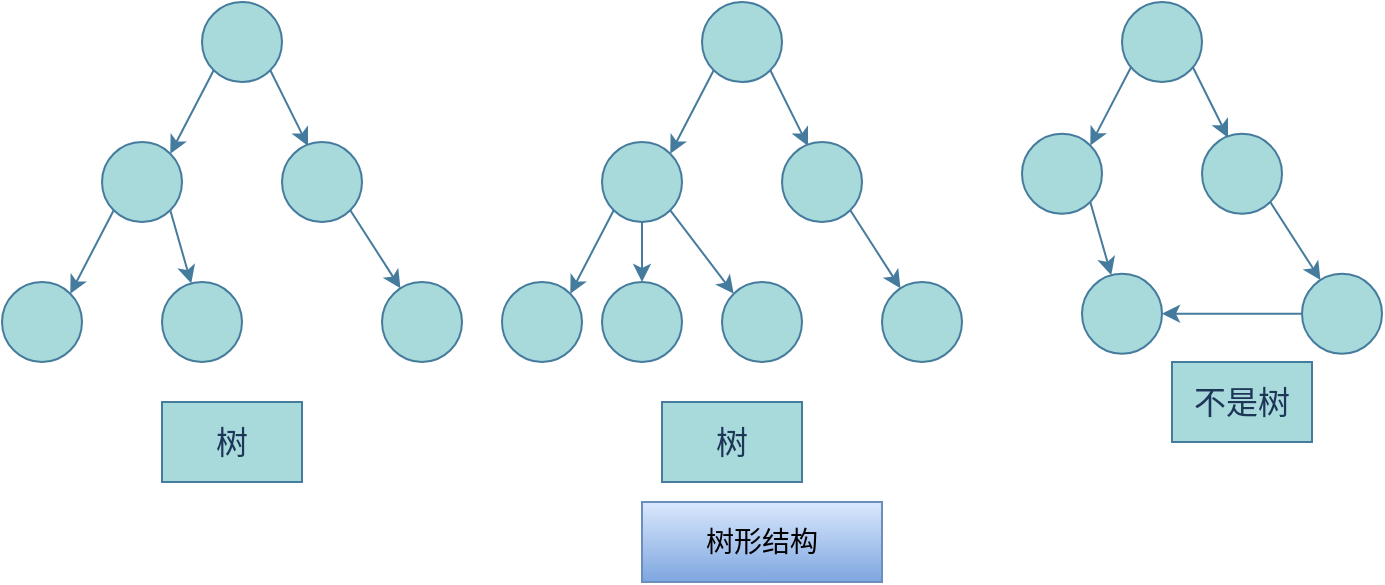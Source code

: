 <mxfile version="13.7.9" type="device" pages="10"><diagram id="1Q8WgHoUb0P5Mr7_2MQe" name="TreeStructure"><mxGraphModel dx="1422" dy="822" grid="1" gridSize="10" guides="1" tooltips="1" connect="1" arrows="1" fold="1" page="1" pageScale="1" pageWidth="1100" pageHeight="1700" background="none" math="0" shadow="0"><root><mxCell id="0"/><mxCell id="1" parent="0"/><mxCell id="uzLSthfklVOv_5KIOwNY-9" style="orthogonalLoop=1;jettySize=auto;html=1;exitX=0;exitY=1;exitDx=0;exitDy=0;entryX=1;entryY=0;entryDx=0;entryDy=0;rounded=0;labelBackgroundColor=#F1FAEE;strokeColor=#457B9D;fontColor=#1D3557;" parent="1" source="uzLSthfklVOv_5KIOwNY-1" target="uzLSthfklVOv_5KIOwNY-2" edge="1"><mxGeometry relative="1" as="geometry"/></mxCell><mxCell id="uzLSthfklVOv_5KIOwNY-10" style="edgeStyle=none;rounded=0;orthogonalLoop=1;jettySize=auto;html=1;exitX=1;exitY=1;exitDx=0;exitDy=0;entryX=0.325;entryY=0.05;entryDx=0;entryDy=0;entryPerimeter=0;labelBackgroundColor=#F1FAEE;strokeColor=#457B9D;fontColor=#1D3557;" parent="1" source="uzLSthfklVOv_5KIOwNY-1" target="uzLSthfklVOv_5KIOwNY-4" edge="1"><mxGeometry relative="1" as="geometry"/></mxCell><mxCell id="uzLSthfklVOv_5KIOwNY-1" value="" style="ellipse;whiteSpace=wrap;html=1;aspect=fixed;fillColor=#A8DADC;strokeColor=#457B9D;fontColor=#1D3557;" parent="1" vertex="1"><mxGeometry x="200" y="60" width="40" height="40" as="geometry"/></mxCell><mxCell id="uzLSthfklVOv_5KIOwNY-12" style="edgeStyle=none;rounded=0;orthogonalLoop=1;jettySize=auto;html=1;exitX=1;exitY=1;exitDx=0;exitDy=0;labelBackgroundColor=#F1FAEE;strokeColor=#457B9D;fontColor=#1D3557;" parent="1" source="uzLSthfklVOv_5KIOwNY-2" target="uzLSthfklVOv_5KIOwNY-5" edge="1"><mxGeometry relative="1" as="geometry"/></mxCell><mxCell id="uzLSthfklVOv_5KIOwNY-13" style="edgeStyle=none;rounded=0;orthogonalLoop=1;jettySize=auto;html=1;exitX=0;exitY=1;exitDx=0;exitDy=0;entryX=1;entryY=0;entryDx=0;entryDy=0;labelBackgroundColor=#F1FAEE;strokeColor=#457B9D;fontColor=#1D3557;" parent="1" source="uzLSthfklVOv_5KIOwNY-2" target="uzLSthfklVOv_5KIOwNY-3" edge="1"><mxGeometry relative="1" as="geometry"/></mxCell><mxCell id="uzLSthfklVOv_5KIOwNY-2" value="" style="ellipse;whiteSpace=wrap;html=1;aspect=fixed;fillColor=#A8DADC;strokeColor=#457B9D;fontColor=#1D3557;" parent="1" vertex="1"><mxGeometry x="150" y="130" width="40" height="40" as="geometry"/></mxCell><mxCell id="uzLSthfklVOv_5KIOwNY-3" value="" style="ellipse;whiteSpace=wrap;html=1;aspect=fixed;fillColor=#A8DADC;strokeColor=#457B9D;fontColor=#1D3557;" parent="1" vertex="1"><mxGeometry x="100" y="200" width="40" height="40" as="geometry"/></mxCell><mxCell id="uzLSthfklVOv_5KIOwNY-11" style="edgeStyle=none;rounded=0;orthogonalLoop=1;jettySize=auto;html=1;exitX=1;exitY=1;exitDx=0;exitDy=0;labelBackgroundColor=#F1FAEE;strokeColor=#457B9D;fontColor=#1D3557;" parent="1" source="uzLSthfklVOv_5KIOwNY-4" target="uzLSthfklVOv_5KIOwNY-6" edge="1"><mxGeometry relative="1" as="geometry"/></mxCell><mxCell id="uzLSthfklVOv_5KIOwNY-4" value="" style="ellipse;whiteSpace=wrap;html=1;aspect=fixed;fillColor=#A8DADC;strokeColor=#457B9D;fontColor=#1D3557;" parent="1" vertex="1"><mxGeometry x="240" y="130" width="40" height="40" as="geometry"/></mxCell><mxCell id="uzLSthfklVOv_5KIOwNY-5" value="" style="ellipse;whiteSpace=wrap;html=1;aspect=fixed;fillColor=#A8DADC;strokeColor=#457B9D;fontColor=#1D3557;" parent="1" vertex="1"><mxGeometry x="180" y="200" width="40" height="40" as="geometry"/></mxCell><mxCell id="uzLSthfklVOv_5KIOwNY-6" value="" style="ellipse;whiteSpace=wrap;html=1;aspect=fixed;fillColor=#A8DADC;strokeColor=#457B9D;fontColor=#1D3557;" parent="1" vertex="1"><mxGeometry x="290" y="200" width="40" height="40" as="geometry"/></mxCell><mxCell id="uzLSthfklVOv_5KIOwNY-14" style="orthogonalLoop=1;jettySize=auto;html=1;exitX=0;exitY=1;exitDx=0;exitDy=0;entryX=1;entryY=0;entryDx=0;entryDy=0;rounded=0;labelBackgroundColor=#F1FAEE;strokeColor=#457B9D;fontColor=#1D3557;" parent="1" source="uzLSthfklVOv_5KIOwNY-16" target="uzLSthfklVOv_5KIOwNY-19" edge="1"><mxGeometry relative="1" as="geometry"/></mxCell><mxCell id="uzLSthfklVOv_5KIOwNY-15" style="edgeStyle=none;rounded=0;orthogonalLoop=1;jettySize=auto;html=1;exitX=1;exitY=1;exitDx=0;exitDy=0;entryX=0.325;entryY=0.05;entryDx=0;entryDy=0;entryPerimeter=0;labelBackgroundColor=#F1FAEE;strokeColor=#457B9D;fontColor=#1D3557;" parent="1" source="uzLSthfklVOv_5KIOwNY-16" target="uzLSthfklVOv_5KIOwNY-22" edge="1"><mxGeometry relative="1" as="geometry"/></mxCell><mxCell id="uzLSthfklVOv_5KIOwNY-16" value="" style="ellipse;whiteSpace=wrap;html=1;aspect=fixed;fillColor=#A8DADC;strokeColor=#457B9D;fontColor=#1D3557;" parent="1" vertex="1"><mxGeometry x="450" y="60" width="40" height="40" as="geometry"/></mxCell><mxCell id="uzLSthfklVOv_5KIOwNY-17" style="edgeStyle=none;rounded=0;orthogonalLoop=1;jettySize=auto;html=1;exitX=0.5;exitY=1;exitDx=0;exitDy=0;labelBackgroundColor=#F1FAEE;strokeColor=#457B9D;fontColor=#1D3557;" parent="1" source="uzLSthfklVOv_5KIOwNY-19" target="uzLSthfklVOv_5KIOwNY-23" edge="1"><mxGeometry relative="1" as="geometry"/></mxCell><mxCell id="uzLSthfklVOv_5KIOwNY-18" style="edgeStyle=none;rounded=0;orthogonalLoop=1;jettySize=auto;html=1;exitX=0;exitY=1;exitDx=0;exitDy=0;entryX=1;entryY=0;entryDx=0;entryDy=0;labelBackgroundColor=#F1FAEE;strokeColor=#457B9D;fontColor=#1D3557;" parent="1" source="uzLSthfklVOv_5KIOwNY-19" target="uzLSthfklVOv_5KIOwNY-20" edge="1"><mxGeometry relative="1" as="geometry"/></mxCell><mxCell id="uzLSthfklVOv_5KIOwNY-26" style="edgeStyle=none;rounded=0;orthogonalLoop=1;jettySize=auto;html=1;exitX=1;exitY=1;exitDx=0;exitDy=0;entryX=0;entryY=0;entryDx=0;entryDy=0;labelBackgroundColor=#F1FAEE;strokeColor=#457B9D;fontColor=#1D3557;" parent="1" source="uzLSthfklVOv_5KIOwNY-19" target="uzLSthfklVOv_5KIOwNY-25" edge="1"><mxGeometry relative="1" as="geometry"/></mxCell><mxCell id="uzLSthfklVOv_5KIOwNY-19" value="" style="ellipse;whiteSpace=wrap;html=1;aspect=fixed;fillColor=#A8DADC;strokeColor=#457B9D;fontColor=#1D3557;" parent="1" vertex="1"><mxGeometry x="400" y="130" width="40" height="40" as="geometry"/></mxCell><mxCell id="uzLSthfklVOv_5KIOwNY-20" value="" style="ellipse;whiteSpace=wrap;html=1;aspect=fixed;fillColor=#A8DADC;strokeColor=#457B9D;fontColor=#1D3557;" parent="1" vertex="1"><mxGeometry x="350" y="200" width="40" height="40" as="geometry"/></mxCell><mxCell id="uzLSthfklVOv_5KIOwNY-21" style="edgeStyle=none;rounded=0;orthogonalLoop=1;jettySize=auto;html=1;exitX=1;exitY=1;exitDx=0;exitDy=0;labelBackgroundColor=#F1FAEE;strokeColor=#457B9D;fontColor=#1D3557;" parent="1" source="uzLSthfklVOv_5KIOwNY-22" target="uzLSthfklVOv_5KIOwNY-24" edge="1"><mxGeometry relative="1" as="geometry"/></mxCell><mxCell id="uzLSthfklVOv_5KIOwNY-22" value="" style="ellipse;whiteSpace=wrap;html=1;aspect=fixed;fillColor=#A8DADC;strokeColor=#457B9D;fontColor=#1D3557;" parent="1" vertex="1"><mxGeometry x="490" y="130" width="40" height="40" as="geometry"/></mxCell><mxCell id="uzLSthfklVOv_5KIOwNY-23" value="" style="ellipse;whiteSpace=wrap;html=1;aspect=fixed;fillColor=#A8DADC;strokeColor=#457B9D;fontColor=#1D3557;" parent="1" vertex="1"><mxGeometry x="400" y="200" width="40" height="40" as="geometry"/></mxCell><mxCell id="uzLSthfklVOv_5KIOwNY-24" value="" style="ellipse;whiteSpace=wrap;html=1;aspect=fixed;fillColor=#A8DADC;strokeColor=#457B9D;fontColor=#1D3557;" parent="1" vertex="1"><mxGeometry x="540" y="200" width="40" height="40" as="geometry"/></mxCell><mxCell id="uzLSthfklVOv_5KIOwNY-25" value="" style="ellipse;whiteSpace=wrap;html=1;aspect=fixed;fillColor=#A8DADC;strokeColor=#457B9D;fontColor=#1D3557;" parent="1" vertex="1"><mxGeometry x="460" y="200" width="40" height="40" as="geometry"/></mxCell><mxCell id="uzLSthfklVOv_5KIOwNY-28" style="orthogonalLoop=1;jettySize=auto;html=1;exitX=0;exitY=1;exitDx=0;exitDy=0;entryX=1;entryY=0;entryDx=0;entryDy=0;rounded=0;labelBackgroundColor=#F1FAEE;strokeColor=#457B9D;fontColor=#1D3557;" parent="1" target="uzLSthfklVOv_5KIOwNY-32" edge="1"><mxGeometry relative="1" as="geometry"><mxPoint x="665.858" y="90.002" as="sourcePoint"/></mxGeometry></mxCell><mxCell id="uzLSthfklVOv_5KIOwNY-29" style="edgeStyle=none;rounded=0;orthogonalLoop=1;jettySize=auto;html=1;exitX=1;exitY=1;exitDx=0;exitDy=0;entryX=0.325;entryY=0.05;entryDx=0;entryDy=0;entryPerimeter=0;labelBackgroundColor=#F1FAEE;strokeColor=#457B9D;fontColor=#1D3557;" parent="1" target="uzLSthfklVOv_5KIOwNY-35" edge="1"><mxGeometry relative="1" as="geometry"><mxPoint x="694.142" y="90.002" as="sourcePoint"/></mxGeometry></mxCell><mxCell id="uzLSthfklVOv_5KIOwNY-30" style="edgeStyle=none;rounded=0;orthogonalLoop=1;jettySize=auto;html=1;exitX=1;exitY=1;exitDx=0;exitDy=0;labelBackgroundColor=#F1FAEE;strokeColor=#457B9D;fontColor=#1D3557;" parent="1" source="uzLSthfklVOv_5KIOwNY-32" target="uzLSthfklVOv_5KIOwNY-36" edge="1"><mxGeometry relative="1" as="geometry"/></mxCell><mxCell id="uzLSthfklVOv_5KIOwNY-32" value="" style="ellipse;whiteSpace=wrap;html=1;aspect=fixed;fillColor=#A8DADC;strokeColor=#457B9D;fontColor=#1D3557;" parent="1" vertex="1"><mxGeometry x="610" y="125.86" width="40" height="40" as="geometry"/></mxCell><mxCell id="uzLSthfklVOv_5KIOwNY-34" style="edgeStyle=none;rounded=0;orthogonalLoop=1;jettySize=auto;html=1;exitX=1;exitY=1;exitDx=0;exitDy=0;labelBackgroundColor=#F1FAEE;strokeColor=#457B9D;fontColor=#1D3557;" parent="1" source="uzLSthfklVOv_5KIOwNY-35" target="uzLSthfklVOv_5KIOwNY-37" edge="1"><mxGeometry relative="1" as="geometry"/></mxCell><mxCell id="uzLSthfklVOv_5KIOwNY-35" value="" style="ellipse;whiteSpace=wrap;html=1;aspect=fixed;fillColor=#A8DADC;strokeColor=#457B9D;fontColor=#1D3557;" parent="1" vertex="1"><mxGeometry x="700" y="125.86" width="40" height="40" as="geometry"/></mxCell><mxCell id="uzLSthfklVOv_5KIOwNY-36" value="" style="ellipse;whiteSpace=wrap;html=1;aspect=fixed;fillColor=#A8DADC;strokeColor=#457B9D;fontColor=#1D3557;" parent="1" vertex="1"><mxGeometry x="640" y="195.86" width="40" height="40" as="geometry"/></mxCell><mxCell id="uzLSthfklVOv_5KIOwNY-39" style="edgeStyle=none;rounded=0;orthogonalLoop=1;jettySize=auto;html=1;exitX=0;exitY=0.5;exitDx=0;exitDy=0;entryX=1;entryY=0.5;entryDx=0;entryDy=0;labelBackgroundColor=#F1FAEE;strokeColor=#457B9D;fontColor=#1D3557;" parent="1" source="uzLSthfklVOv_5KIOwNY-37" target="uzLSthfklVOv_5KIOwNY-36" edge="1"><mxGeometry relative="1" as="geometry"/></mxCell><mxCell id="uzLSthfklVOv_5KIOwNY-37" value="" style="ellipse;whiteSpace=wrap;html=1;aspect=fixed;fillColor=#A8DADC;strokeColor=#457B9D;fontColor=#1D3557;" parent="1" vertex="1"><mxGeometry x="750" y="195.86" width="40" height="40" as="geometry"/></mxCell><mxCell id="uzLSthfklVOv_5KIOwNY-38" value="" style="ellipse;whiteSpace=wrap;html=1;aspect=fixed;fillColor=#A8DADC;strokeColor=#457B9D;fontColor=#1D3557;" parent="1" vertex="1"><mxGeometry x="660" y="60" width="40" height="40" as="geometry"/></mxCell><mxCell id="uzLSthfklVOv_5KIOwNY-40" value="&lt;font style=&quot;font-size: 16px&quot;&gt;不是树&lt;/font&gt;" style="text;html=1;strokeColor=#457B9D;fillColor=#A8DADC;align=center;verticalAlign=middle;whiteSpace=wrap;rounded=0;fontColor=#1D3557;" parent="1" vertex="1"><mxGeometry x="685" y="240" width="70" height="40" as="geometry"/></mxCell><mxCell id="uzLSthfklVOv_5KIOwNY-41" value="&lt;font style=&quot;font-size: 16px&quot;&gt;树&lt;/font&gt;" style="text;html=1;strokeColor=#457B9D;fillColor=#A8DADC;align=center;verticalAlign=middle;whiteSpace=wrap;rounded=0;fontColor=#1D3557;" parent="1" vertex="1"><mxGeometry x="430" y="260" width="70" height="40" as="geometry"/></mxCell><mxCell id="uzLSthfklVOv_5KIOwNY-42" value="&lt;font style=&quot;font-size: 16px&quot;&gt;树&lt;/font&gt;" style="text;html=1;strokeColor=#457B9D;fillColor=#A8DADC;align=center;verticalAlign=middle;whiteSpace=wrap;rounded=0;fontColor=#1D3557;" parent="1" vertex="1"><mxGeometry x="180" y="260" width="70" height="40" as="geometry"/></mxCell><mxCell id="2QfD5PPAza2Hxo6dVzhH-1" value="树形结构" style="rounded=0;whiteSpace=wrap;html=1;fontSize=14;fillColor=#dae8fc;strokeColor=#6c8ebf;gradientColor=#7ea6e0;" vertex="1" parent="1"><mxGeometry x="420" y="310" width="120" height="40" as="geometry"/></mxCell></root></mxGraphModel></diagram><diagram id="241v5iKLlFkGKFVDA_oC" name="TreeNode"><mxGraphModel dx="1422" dy="822" grid="1" gridSize="10" guides="1" tooltips="1" connect="1" arrows="1" fold="1" page="1" pageScale="1" pageWidth="1100" pageHeight="1700" background="none" math="0" shadow="0"><root><mxCell id="pNi-oaxdC2uQgTceWFFT-0"/><mxCell id="pNi-oaxdC2uQgTceWFFT-1" parent="pNi-oaxdC2uQgTceWFFT-0"/><mxCell id="KUAOTuZBFxwwwh3SKyb--0" style="orthogonalLoop=1;jettySize=auto;html=1;exitX=0;exitY=1;exitDx=0;exitDy=0;entryX=1;entryY=0;entryDx=0;entryDy=0;rounded=0;labelBackgroundColor=#F1FAEE;strokeColor=#457B9D;fontColor=#1D3557;" parent="pNi-oaxdC2uQgTceWFFT-1" source="KUAOTuZBFxwwwh3SKyb--2" target="KUAOTuZBFxwwwh3SKyb--6" edge="1"><mxGeometry relative="1" as="geometry"/></mxCell><mxCell id="KUAOTuZBFxwwwh3SKyb--1" style="edgeStyle=none;rounded=0;orthogonalLoop=1;jettySize=auto;html=1;exitX=1;exitY=1;exitDx=0;exitDy=0;entryX=0.325;entryY=0.05;entryDx=0;entryDy=0;entryPerimeter=0;labelBackgroundColor=#F1FAEE;strokeColor=#457B9D;fontColor=#1D3557;" parent="pNi-oaxdC2uQgTceWFFT-1" source="KUAOTuZBFxwwwh3SKyb--2" target="KUAOTuZBFxwwwh3SKyb--9" edge="1"><mxGeometry relative="1" as="geometry"/></mxCell><mxCell id="KUAOTuZBFxwwwh3SKyb--2" value="A" style="ellipse;whiteSpace=wrap;html=1;aspect=fixed;fillColor=#A8DADC;strokeColor=#457B9D;fontColor=#1D3557;" parent="pNi-oaxdC2uQgTceWFFT-1" vertex="1"><mxGeometry x="450" y="60" width="40" height="40" as="geometry"/></mxCell><mxCell id="KUAOTuZBFxwwwh3SKyb--3" style="edgeStyle=none;rounded=0;orthogonalLoop=1;jettySize=auto;html=1;exitX=0.5;exitY=1;exitDx=0;exitDy=0;labelBackgroundColor=#F1FAEE;strokeColor=#457B9D;fontColor=#1D3557;" parent="pNi-oaxdC2uQgTceWFFT-1" source="KUAOTuZBFxwwwh3SKyb--6" target="KUAOTuZBFxwwwh3SKyb--10" edge="1"><mxGeometry relative="1" as="geometry"/></mxCell><mxCell id="KUAOTuZBFxwwwh3SKyb--4" style="edgeStyle=none;rounded=0;orthogonalLoop=1;jettySize=auto;html=1;exitX=0;exitY=1;exitDx=0;exitDy=0;entryX=1;entryY=0;entryDx=0;entryDy=0;labelBackgroundColor=#F1FAEE;strokeColor=#457B9D;fontColor=#1D3557;" parent="pNi-oaxdC2uQgTceWFFT-1" source="KUAOTuZBFxwwwh3SKyb--6" target="KUAOTuZBFxwwwh3SKyb--7" edge="1"><mxGeometry relative="1" as="geometry"/></mxCell><mxCell id="KUAOTuZBFxwwwh3SKyb--5" style="edgeStyle=none;rounded=0;orthogonalLoop=1;jettySize=auto;html=1;exitX=1;exitY=1;exitDx=0;exitDy=0;entryX=0;entryY=0;entryDx=0;entryDy=0;labelBackgroundColor=#F1FAEE;strokeColor=#457B9D;fontColor=#1D3557;" parent="pNi-oaxdC2uQgTceWFFT-1" source="KUAOTuZBFxwwwh3SKyb--6" target="KUAOTuZBFxwwwh3SKyb--12" edge="1"><mxGeometry relative="1" as="geometry"/></mxCell><mxCell id="KUAOTuZBFxwwwh3SKyb--6" value="B" style="ellipse;whiteSpace=wrap;html=1;aspect=fixed;fillColor=#A8DADC;strokeColor=#457B9D;fontColor=#1D3557;" parent="pNi-oaxdC2uQgTceWFFT-1" vertex="1"><mxGeometry x="400" y="130" width="40" height="40" as="geometry"/></mxCell><mxCell id="KUAOTuZBFxwwwh3SKyb--7" value="D" style="ellipse;whiteSpace=wrap;html=1;aspect=fixed;fillColor=#A8DADC;strokeColor=#457B9D;fontColor=#1D3557;" parent="pNi-oaxdC2uQgTceWFFT-1" vertex="1"><mxGeometry x="350" y="200" width="40" height="40" as="geometry"/></mxCell><mxCell id="KUAOTuZBFxwwwh3SKyb--8" style="edgeStyle=none;rounded=0;orthogonalLoop=1;jettySize=auto;html=1;exitX=1;exitY=1;exitDx=0;exitDy=0;labelBackgroundColor=#F1FAEE;strokeColor=#457B9D;fontColor=#1D3557;" parent="pNi-oaxdC2uQgTceWFFT-1" source="KUAOTuZBFxwwwh3SKyb--9" target="KUAOTuZBFxwwwh3SKyb--11" edge="1"><mxGeometry relative="1" as="geometry"/></mxCell><mxCell id="KUAOTuZBFxwwwh3SKyb--9" value="C" style="ellipse;whiteSpace=wrap;html=1;aspect=fixed;fillColor=#A8DADC;strokeColor=#457B9D;fontColor=#1D3557;" parent="pNi-oaxdC2uQgTceWFFT-1" vertex="1"><mxGeometry x="490" y="130" width="40" height="40" as="geometry"/></mxCell><mxCell id="KUAOTuZBFxwwwh3SKyb--10" value="E" style="ellipse;whiteSpace=wrap;html=1;aspect=fixed;fillColor=#A8DADC;strokeColor=#457B9D;fontColor=#1D3557;" parent="pNi-oaxdC2uQgTceWFFT-1" vertex="1"><mxGeometry x="400" y="200" width="40" height="40" as="geometry"/></mxCell><mxCell id="KUAOTuZBFxwwwh3SKyb--11" value="G" style="ellipse;whiteSpace=wrap;html=1;aspect=fixed;fillColor=#A8DADC;strokeColor=#457B9D;fontColor=#1D3557;" parent="pNi-oaxdC2uQgTceWFFT-1" vertex="1"><mxGeometry x="540" y="200" width="40" height="40" as="geometry"/></mxCell><mxCell id="KUAOTuZBFxwwwh3SKyb--12" value="F" style="ellipse;whiteSpace=wrap;html=1;aspect=fixed;fillColor=#A8DADC;strokeColor=#457B9D;fontColor=#1D3557;" parent="pNi-oaxdC2uQgTceWFFT-1" vertex="1"><mxGeometry x="460" y="200" width="40" height="40" as="geometry"/></mxCell><mxCell id="WFftVES5oxceVWGHuRIh-0" value="树形节点" style="rounded=0;whiteSpace=wrap;html=1;fontSize=14;fillColor=#dae8fc;strokeColor=#6c8ebf;gradientColor=#7ea6e0;" vertex="1" parent="pNi-oaxdC2uQgTceWFFT-1"><mxGeometry x="420" y="260" width="120" height="40" as="geometry"/></mxCell></root></mxGraphModel></diagram><diagram id="Kapfr_FYfFPkDfexgAXm" name="HeightDepthLayer"><mxGraphModel dx="1422" dy="822" grid="1" gridSize="10" guides="1" tooltips="1" connect="1" arrows="1" fold="1" page="1" pageScale="1" pageWidth="1100" pageHeight="1700" background="none" math="0" shadow="0"><root><mxCell id="s9-3tby36KU9VHyFPoOS-0"/><mxCell id="s9-3tby36KU9VHyFPoOS-1" parent="s9-3tby36KU9VHyFPoOS-0"/><mxCell id="FOHDn8QWJ66sbIMh1RmA-0" style="orthogonalLoop=1;jettySize=auto;html=1;exitX=0;exitY=1;exitDx=0;exitDy=0;entryX=1;entryY=0;entryDx=0;entryDy=0;rounded=0;strokeColor=#457B9D;fontColor=#1D3557;labelBackgroundColor=#F1FAEE;fontSize=14;" parent="s9-3tby36KU9VHyFPoOS-1" source="FOHDn8QWJ66sbIMh1RmA-2" target="FOHDn8QWJ66sbIMh1RmA-6" edge="1"><mxGeometry relative="1" as="geometry"/></mxCell><mxCell id="FOHDn8QWJ66sbIMh1RmA-1" style="edgeStyle=none;rounded=0;orthogonalLoop=1;jettySize=auto;html=1;exitX=1;exitY=1;exitDx=0;exitDy=0;entryX=0.325;entryY=0.05;entryDx=0;entryDy=0;entryPerimeter=0;strokeColor=#457B9D;fontColor=#1D3557;labelBackgroundColor=#F1FAEE;fontSize=14;" parent="s9-3tby36KU9VHyFPoOS-1" source="FOHDn8QWJ66sbIMh1RmA-2" target="FOHDn8QWJ66sbIMh1RmA-9" edge="1"><mxGeometry relative="1" as="geometry"/></mxCell><mxCell id="FOHDn8QWJ66sbIMh1RmA-2" value="A" style="ellipse;whiteSpace=wrap;html=1;aspect=fixed;fillColor=#A8DADC;strokeColor=#457B9D;fontColor=#1D3557;fontSize=14;" parent="s9-3tby36KU9VHyFPoOS-1" vertex="1"><mxGeometry x="450" y="60" width="40" height="40" as="geometry"/></mxCell><mxCell id="FOHDn8QWJ66sbIMh1RmA-3" style="edgeStyle=none;rounded=0;orthogonalLoop=1;jettySize=auto;html=1;exitX=0.775;exitY=1.025;exitDx=0;exitDy=0;strokeColor=#457B9D;fontColor=#1D3557;labelBackgroundColor=#F1FAEE;exitPerimeter=0;fontSize=14;" parent="s9-3tby36KU9VHyFPoOS-1" source="FOHDn8QWJ66sbIMh1RmA-6" target="FOHDn8QWJ66sbIMh1RmA-10" edge="1"><mxGeometry relative="1" as="geometry"/></mxCell><mxCell id="FOHDn8QWJ66sbIMh1RmA-4" style="edgeStyle=none;rounded=0;orthogonalLoop=1;jettySize=auto;html=1;exitX=0;exitY=1;exitDx=0;exitDy=0;entryX=1;entryY=0;entryDx=0;entryDy=0;strokeColor=#457B9D;fontColor=#1D3557;labelBackgroundColor=#F1FAEE;fontSize=14;" parent="s9-3tby36KU9VHyFPoOS-1" source="FOHDn8QWJ66sbIMh1RmA-6" target="FOHDn8QWJ66sbIMh1RmA-7" edge="1"><mxGeometry relative="1" as="geometry"/></mxCell><mxCell id="FOHDn8QWJ66sbIMh1RmA-6" value="B" style="ellipse;whiteSpace=wrap;html=1;aspect=fixed;fillColor=#A8DADC;strokeColor=#457B9D;fontColor=#1D3557;fontSize=14;" parent="s9-3tby36KU9VHyFPoOS-1" vertex="1"><mxGeometry x="400" y="130" width="40" height="40" as="geometry"/></mxCell><mxCell id="FOHDn8QWJ66sbIMh1RmA-18" style="edgeStyle=none;rounded=1;sketch=0;orthogonalLoop=1;jettySize=auto;html=1;exitX=0;exitY=1;exitDx=0;exitDy=0;entryX=1;entryY=0;entryDx=0;entryDy=0;strokeColor=#457B9D;fillColor=#A8DADC;fontColor=#1D3557;fontSize=14;" parent="s9-3tby36KU9VHyFPoOS-1" source="FOHDn8QWJ66sbIMh1RmA-7" target="FOHDn8QWJ66sbIMh1RmA-13" edge="1"><mxGeometry relative="1" as="geometry"/></mxCell><mxCell id="FOHDn8QWJ66sbIMh1RmA-19" style="edgeStyle=none;rounded=1;sketch=0;orthogonalLoop=1;jettySize=auto;html=1;exitX=1;exitY=1;exitDx=0;exitDy=0;entryX=0;entryY=0;entryDx=0;entryDy=0;strokeColor=#457B9D;fillColor=#A8DADC;fontColor=#1D3557;fontSize=14;" parent="s9-3tby36KU9VHyFPoOS-1" source="FOHDn8QWJ66sbIMh1RmA-7" target="FOHDn8QWJ66sbIMh1RmA-14" edge="1"><mxGeometry relative="1" as="geometry"/></mxCell><mxCell id="FOHDn8QWJ66sbIMh1RmA-7" value="D" style="ellipse;whiteSpace=wrap;html=1;aspect=fixed;fillColor=#A8DADC;strokeColor=#457B9D;fontColor=#1D3557;fontSize=14;" parent="s9-3tby36KU9VHyFPoOS-1" vertex="1"><mxGeometry x="350" y="200" width="40" height="40" as="geometry"/></mxCell><mxCell id="FOHDn8QWJ66sbIMh1RmA-8" style="edgeStyle=none;rounded=0;orthogonalLoop=1;jettySize=auto;html=1;exitX=1;exitY=1;exitDx=0;exitDy=0;strokeColor=#457B9D;fontColor=#1D3557;labelBackgroundColor=#F1FAEE;fontSize=14;" parent="s9-3tby36KU9VHyFPoOS-1" source="FOHDn8QWJ66sbIMh1RmA-9" target="FOHDn8QWJ66sbIMh1RmA-11" edge="1"><mxGeometry relative="1" as="geometry"/></mxCell><mxCell id="FOHDn8QWJ66sbIMh1RmA-9" value="C" style="ellipse;whiteSpace=wrap;html=1;aspect=fixed;fillColor=#A8DADC;strokeColor=#457B9D;fontColor=#1D3557;fontSize=14;" parent="s9-3tby36KU9VHyFPoOS-1" vertex="1"><mxGeometry x="490" y="130" width="40" height="40" as="geometry"/></mxCell><mxCell id="FOHDn8QWJ66sbIMh1RmA-10" value="E" style="ellipse;whiteSpace=wrap;html=1;aspect=fixed;fillColor=#A8DADC;strokeColor=#457B9D;fontColor=#1D3557;fontSize=14;" parent="s9-3tby36KU9VHyFPoOS-1" vertex="1"><mxGeometry x="430" y="200" width="40" height="40" as="geometry"/></mxCell><mxCell id="FOHDn8QWJ66sbIMh1RmA-16" style="rounded=1;sketch=0;orthogonalLoop=1;jettySize=auto;html=1;exitX=0;exitY=1;exitDx=0;exitDy=0;entryX=1;entryY=0;entryDx=0;entryDy=0;strokeColor=#457B9D;fillColor=#A8DADC;fontColor=#1D3557;fontSize=14;" parent="s9-3tby36KU9VHyFPoOS-1" source="FOHDn8QWJ66sbIMh1RmA-11" target="FOHDn8QWJ66sbIMh1RmA-15" edge="1"><mxGeometry relative="1" as="geometry"/></mxCell><mxCell id="FOHDn8QWJ66sbIMh1RmA-11" value="F" style="ellipse;whiteSpace=wrap;html=1;aspect=fixed;fillColor=#A8DADC;strokeColor=#457B9D;fontColor=#1D3557;fontSize=14;" parent="s9-3tby36KU9VHyFPoOS-1" vertex="1"><mxGeometry x="540" y="200" width="40" height="40" as="geometry"/></mxCell><mxCell id="FOHDn8QWJ66sbIMh1RmA-13" value="G" style="ellipse;whiteSpace=wrap;html=1;aspect=fixed;fillColor=#A8DADC;strokeColor=#457B9D;fontColor=#1D3557;fontSize=14;" parent="s9-3tby36KU9VHyFPoOS-1" vertex="1"><mxGeometry x="300" y="250" width="40" height="40" as="geometry"/></mxCell><mxCell id="FOHDn8QWJ66sbIMh1RmA-14" value="H" style="ellipse;whiteSpace=wrap;html=1;aspect=fixed;fillColor=#A8DADC;strokeColor=#457B9D;fontColor=#1D3557;fontSize=14;" parent="s9-3tby36KU9VHyFPoOS-1" vertex="1"><mxGeometry x="390" y="250" width="40" height="40" as="geometry"/></mxCell><mxCell id="FOHDn8QWJ66sbIMh1RmA-15" value="I" style="ellipse;whiteSpace=wrap;html=1;aspect=fixed;fillColor=#A8DADC;strokeColor=#457B9D;fontColor=#1D3557;fontSize=14;" parent="s9-3tby36KU9VHyFPoOS-1" vertex="1"><mxGeometry x="490" y="250" width="40" height="40" as="geometry"/></mxCell><mxCell id="FOHDn8QWJ66sbIMh1RmA-21" value="" style="shape=table;html=1;whiteSpace=wrap;startSize=0;container=1;collapsible=0;childLayout=tableLayout;rounded=0;sketch=0;fontColor=#1D3557;fillColor=none;strokeColor=none;fontSize=14;" parent="s9-3tby36KU9VHyFPoOS-1" vertex="1"><mxGeometry x="650" y="20" width="210" height="270" as="geometry"/></mxCell><mxCell id="FOHDn8QWJ66sbIMh1RmA-22" value="" style="shape=partialRectangle;html=1;whiteSpace=wrap;collapsible=0;dropTarget=0;pointerEvents=0;fillColor=none;top=0;left=0;bottom=0;right=0;points=[[0,0.5],[1,0.5]];portConstraint=eastwest;fontSize=14;" parent="FOHDn8QWJ66sbIMh1RmA-21" vertex="1"><mxGeometry width="210" height="40" as="geometry"/></mxCell><mxCell id="FOHDn8QWJ66sbIMh1RmA-23" value="高度" style="shape=partialRectangle;html=1;whiteSpace=wrap;connectable=0;fillColor=none;top=0;left=0;bottom=0;right=0;overflow=hidden;fontSize=16;labelBackgroundColor=none;labelBorderColor=none;" parent="FOHDn8QWJ66sbIMh1RmA-22" vertex="1"><mxGeometry width="70" height="40" as="geometry"/></mxCell><mxCell id="FOHDn8QWJ66sbIMh1RmA-24" value="深度" style="shape=partialRectangle;html=1;whiteSpace=wrap;connectable=0;fillColor=none;top=0;left=0;bottom=0;right=0;overflow=hidden;fontSize=16;labelBackgroundColor=none;labelBorderColor=none;" parent="FOHDn8QWJ66sbIMh1RmA-22" vertex="1"><mxGeometry x="70" width="70" height="40" as="geometry"/></mxCell><mxCell id="FOHDn8QWJ66sbIMh1RmA-25" value="层" style="shape=partialRectangle;html=1;whiteSpace=wrap;connectable=0;fillColor=none;top=0;left=0;bottom=0;right=0;overflow=hidden;fontSize=16;labelBackgroundColor=none;labelBorderColor=none;" parent="FOHDn8QWJ66sbIMh1RmA-22" vertex="1"><mxGeometry x="140" width="70" height="40" as="geometry"/></mxCell><mxCell id="FOHDn8QWJ66sbIMh1RmA-52" value="" style="shape=partialRectangle;html=1;whiteSpace=wrap;collapsible=0;dropTarget=0;pointerEvents=0;fillColor=none;top=0;left=0;bottom=0;right=0;points=[[0,0.5],[1,0.5]];portConstraint=eastwest;fontSize=14;" parent="FOHDn8QWJ66sbIMh1RmA-21" vertex="1"><mxGeometry y="40" width="210" height="40" as="geometry"/></mxCell><mxCell id="FOHDn8QWJ66sbIMh1RmA-53" value="3" style="shape=partialRectangle;html=1;whiteSpace=wrap;connectable=0;fillColor=none;top=0;left=0;bottom=0;right=0;overflow=hidden;fontSize=14;" parent="FOHDn8QWJ66sbIMh1RmA-52" vertex="1"><mxGeometry width="70" height="40" as="geometry"/></mxCell><mxCell id="FOHDn8QWJ66sbIMh1RmA-54" value="0" style="shape=partialRectangle;html=1;whiteSpace=wrap;connectable=0;fillColor=none;top=0;left=0;bottom=0;right=0;overflow=hidden;fontSize=14;" parent="FOHDn8QWJ66sbIMh1RmA-52" vertex="1"><mxGeometry x="70" width="70" height="40" as="geometry"/></mxCell><mxCell id="FOHDn8QWJ66sbIMh1RmA-55" value="1" style="shape=partialRectangle;html=1;whiteSpace=wrap;connectable=0;fillColor=none;top=0;left=0;bottom=0;right=0;overflow=hidden;fontSize=14;" parent="FOHDn8QWJ66sbIMh1RmA-52" vertex="1"><mxGeometry x="140" width="70" height="40" as="geometry"/></mxCell><mxCell id="FOHDn8QWJ66sbIMh1RmA-26" value="" style="shape=partialRectangle;html=1;whiteSpace=wrap;collapsible=0;dropTarget=0;pointerEvents=0;fillColor=none;top=0;left=0;bottom=0;right=0;points=[[0,0.5],[1,0.5]];portConstraint=eastwest;fontSize=14;" parent="FOHDn8QWJ66sbIMh1RmA-21" vertex="1"><mxGeometry y="80" width="210" height="30" as="geometry"/></mxCell><mxCell id="FOHDn8QWJ66sbIMh1RmA-27" value="" style="shape=partialRectangle;html=1;whiteSpace=wrap;connectable=0;fillColor=none;top=0;left=0;bottom=0;right=0;overflow=hidden;fontSize=14;" parent="FOHDn8QWJ66sbIMh1RmA-26" vertex="1"><mxGeometry width="70" height="30" as="geometry"/></mxCell><mxCell id="FOHDn8QWJ66sbIMh1RmA-28" value="" style="shape=partialRectangle;html=1;whiteSpace=wrap;connectable=0;fillColor=none;top=0;left=0;bottom=0;right=0;overflow=hidden;fontSize=14;" parent="FOHDn8QWJ66sbIMh1RmA-26" vertex="1"><mxGeometry x="70" width="70" height="30" as="geometry"/></mxCell><mxCell id="FOHDn8QWJ66sbIMh1RmA-29" value="" style="shape=partialRectangle;html=1;whiteSpace=wrap;connectable=0;fillColor=none;top=0;left=0;bottom=0;right=0;overflow=hidden;fontSize=14;" parent="FOHDn8QWJ66sbIMh1RmA-26" vertex="1"><mxGeometry x="140" width="70" height="30" as="geometry"/></mxCell><mxCell id="FOHDn8QWJ66sbIMh1RmA-34" value="" style="shape=partialRectangle;html=1;whiteSpace=wrap;collapsible=0;dropTarget=0;pointerEvents=0;fillColor=none;top=0;left=0;bottom=0;right=0;points=[[0,0.5],[1,0.5]];portConstraint=eastwest;fontSize=14;" parent="FOHDn8QWJ66sbIMh1RmA-21" vertex="1"><mxGeometry y="110" width="210" height="40" as="geometry"/></mxCell><mxCell id="FOHDn8QWJ66sbIMh1RmA-35" value="2" style="shape=partialRectangle;html=1;whiteSpace=wrap;connectable=0;fillColor=none;top=0;left=0;bottom=0;right=0;overflow=hidden;fontSize=14;" parent="FOHDn8QWJ66sbIMh1RmA-34" vertex="1"><mxGeometry width="70" height="40" as="geometry"/></mxCell><mxCell id="FOHDn8QWJ66sbIMh1RmA-36" value="1" style="shape=partialRectangle;html=1;whiteSpace=wrap;connectable=0;fillColor=none;top=0;left=0;bottom=0;right=0;overflow=hidden;fontSize=14;" parent="FOHDn8QWJ66sbIMh1RmA-34" vertex="1"><mxGeometry x="70" width="70" height="40" as="geometry"/></mxCell><mxCell id="FOHDn8QWJ66sbIMh1RmA-37" value="2" style="shape=partialRectangle;html=1;whiteSpace=wrap;connectable=0;fillColor=none;top=0;left=0;bottom=0;right=0;overflow=hidden;fontSize=14;" parent="FOHDn8QWJ66sbIMh1RmA-34" vertex="1"><mxGeometry x="140" width="70" height="40" as="geometry"/></mxCell><mxCell id="FOHDn8QWJ66sbIMh1RmA-30" value="" style="shape=partialRectangle;html=1;whiteSpace=wrap;collapsible=0;dropTarget=0;pointerEvents=0;fillColor=none;top=0;left=0;bottom=0;right=0;points=[[0,0.5],[1,0.5]];portConstraint=eastwest;fontSize=14;" parent="FOHDn8QWJ66sbIMh1RmA-21" vertex="1"><mxGeometry y="150" width="210" height="20" as="geometry"/></mxCell><mxCell id="FOHDn8QWJ66sbIMh1RmA-31" value="" style="shape=partialRectangle;html=1;whiteSpace=wrap;connectable=0;fillColor=none;top=0;left=0;bottom=0;right=0;overflow=hidden;fontSize=14;" parent="FOHDn8QWJ66sbIMh1RmA-30" vertex="1"><mxGeometry width="70" height="20" as="geometry"/></mxCell><mxCell id="FOHDn8QWJ66sbIMh1RmA-32" value="" style="shape=partialRectangle;html=1;whiteSpace=wrap;connectable=0;fillColor=none;top=0;left=0;bottom=0;right=0;overflow=hidden;fontSize=14;" parent="FOHDn8QWJ66sbIMh1RmA-30" vertex="1"><mxGeometry x="70" width="70" height="20" as="geometry"/></mxCell><mxCell id="FOHDn8QWJ66sbIMh1RmA-33" value="" style="shape=partialRectangle;html=1;whiteSpace=wrap;connectable=0;fillColor=none;top=0;left=0;bottom=0;right=0;overflow=hidden;fontSize=14;" parent="FOHDn8QWJ66sbIMh1RmA-30" vertex="1"><mxGeometry x="140" width="70" height="20" as="geometry"/></mxCell><mxCell id="FOHDn8QWJ66sbIMh1RmA-38" value="" style="shape=partialRectangle;html=1;whiteSpace=wrap;collapsible=0;dropTarget=0;pointerEvents=0;fillColor=none;top=0;left=0;bottom=0;right=0;points=[[0,0.5],[1,0.5]];portConstraint=eastwest;fontSize=14;" parent="FOHDn8QWJ66sbIMh1RmA-21" vertex="1"><mxGeometry y="170" width="210" height="60" as="geometry"/></mxCell><mxCell id="FOHDn8QWJ66sbIMh1RmA-39" value="1" style="shape=partialRectangle;html=1;whiteSpace=wrap;connectable=0;fillColor=none;top=0;left=0;bottom=0;right=0;overflow=hidden;fontSize=14;" parent="FOHDn8QWJ66sbIMh1RmA-38" vertex="1"><mxGeometry width="70" height="60" as="geometry"/></mxCell><mxCell id="FOHDn8QWJ66sbIMh1RmA-40" value="2" style="shape=partialRectangle;html=1;whiteSpace=wrap;connectable=0;fillColor=none;top=0;left=0;bottom=0;right=0;overflow=hidden;fontSize=14;" parent="FOHDn8QWJ66sbIMh1RmA-38" vertex="1"><mxGeometry x="70" width="70" height="60" as="geometry"/></mxCell><mxCell id="FOHDn8QWJ66sbIMh1RmA-41" value="3" style="shape=partialRectangle;html=1;whiteSpace=wrap;connectable=0;fillColor=none;top=0;left=0;bottom=0;right=0;overflow=hidden;fontSize=14;" parent="FOHDn8QWJ66sbIMh1RmA-38" vertex="1"><mxGeometry x="140" width="70" height="60" as="geometry"/></mxCell><mxCell id="FOHDn8QWJ66sbIMh1RmA-57" value="" style="shape=partialRectangle;html=1;whiteSpace=wrap;collapsible=0;dropTarget=0;pointerEvents=0;fillColor=none;top=0;left=0;bottom=0;right=0;points=[[0,0.5],[1,0.5]];portConstraint=eastwest;fontSize=14;" parent="FOHDn8QWJ66sbIMh1RmA-21" vertex="1"><mxGeometry y="230" width="210" height="40" as="geometry"/></mxCell><mxCell id="FOHDn8QWJ66sbIMh1RmA-58" value="0" style="shape=partialRectangle;html=1;whiteSpace=wrap;connectable=0;fillColor=none;top=0;left=0;bottom=0;right=0;overflow=hidden;fontSize=14;" parent="FOHDn8QWJ66sbIMh1RmA-57" vertex="1"><mxGeometry width="70" height="40" as="geometry"/></mxCell><mxCell id="FOHDn8QWJ66sbIMh1RmA-59" value="3" style="shape=partialRectangle;html=1;whiteSpace=wrap;connectable=0;fillColor=none;top=0;left=0;bottom=0;right=0;overflow=hidden;fontSize=14;" parent="FOHDn8QWJ66sbIMh1RmA-57" vertex="1"><mxGeometry x="70" width="70" height="40" as="geometry"/></mxCell><mxCell id="FOHDn8QWJ66sbIMh1RmA-60" value="4" style="shape=partialRectangle;html=1;whiteSpace=wrap;connectable=0;fillColor=none;top=0;left=0;bottom=0;right=0;overflow=hidden;fontSize=14;" parent="FOHDn8QWJ66sbIMh1RmA-57" vertex="1"><mxGeometry x="140" width="70" height="40" as="geometry"/></mxCell><mxCell id="FOHDn8QWJ66sbIMh1RmA-61" value="" style="endArrow=classic;html=1;strokeColor=#457B9D;fillColor=#A8DADC;fontColor=#1D3557;entryX=0;entryY=0.5;entryDx=0;entryDy=0;fontSize=14;" parent="s9-3tby36KU9VHyFPoOS-1" target="FOHDn8QWJ66sbIMh1RmA-52" edge="1"><mxGeometry width="50" height="50" relative="1" as="geometry"><mxPoint x="525" y="80" as="sourcePoint"/><mxPoint x="575" y="30" as="targetPoint"/></mxGeometry></mxCell><mxCell id="FOHDn8QWJ66sbIMh1RmA-62" value="" style="endArrow=classic;html=1;strokeColor=#457B9D;fillColor=#A8DADC;fontColor=#1D3557;entryX=0;entryY=0.5;entryDx=0;entryDy=0;fontSize=14;" parent="s9-3tby36KU9VHyFPoOS-1" target="FOHDn8QWJ66sbIMh1RmA-34" edge="1"><mxGeometry width="50" height="50" relative="1" as="geometry"><mxPoint x="540" y="149.5" as="sourcePoint"/><mxPoint x="640" y="150" as="targetPoint"/></mxGeometry></mxCell><mxCell id="FOHDn8QWJ66sbIMh1RmA-63" value="" style="endArrow=classic;html=1;strokeColor=#457B9D;fillColor=#A8DADC;fontColor=#1D3557;entryX=0;entryY=0.5;entryDx=0;entryDy=0;fontSize=14;" parent="s9-3tby36KU9VHyFPoOS-1" target="FOHDn8QWJ66sbIMh1RmA-38" edge="1"><mxGeometry width="50" height="50" relative="1" as="geometry"><mxPoint x="590" y="220" as="sourcePoint"/><mxPoint x="630" y="230" as="targetPoint"/></mxGeometry></mxCell><mxCell id="FOHDn8QWJ66sbIMh1RmA-64" value="" style="endArrow=classic;html=1;strokeColor=#457B9D;fillColor=#A8DADC;fontColor=#1D3557;fontSize=14;" parent="s9-3tby36KU9VHyFPoOS-1" target="FOHDn8QWJ66sbIMh1RmA-57" edge="1"><mxGeometry width="50" height="50" relative="1" as="geometry"><mxPoint x="540" y="269.5" as="sourcePoint"/><mxPoint x="600" y="269.5" as="targetPoint"/></mxGeometry></mxCell><mxCell id="93yVFaHjxD2Z__zWzGz--0" value="高度深度层" style="rounded=0;whiteSpace=wrap;html=1;fontSize=14;fillColor=#dae8fc;strokeColor=#6c8ebf;gradientColor=#7ea6e0;" vertex="1" parent="s9-3tby36KU9VHyFPoOS-1"><mxGeometry x="500" y="330" width="120" height="40" as="geometry"/></mxCell></root></mxGraphModel></diagram><diagram id="CDuGRxtw2WdDd7gbTt7X" name="BinaryTree"><mxGraphModel dx="1422" dy="822" grid="1" gridSize="10" guides="1" tooltips="1" connect="1" arrows="1" fold="1" page="1" pageScale="1" pageWidth="1100" pageHeight="1700" background="none" math="0" shadow="0"><root><mxCell id="C3dKKj-4KWdxCG93G-f3-0"/><mxCell id="C3dKKj-4KWdxCG93G-f3-1" parent="C3dKKj-4KWdxCG93G-f3-0"/><mxCell id="38vjy-OUElPOJMt7kRoo-17" style="orthogonalLoop=1;jettySize=auto;html=1;exitX=0;exitY=1;exitDx=0;exitDy=0;entryX=1;entryY=0;entryDx=0;entryDy=0;rounded=0;strokeColor=#457B9D;fontColor=#1D3557;fontSize=14;labelBackgroundColor=#F1FAEE;" parent="C3dKKj-4KWdxCG93G-f3-1" source="38vjy-OUElPOJMt7kRoo-19" target="38vjy-OUElPOJMt7kRoo-22" edge="1"><mxGeometry relative="1" as="geometry"/></mxCell><mxCell id="38vjy-OUElPOJMt7kRoo-18" style="edgeStyle=none;rounded=0;orthogonalLoop=1;jettySize=auto;html=1;exitX=1;exitY=1;exitDx=0;exitDy=0;entryX=0.325;entryY=0.05;entryDx=0;entryDy=0;entryPerimeter=0;strokeColor=#457B9D;fontColor=#1D3557;fontSize=14;labelBackgroundColor=#F1FAEE;" parent="C3dKKj-4KWdxCG93G-f3-1" source="38vjy-OUElPOJMt7kRoo-19" target="38vjy-OUElPOJMt7kRoo-27" edge="1"><mxGeometry relative="1" as="geometry"/></mxCell><mxCell id="38vjy-OUElPOJMt7kRoo-19" value="" style="ellipse;whiteSpace=wrap;html=1;aspect=fixed;fillColor=#A8DADC;strokeColor=#457B9D;fontColor=#1D3557;fontSize=14;" parent="C3dKKj-4KWdxCG93G-f3-1" vertex="1"><mxGeometry x="180" y="30" width="40" height="40" as="geometry"/></mxCell><mxCell id="38vjy-OUElPOJMt7kRoo-20" style="edgeStyle=none;rounded=0;orthogonalLoop=1;jettySize=auto;html=1;exitX=0.775;exitY=1.025;exitDx=0;exitDy=0;strokeColor=#457B9D;fontColor=#1D3557;exitPerimeter=0;fontSize=14;labelBackgroundColor=#F1FAEE;" parent="C3dKKj-4KWdxCG93G-f3-1" source="38vjy-OUElPOJMt7kRoo-22" target="38vjy-OUElPOJMt7kRoo-28" edge="1"><mxGeometry relative="1" as="geometry"/></mxCell><mxCell id="38vjy-OUElPOJMt7kRoo-21" style="edgeStyle=none;rounded=0;orthogonalLoop=1;jettySize=auto;html=1;exitX=0;exitY=1;exitDx=0;exitDy=0;entryX=1;entryY=0;entryDx=0;entryDy=0;strokeColor=#457B9D;fontColor=#1D3557;fontSize=14;labelBackgroundColor=#F1FAEE;" parent="C3dKKj-4KWdxCG93G-f3-1" source="38vjy-OUElPOJMt7kRoo-22" target="38vjy-OUElPOJMt7kRoo-25" edge="1"><mxGeometry relative="1" as="geometry"/></mxCell><mxCell id="38vjy-OUElPOJMt7kRoo-22" value="" style="ellipse;whiteSpace=wrap;html=1;aspect=fixed;fillColor=#A8DADC;strokeColor=#457B9D;fontColor=#1D3557;fontSize=14;" parent="C3dKKj-4KWdxCG93G-f3-1" vertex="1"><mxGeometry x="130" y="100" width="40" height="40" as="geometry"/></mxCell><mxCell id="38vjy-OUElPOJMt7kRoo-23" style="edgeStyle=none;rounded=1;sketch=0;orthogonalLoop=1;jettySize=auto;html=1;exitX=0;exitY=1;exitDx=0;exitDy=0;entryX=1;entryY=0;entryDx=0;entryDy=0;strokeColor=#457B9D;fillColor=#A8DADC;fontColor=#1D3557;fontSize=14;labelBackgroundColor=#F1FAEE;" parent="C3dKKj-4KWdxCG93G-f3-1" source="38vjy-OUElPOJMt7kRoo-25" target="38vjy-OUElPOJMt7kRoo-31" edge="1"><mxGeometry relative="1" as="geometry"/></mxCell><mxCell id="38vjy-OUElPOJMt7kRoo-24" style="edgeStyle=none;rounded=1;sketch=0;orthogonalLoop=1;jettySize=auto;html=1;exitX=1;exitY=1;exitDx=0;exitDy=0;entryX=0;entryY=0;entryDx=0;entryDy=0;strokeColor=#457B9D;fillColor=#A8DADC;fontColor=#1D3557;fontSize=14;labelBackgroundColor=#F1FAEE;" parent="C3dKKj-4KWdxCG93G-f3-1" source="38vjy-OUElPOJMt7kRoo-25" target="38vjy-OUElPOJMt7kRoo-32" edge="1"><mxGeometry relative="1" as="geometry"/></mxCell><mxCell id="38vjy-OUElPOJMt7kRoo-25" value="" style="ellipse;whiteSpace=wrap;html=1;aspect=fixed;fillColor=#A8DADC;strokeColor=#457B9D;fontColor=#1D3557;fontSize=14;" parent="C3dKKj-4KWdxCG93G-f3-1" vertex="1"><mxGeometry x="80" y="170" width="40" height="40" as="geometry"/></mxCell><mxCell id="38vjy-OUElPOJMt7kRoo-26" style="edgeStyle=none;rounded=0;orthogonalLoop=1;jettySize=auto;html=1;exitX=1;exitY=1;exitDx=0;exitDy=0;strokeColor=#457B9D;fontColor=#1D3557;fontSize=14;labelBackgroundColor=#F1FAEE;" parent="C3dKKj-4KWdxCG93G-f3-1" source="38vjy-OUElPOJMt7kRoo-27" target="38vjy-OUElPOJMt7kRoo-30" edge="1"><mxGeometry relative="1" as="geometry"/></mxCell><mxCell id="38vjy-OUElPOJMt7kRoo-27" value="" style="ellipse;whiteSpace=wrap;html=1;aspect=fixed;fillColor=#A8DADC;strokeColor=#457B9D;fontColor=#1D3557;fontSize=14;" parent="C3dKKj-4KWdxCG93G-f3-1" vertex="1"><mxGeometry x="220" y="100" width="40" height="40" as="geometry"/></mxCell><mxCell id="38vjy-OUElPOJMt7kRoo-28" value="" style="ellipse;whiteSpace=wrap;html=1;aspect=fixed;fillColor=#A8DADC;strokeColor=#457B9D;fontColor=#1D3557;fontSize=14;" parent="C3dKKj-4KWdxCG93G-f3-1" vertex="1"><mxGeometry x="160" y="170" width="40" height="40" as="geometry"/></mxCell><mxCell id="38vjy-OUElPOJMt7kRoo-29" style="rounded=1;sketch=0;orthogonalLoop=1;jettySize=auto;html=1;exitX=0;exitY=1;exitDx=0;exitDy=0;entryX=1;entryY=0;entryDx=0;entryDy=0;strokeColor=#457B9D;fillColor=#A8DADC;fontColor=#1D3557;fontSize=14;labelBackgroundColor=#F1FAEE;" parent="C3dKKj-4KWdxCG93G-f3-1" source="38vjy-OUElPOJMt7kRoo-30" target="38vjy-OUElPOJMt7kRoo-33" edge="1"><mxGeometry relative="1" as="geometry"/></mxCell><mxCell id="38vjy-OUElPOJMt7kRoo-30" value="" style="ellipse;whiteSpace=wrap;html=1;aspect=fixed;fillColor=#A8DADC;strokeColor=#457B9D;fontColor=#1D3557;fontSize=14;" parent="C3dKKj-4KWdxCG93G-f3-1" vertex="1"><mxGeometry x="270" y="170" width="40" height="40" as="geometry"/></mxCell><mxCell id="38vjy-OUElPOJMt7kRoo-31" value="" style="ellipse;whiteSpace=wrap;html=1;aspect=fixed;fillColor=#A8DADC;strokeColor=#457B9D;fontColor=#1D3557;fontSize=14;" parent="C3dKKj-4KWdxCG93G-f3-1" vertex="1"><mxGeometry x="30" y="220" width="40" height="40" as="geometry"/></mxCell><mxCell id="38vjy-OUElPOJMt7kRoo-32" value="" style="ellipse;whiteSpace=wrap;html=1;aspect=fixed;fillColor=#A8DADC;strokeColor=#457B9D;fontColor=#1D3557;fontSize=14;" parent="C3dKKj-4KWdxCG93G-f3-1" vertex="1"><mxGeometry x="120" y="220" width="40" height="40" as="geometry"/></mxCell><mxCell id="38vjy-OUElPOJMt7kRoo-33" value="" style="ellipse;whiteSpace=wrap;html=1;aspect=fixed;fillColor=#A8DADC;strokeColor=#457B9D;fontColor=#1D3557;fontSize=14;" parent="C3dKKj-4KWdxCG93G-f3-1" vertex="1"><mxGeometry x="220" y="220" width="40" height="40" as="geometry"/></mxCell><mxCell id="38vjy-OUElPOJMt7kRoo-34" style="orthogonalLoop=1;jettySize=auto;html=1;exitX=0;exitY=1;exitDx=0;exitDy=0;entryX=1;entryY=0;entryDx=0;entryDy=0;rounded=0;strokeColor=#457B9D;fontColor=#1D3557;fontSize=14;labelBackgroundColor=#F1FAEE;" parent="C3dKKj-4KWdxCG93G-f3-1" source="38vjy-OUElPOJMt7kRoo-36" target="38vjy-OUElPOJMt7kRoo-39" edge="1"><mxGeometry relative="1" as="geometry"/></mxCell><mxCell id="38vjy-OUElPOJMt7kRoo-35" style="edgeStyle=none;rounded=0;orthogonalLoop=1;jettySize=auto;html=1;exitX=1;exitY=1;exitDx=0;exitDy=0;entryX=0.325;entryY=0.05;entryDx=0;entryDy=0;entryPerimeter=0;strokeColor=#457B9D;fontColor=#1D3557;fontSize=14;labelBackgroundColor=#F1FAEE;" parent="C3dKKj-4KWdxCG93G-f3-1" source="38vjy-OUElPOJMt7kRoo-36" target="38vjy-OUElPOJMt7kRoo-44" edge="1"><mxGeometry relative="1" as="geometry"/></mxCell><mxCell id="38vjy-OUElPOJMt7kRoo-36" value="" style="ellipse;whiteSpace=wrap;html=1;aspect=fixed;fillColor=#A8DADC;strokeColor=#457B9D;fontColor=#1D3557;fontSize=14;" parent="C3dKKj-4KWdxCG93G-f3-1" vertex="1"><mxGeometry x="380" y="30" width="40" height="40" as="geometry"/></mxCell><mxCell id="38vjy-OUElPOJMt7kRoo-39" value="" style="ellipse;whiteSpace=wrap;html=1;aspect=fixed;fillColor=#A8DADC;strokeColor=#457B9D;fontColor=#1D3557;fontSize=14;" parent="C3dKKj-4KWdxCG93G-f3-1" vertex="1"><mxGeometry x="330" y="100" width="40" height="40" as="geometry"/></mxCell><mxCell id="38vjy-OUElPOJMt7kRoo-43" style="edgeStyle=none;rounded=0;orthogonalLoop=1;jettySize=auto;html=1;exitX=1;exitY=1;exitDx=0;exitDy=0;strokeColor=#457B9D;fontColor=#1D3557;fontSize=14;labelBackgroundColor=#F1FAEE;" parent="C3dKKj-4KWdxCG93G-f3-1" source="38vjy-OUElPOJMt7kRoo-44" target="38vjy-OUElPOJMt7kRoo-47" edge="1"><mxGeometry relative="1" as="geometry"/></mxCell><mxCell id="38vjy-OUElPOJMt7kRoo-44" value="" style="ellipse;whiteSpace=wrap;html=1;aspect=fixed;fillColor=#A8DADC;strokeColor=#457B9D;fontColor=#1D3557;fontSize=14;" parent="C3dKKj-4KWdxCG93G-f3-1" vertex="1"><mxGeometry x="420" y="100" width="40" height="40" as="geometry"/></mxCell><mxCell id="38vjy-OUElPOJMt7kRoo-46" style="rounded=1;sketch=0;orthogonalLoop=1;jettySize=auto;html=1;exitX=0;exitY=1;exitDx=0;exitDy=0;entryX=1;entryY=0;entryDx=0;entryDy=0;strokeColor=#457B9D;fillColor=#A8DADC;fontColor=#1D3557;fontSize=14;labelBackgroundColor=#F1FAEE;" parent="C3dKKj-4KWdxCG93G-f3-1" source="38vjy-OUElPOJMt7kRoo-47" target="38vjy-OUElPOJMt7kRoo-50" edge="1"><mxGeometry relative="1" as="geometry"/></mxCell><mxCell id="38vjy-OUElPOJMt7kRoo-47" value="" style="ellipse;whiteSpace=wrap;html=1;aspect=fixed;fillColor=#A8DADC;strokeColor=#457B9D;fontColor=#1D3557;fontSize=14;" parent="C3dKKj-4KWdxCG93G-f3-1" vertex="1"><mxGeometry x="470" y="170" width="40" height="40" as="geometry"/></mxCell><mxCell id="38vjy-OUElPOJMt7kRoo-50" value="" style="ellipse;whiteSpace=wrap;html=1;aspect=fixed;fillColor=#A8DADC;strokeColor=#457B9D;fontColor=#1D3557;fontSize=14;" parent="C3dKKj-4KWdxCG93G-f3-1" vertex="1"><mxGeometry x="420" y="220" width="40" height="40" as="geometry"/></mxCell><mxCell id="38vjy-OUElPOJMt7kRoo-51" style="orthogonalLoop=1;jettySize=auto;html=1;exitX=0;exitY=1;exitDx=0;exitDy=0;entryX=1;entryY=0;entryDx=0;entryDy=0;rounded=0;strokeColor=#457B9D;fontColor=#1D3557;fontSize=14;labelBackgroundColor=#F1FAEE;" parent="C3dKKj-4KWdxCG93G-f3-1" source="38vjy-OUElPOJMt7kRoo-53" target="38vjy-OUElPOJMt7kRoo-54" edge="1"><mxGeometry relative="1" as="geometry"/></mxCell><mxCell id="38vjy-OUElPOJMt7kRoo-52" style="edgeStyle=none;rounded=0;orthogonalLoop=1;jettySize=auto;html=1;exitX=1;exitY=1;exitDx=0;exitDy=0;entryX=0.325;entryY=0.05;entryDx=0;entryDy=0;entryPerimeter=0;strokeColor=#457B9D;fontColor=#1D3557;fontSize=14;labelBackgroundColor=#F1FAEE;" parent="C3dKKj-4KWdxCG93G-f3-1" source="38vjy-OUElPOJMt7kRoo-53" target="38vjy-OUElPOJMt7kRoo-56" edge="1"><mxGeometry relative="1" as="geometry"/></mxCell><mxCell id="38vjy-OUElPOJMt7kRoo-53" value="" style="ellipse;whiteSpace=wrap;html=1;aspect=fixed;fillColor=#A8DADC;strokeColor=#457B9D;fontColor=#1D3557;fontSize=14;" parent="C3dKKj-4KWdxCG93G-f3-1" vertex="1"><mxGeometry x="630" y="30" width="40" height="40" as="geometry"/></mxCell><mxCell id="38vjy-OUElPOJMt7kRoo-60" style="edgeStyle=none;rounded=1;sketch=0;orthogonalLoop=1;jettySize=auto;html=1;exitX=1;exitY=1;exitDx=0;exitDy=0;strokeColor=#457B9D;fillColor=#A8DADC;fontSize=16;fontColor=#1D3557;labelBackgroundColor=#F1FAEE;" parent="C3dKKj-4KWdxCG93G-f3-1" source="38vjy-OUElPOJMt7kRoo-54" target="38vjy-OUElPOJMt7kRoo-58" edge="1"><mxGeometry relative="1" as="geometry"/></mxCell><mxCell id="38vjy-OUElPOJMt7kRoo-63" style="edgeStyle=none;rounded=1;sketch=0;orthogonalLoop=1;jettySize=auto;html=1;exitX=0;exitY=1;exitDx=0;exitDy=0;entryX=0;entryY=0;entryDx=0;entryDy=0;strokeColor=#457B9D;fillColor=#A8DADC;fontSize=16;fontColor=#1D3557;labelBackgroundColor=#F1FAEE;" parent="C3dKKj-4KWdxCG93G-f3-1" source="38vjy-OUElPOJMt7kRoo-54" target="38vjy-OUElPOJMt7kRoo-61" edge="1"><mxGeometry relative="1" as="geometry"/></mxCell><mxCell id="38vjy-OUElPOJMt7kRoo-54" value="" style="ellipse;whiteSpace=wrap;html=1;aspect=fixed;fillColor=#A8DADC;strokeColor=#457B9D;fontColor=#1D3557;fontSize=14;" parent="C3dKKj-4KWdxCG93G-f3-1" vertex="1"><mxGeometry x="580" y="100" width="40" height="40" as="geometry"/></mxCell><mxCell id="38vjy-OUElPOJMt7kRoo-56" value="" style="ellipse;whiteSpace=wrap;html=1;aspect=fixed;fillColor=#A8DADC;strokeColor=#457B9D;fontColor=#1D3557;fontSize=14;" parent="C3dKKj-4KWdxCG93G-f3-1" vertex="1"><mxGeometry x="670" y="100" width="40" height="40" as="geometry"/></mxCell><mxCell id="38vjy-OUElPOJMt7kRoo-66" style="edgeStyle=none;rounded=1;sketch=0;orthogonalLoop=1;jettySize=auto;html=1;exitX=1;exitY=1;exitDx=0;exitDy=0;strokeColor=#457B9D;fillColor=#A8DADC;fontSize=16;fontColor=#1D3557;labelBackgroundColor=#F1FAEE;" parent="C3dKKj-4KWdxCG93G-f3-1" source="38vjy-OUElPOJMt7kRoo-58" target="38vjy-OUElPOJMt7kRoo-65" edge="1"><mxGeometry relative="1" as="geometry"/></mxCell><mxCell id="38vjy-OUElPOJMt7kRoo-67" style="edgeStyle=none;rounded=1;sketch=0;orthogonalLoop=1;jettySize=auto;html=1;exitX=1;exitY=0;exitDx=0;exitDy=0;entryX=0;entryY=0.75;entryDx=0;entryDy=0;entryPerimeter=0;strokeColor=#457B9D;fillColor=#A8DADC;fontSize=16;fontColor=#1D3557;labelBackgroundColor=#F1FAEE;" parent="C3dKKj-4KWdxCG93G-f3-1" source="38vjy-OUElPOJMt7kRoo-58" target="38vjy-OUElPOJMt7kRoo-64" edge="1"><mxGeometry relative="1" as="geometry"/></mxCell><mxCell id="38vjy-OUElPOJMt7kRoo-58" value="" style="ellipse;whiteSpace=wrap;html=1;aspect=fixed;fillColor=#A8DADC;strokeColor=#457B9D;fontColor=#1D3557;fontSize=14;direction=south;" parent="C3dKKj-4KWdxCG93G-f3-1" vertex="1"><mxGeometry x="620" y="160" width="40" height="40" as="geometry"/></mxCell><mxCell id="38vjy-OUElPOJMt7kRoo-61" value="" style="ellipse;whiteSpace=wrap;html=1;aspect=fixed;fillColor=#A8DADC;strokeColor=#457B9D;fontColor=#1D3557;fontSize=14;direction=south;" parent="C3dKKj-4KWdxCG93G-f3-1" vertex="1"><mxGeometry x="530" y="160" width="40" height="40" as="geometry"/></mxCell><mxCell id="38vjy-OUElPOJMt7kRoo-64" value="" style="ellipse;whiteSpace=wrap;html=1;aspect=fixed;fillColor=#A8DADC;strokeColor=#457B9D;fontColor=#1D3557;fontSize=14;direction=south;" parent="C3dKKj-4KWdxCG93G-f3-1" vertex="1"><mxGeometry x="660" y="220" width="40" height="40" as="geometry"/></mxCell><mxCell id="38vjy-OUElPOJMt7kRoo-65" value="" style="ellipse;whiteSpace=wrap;html=1;aspect=fixed;fillColor=#A8DADC;strokeColor=#457B9D;fontColor=#1D3557;fontSize=14;direction=south;" parent="C3dKKj-4KWdxCG93G-f3-1" vertex="1"><mxGeometry x="590" y="220" width="40" height="40" as="geometry"/></mxCell><mxCell id="xIvm7DqBe1dOKJfwMSzz-0" value="二叉树" style="rounded=0;whiteSpace=wrap;html=1;fontSize=14;fillColor=#dae8fc;strokeColor=#6c8ebf;gradientColor=#7ea6e0;" vertex="1" parent="C3dKKj-4KWdxCG93G-f3-1"><mxGeometry x="350" y="300" width="120" height="40" as="geometry"/></mxCell></root></mxGraphModel></diagram><diagram id="BNyl5VVZtQNNGva9rYSv" name="CompleteBinaryTree"><mxGraphModel dx="1422" dy="822" grid="1" gridSize="10" guides="1" tooltips="1" connect="1" arrows="1" fold="1" page="1" pageScale="1" pageWidth="1100" pageHeight="1700" background="none" math="0" shadow="0"><root><mxCell id="FKj44ZPK0QALNU2ByYKg-0"/><mxCell id="FKj44ZPK0QALNU2ByYKg-1" parent="FKj44ZPK0QALNU2ByYKg-0"/><mxCell id="Ns2bB5B42hWTJgslhwjw-0" style="orthogonalLoop=1;jettySize=auto;html=1;exitX=0;exitY=1;exitDx=0;exitDy=0;entryX=1;entryY=0;entryDx=0;entryDy=0;rounded=0;strokeColor=#457B9D;fontColor=#1D3557;fontSize=14;labelBackgroundColor=#F1FAEE;" parent="FKj44ZPK0QALNU2ByYKg-1" source="Ns2bB5B42hWTJgslhwjw-2" target="Ns2bB5B42hWTJgslhwjw-5" edge="1"><mxGeometry relative="1" as="geometry"/></mxCell><mxCell id="Ns2bB5B42hWTJgslhwjw-1" style="edgeStyle=none;rounded=0;orthogonalLoop=1;jettySize=auto;html=1;exitX=1;exitY=1;exitDx=0;exitDy=0;entryX=0.325;entryY=0.05;entryDx=0;entryDy=0;entryPerimeter=0;strokeColor=#457B9D;fontColor=#1D3557;fontSize=14;labelBackgroundColor=#F1FAEE;" parent="FKj44ZPK0QALNU2ByYKg-1" source="Ns2bB5B42hWTJgslhwjw-2" target="Ns2bB5B42hWTJgslhwjw-6" edge="1"><mxGeometry relative="1" as="geometry"/></mxCell><mxCell id="Ns2bB5B42hWTJgslhwjw-2" value="" style="ellipse;whiteSpace=wrap;html=1;aspect=fixed;fillColor=#A8DADC;strokeColor=#457B9D;fontColor=#1D3557;fontSize=14;" parent="FKj44ZPK0QALNU2ByYKg-1" vertex="1"><mxGeometry x="170" y="10" width="40" height="40" as="geometry"/></mxCell><mxCell id="Ns2bB5B42hWTJgslhwjw-4" style="edgeStyle=none;rounded=1;sketch=0;orthogonalLoop=1;jettySize=auto;html=1;exitX=0;exitY=1;exitDx=0;exitDy=0;entryX=0;entryY=0;entryDx=0;entryDy=0;strokeColor=#457B9D;fillColor=#A8DADC;fontSize=16;fontColor=#1D3557;labelBackgroundColor=#F1FAEE;" parent="FKj44ZPK0QALNU2ByYKg-1" source="Ns2bB5B42hWTJgslhwjw-5" target="Ns2bB5B42hWTJgslhwjw-10" edge="1"><mxGeometry relative="1" as="geometry"/></mxCell><mxCell id="Ns2bB5B42hWTJgslhwjw-18" style="edgeStyle=none;rounded=1;sketch=0;orthogonalLoop=1;jettySize=auto;html=1;exitX=1;exitY=1;exitDx=0;exitDy=0;entryX=0.5;entryY=0;entryDx=0;entryDy=0;strokeColor=#457B9D;fillColor=#A8DADC;fontColor=#1D3557;" parent="FKj44ZPK0QALNU2ByYKg-1" source="Ns2bB5B42hWTJgslhwjw-5" target="Ns2bB5B42hWTJgslhwjw-17" edge="1"><mxGeometry relative="1" as="geometry"/></mxCell><mxCell id="Ns2bB5B42hWTJgslhwjw-5" value="" style="ellipse;whiteSpace=wrap;html=1;aspect=fixed;fillColor=#A8DADC;strokeColor=#457B9D;fontColor=#1D3557;fontSize=14;" parent="FKj44ZPK0QALNU2ByYKg-1" vertex="1"><mxGeometry x="120" y="80" width="40" height="40" as="geometry"/></mxCell><mxCell id="Ns2bB5B42hWTJgslhwjw-15" style="rounded=1;sketch=0;orthogonalLoop=1;jettySize=auto;html=1;exitX=1;exitY=1;exitDx=0;exitDy=0;entryX=0.5;entryY=0;entryDx=0;entryDy=0;strokeColor=#457B9D;fillColor=#A8DADC;fontColor=#1D3557;" parent="FKj44ZPK0QALNU2ByYKg-1" source="Ns2bB5B42hWTJgslhwjw-6" target="Ns2bB5B42hWTJgslhwjw-14" edge="1"><mxGeometry relative="1" as="geometry"/></mxCell><mxCell id="Ns2bB5B42hWTJgslhwjw-16" style="edgeStyle=none;rounded=1;sketch=0;orthogonalLoop=1;jettySize=auto;html=1;exitX=0;exitY=1;exitDx=0;exitDy=0;strokeColor=#457B9D;fillColor=#A8DADC;fontColor=#1D3557;" parent="FKj44ZPK0QALNU2ByYKg-1" source="Ns2bB5B42hWTJgslhwjw-6" target="Ns2bB5B42hWTJgslhwjw-13" edge="1"><mxGeometry relative="1" as="geometry"/></mxCell><mxCell id="Ns2bB5B42hWTJgslhwjw-6" value="" style="ellipse;whiteSpace=wrap;html=1;aspect=fixed;fillColor=#A8DADC;strokeColor=#457B9D;fontColor=#1D3557;fontSize=14;" parent="FKj44ZPK0QALNU2ByYKg-1" vertex="1"><mxGeometry x="230" y="80" width="40" height="40" as="geometry"/></mxCell><mxCell id="Ns2bB5B42hWTJgslhwjw-20" style="edgeStyle=none;rounded=1;sketch=0;orthogonalLoop=1;jettySize=auto;html=1;exitX=1;exitY=1;exitDx=0;exitDy=0;entryX=0;entryY=0;entryDx=0;entryDy=0;strokeColor=#457B9D;fillColor=#A8DADC;fontColor=#1D3557;" parent="FKj44ZPK0QALNU2ByYKg-1" source="Ns2bB5B42hWTJgslhwjw-10" target="Ns2bB5B42hWTJgslhwjw-19" edge="1"><mxGeometry relative="1" as="geometry"/></mxCell><mxCell id="Ns2bB5B42hWTJgslhwjw-10" value="" style="ellipse;whiteSpace=wrap;html=1;aspect=fixed;fillColor=#A8DADC;strokeColor=#457B9D;fontColor=#1D3557;fontSize=14;direction=south;" parent="FKj44ZPK0QALNU2ByYKg-1" vertex="1"><mxGeometry x="70" y="140" width="40" height="40" as="geometry"/></mxCell><mxCell id="Ns2bB5B42hWTJgslhwjw-13" value="" style="ellipse;whiteSpace=wrap;html=1;aspect=fixed;fillColor=#A8DADC;strokeColor=#457B9D;fontColor=#1D3557;fontSize=14;" parent="FKj44ZPK0QALNU2ByYKg-1" vertex="1"><mxGeometry x="200" y="140" width="40" height="40" as="geometry"/></mxCell><mxCell id="Ns2bB5B42hWTJgslhwjw-14" value="" style="ellipse;whiteSpace=wrap;html=1;aspect=fixed;fillColor=#A8DADC;strokeColor=#457B9D;fontColor=#1D3557;fontSize=14;" parent="FKj44ZPK0QALNU2ByYKg-1" vertex="1"><mxGeometry x="260" y="140" width="40" height="40" as="geometry"/></mxCell><mxCell id="Ns2bB5B42hWTJgslhwjw-17" value="" style="ellipse;whiteSpace=wrap;html=1;aspect=fixed;fillColor=#A8DADC;strokeColor=#457B9D;fontColor=#1D3557;fontSize=14;" parent="FKj44ZPK0QALNU2ByYKg-1" vertex="1"><mxGeometry x="150" y="140" width="40" height="40" as="geometry"/></mxCell><mxCell id="Ns2bB5B42hWTJgslhwjw-19" value="" style="ellipse;whiteSpace=wrap;html=1;aspect=fixed;fillColor=#A8DADC;strokeColor=#457B9D;fontColor=#1D3557;fontSize=14;direction=south;" parent="FKj44ZPK0QALNU2ByYKg-1" vertex="1"><mxGeometry x="20" y="190" width="40" height="40" as="geometry"/></mxCell><mxCell id="Ns2bB5B42hWTJgslhwjw-21" style="orthogonalLoop=1;jettySize=auto;html=1;exitX=0;exitY=1;exitDx=0;exitDy=0;entryX=1;entryY=0;entryDx=0;entryDy=0;rounded=0;strokeColor=#457B9D;fontColor=#1D3557;fontSize=14;labelBackgroundColor=#F1FAEE;" parent="FKj44ZPK0QALNU2ByYKg-1" source="Ns2bB5B42hWTJgslhwjw-23" target="Ns2bB5B42hWTJgslhwjw-26" edge="1"><mxGeometry relative="1" as="geometry"/></mxCell><mxCell id="Ns2bB5B42hWTJgslhwjw-22" style="edgeStyle=none;rounded=0;orthogonalLoop=1;jettySize=auto;html=1;exitX=1;exitY=1;exitDx=0;exitDy=0;entryX=0.325;entryY=0.05;entryDx=0;entryDy=0;entryPerimeter=0;strokeColor=#457B9D;fontColor=#1D3557;fontSize=14;labelBackgroundColor=#F1FAEE;" parent="FKj44ZPK0QALNU2ByYKg-1" source="Ns2bB5B42hWTJgslhwjw-23" target="Ns2bB5B42hWTJgslhwjw-29" edge="1"><mxGeometry relative="1" as="geometry"/></mxCell><mxCell id="Ns2bB5B42hWTJgslhwjw-23" value="" style="ellipse;whiteSpace=wrap;html=1;aspect=fixed;fillColor=#A8DADC;strokeColor=#457B9D;fontColor=#1D3557;fontSize=14;" parent="FKj44ZPK0QALNU2ByYKg-1" vertex="1"><mxGeometry x="180" y="240" width="40" height="40" as="geometry"/></mxCell><mxCell id="Ns2bB5B42hWTJgslhwjw-24" style="edgeStyle=none;rounded=1;sketch=0;orthogonalLoop=1;jettySize=auto;html=1;exitX=0;exitY=1;exitDx=0;exitDy=0;entryX=0;entryY=0;entryDx=0;entryDy=0;strokeColor=#457B9D;fillColor=#A8DADC;fontSize=16;fontColor=#1D3557;labelBackgroundColor=#F1FAEE;" parent="FKj44ZPK0QALNU2ByYKg-1" source="Ns2bB5B42hWTJgslhwjw-26" target="Ns2bB5B42hWTJgslhwjw-31" edge="1"><mxGeometry relative="1" as="geometry"/></mxCell><mxCell id="Ns2bB5B42hWTJgslhwjw-25" style="edgeStyle=none;rounded=1;sketch=0;orthogonalLoop=1;jettySize=auto;html=1;exitX=1;exitY=1;exitDx=0;exitDy=0;entryX=0.5;entryY=0;entryDx=0;entryDy=0;strokeColor=#457B9D;fillColor=#A8DADC;fontColor=#1D3557;" parent="FKj44ZPK0QALNU2ByYKg-1" source="Ns2bB5B42hWTJgslhwjw-26" target="Ns2bB5B42hWTJgslhwjw-34" edge="1"><mxGeometry relative="1" as="geometry"/></mxCell><mxCell id="Ns2bB5B42hWTJgslhwjw-26" value="" style="ellipse;whiteSpace=wrap;html=1;aspect=fixed;fillColor=#A8DADC;strokeColor=#457B9D;fontColor=#1D3557;fontSize=14;" parent="FKj44ZPK0QALNU2ByYKg-1" vertex="1"><mxGeometry x="130" y="310" width="40" height="40" as="geometry"/></mxCell><mxCell id="Ns2bB5B42hWTJgslhwjw-27" style="rounded=1;sketch=0;orthogonalLoop=1;jettySize=auto;html=1;exitX=1;exitY=1;exitDx=0;exitDy=0;entryX=0.5;entryY=0;entryDx=0;entryDy=0;strokeColor=#457B9D;fillColor=#A8DADC;fontColor=#1D3557;" parent="FKj44ZPK0QALNU2ByYKg-1" source="Ns2bB5B42hWTJgslhwjw-29" target="Ns2bB5B42hWTJgslhwjw-33" edge="1"><mxGeometry relative="1" as="geometry"/></mxCell><mxCell id="Ns2bB5B42hWTJgslhwjw-28" style="edgeStyle=none;rounded=1;sketch=0;orthogonalLoop=1;jettySize=auto;html=1;exitX=0;exitY=1;exitDx=0;exitDy=0;strokeColor=#457B9D;fillColor=#A8DADC;fontColor=#1D3557;" parent="FKj44ZPK0QALNU2ByYKg-1" source="Ns2bB5B42hWTJgslhwjw-29" target="Ns2bB5B42hWTJgslhwjw-32" edge="1"><mxGeometry relative="1" as="geometry"/></mxCell><mxCell id="Ns2bB5B42hWTJgslhwjw-29" value="" style="ellipse;whiteSpace=wrap;html=1;aspect=fixed;fillColor=#A8DADC;strokeColor=#457B9D;fontColor=#1D3557;fontSize=14;" parent="FKj44ZPK0QALNU2ByYKg-1" vertex="1"><mxGeometry x="240" y="310" width="40" height="40" as="geometry"/></mxCell><mxCell id="Ns2bB5B42hWTJgslhwjw-30" style="edgeStyle=none;rounded=1;sketch=0;orthogonalLoop=1;jettySize=auto;html=1;exitX=0;exitY=1;exitDx=0;exitDy=0;entryX=0;entryY=0;entryDx=0;entryDy=0;strokeColor=#457B9D;fillColor=#A8DADC;fontColor=#1D3557;" parent="FKj44ZPK0QALNU2ByYKg-1" source="Ns2bB5B42hWTJgslhwjw-34" target="Ns2bB5B42hWTJgslhwjw-35" edge="1"><mxGeometry relative="1" as="geometry"/></mxCell><mxCell id="Ns2bB5B42hWTJgslhwjw-31" value="" style="ellipse;whiteSpace=wrap;html=1;aspect=fixed;fillColor=#A8DADC;strokeColor=#457B9D;fontColor=#1D3557;fontSize=14;direction=south;" parent="FKj44ZPK0QALNU2ByYKg-1" vertex="1"><mxGeometry x="80" y="370" width="40" height="40" as="geometry"/></mxCell><mxCell id="Ns2bB5B42hWTJgslhwjw-32" value="" style="ellipse;whiteSpace=wrap;html=1;aspect=fixed;fillColor=#A8DADC;strokeColor=#457B9D;fontColor=#1D3557;fontSize=14;" parent="FKj44ZPK0QALNU2ByYKg-1" vertex="1"><mxGeometry x="210" y="370" width="40" height="40" as="geometry"/></mxCell><mxCell id="Ns2bB5B42hWTJgslhwjw-33" value="" style="ellipse;whiteSpace=wrap;html=1;aspect=fixed;fillColor=#A8DADC;strokeColor=#457B9D;fontColor=#1D3557;fontSize=14;" parent="FKj44ZPK0QALNU2ByYKg-1" vertex="1"><mxGeometry x="270" y="370" width="40" height="40" as="geometry"/></mxCell><mxCell id="Ns2bB5B42hWTJgslhwjw-34" value="" style="ellipse;whiteSpace=wrap;html=1;aspect=fixed;fillColor=#A8DADC;strokeColor=#457B9D;fontColor=#1D3557;fontSize=14;" parent="FKj44ZPK0QALNU2ByYKg-1" vertex="1"><mxGeometry x="160" y="370" width="40" height="40" as="geometry"/></mxCell><mxCell id="Ns2bB5B42hWTJgslhwjw-35" value="" style="ellipse;whiteSpace=wrap;html=1;aspect=fixed;fillColor=#A8DADC;strokeColor=#457B9D;fontColor=#1D3557;fontSize=14;direction=south;" parent="FKj44ZPK0QALNU2ByYKg-1" vertex="1"><mxGeometry x="120" y="420" width="40" height="40" as="geometry"/></mxCell><mxCell id="Ns2bB5B42hWTJgslhwjw-37" style="orthogonalLoop=1;jettySize=auto;html=1;exitX=0;exitY=1;exitDx=0;exitDy=0;entryX=1;entryY=0;entryDx=0;entryDy=0;rounded=0;strokeColor=#457B9D;fontColor=#1D3557;fontSize=14;labelBackgroundColor=#F1FAEE;" parent="FKj44ZPK0QALNU2ByYKg-1" source="Ns2bB5B42hWTJgslhwjw-39" target="Ns2bB5B42hWTJgslhwjw-42" edge="1"><mxGeometry relative="1" as="geometry"/></mxCell><mxCell id="Ns2bB5B42hWTJgslhwjw-38" style="edgeStyle=none;rounded=0;orthogonalLoop=1;jettySize=auto;html=1;exitX=1;exitY=1;exitDx=0;exitDy=0;entryX=0.325;entryY=0.05;entryDx=0;entryDy=0;entryPerimeter=0;strokeColor=#457B9D;fontColor=#1D3557;fontSize=14;labelBackgroundColor=#F1FAEE;" parent="FKj44ZPK0QALNU2ByYKg-1" source="Ns2bB5B42hWTJgslhwjw-39" target="Ns2bB5B42hWTJgslhwjw-45" edge="1"><mxGeometry relative="1" as="geometry"/></mxCell><mxCell id="Ns2bB5B42hWTJgslhwjw-39" value="" style="ellipse;whiteSpace=wrap;html=1;aspect=fixed;fillColor=#A8DADC;strokeColor=#457B9D;fontColor=#1D3557;fontSize=14;" parent="FKj44ZPK0QALNU2ByYKg-1" vertex="1"><mxGeometry x="460" y="250" width="40" height="40" as="geometry"/></mxCell><mxCell id="Ns2bB5B42hWTJgslhwjw-40" style="edgeStyle=none;rounded=1;sketch=0;orthogonalLoop=1;jettySize=auto;html=1;exitX=0;exitY=1;exitDx=0;exitDy=0;entryX=0;entryY=0;entryDx=0;entryDy=0;strokeColor=#457B9D;fillColor=#A8DADC;fontSize=16;fontColor=#1D3557;labelBackgroundColor=#F1FAEE;" parent="FKj44ZPK0QALNU2ByYKg-1" source="Ns2bB5B42hWTJgslhwjw-42" target="Ns2bB5B42hWTJgslhwjw-47" edge="1"><mxGeometry relative="1" as="geometry"/></mxCell><mxCell id="Ns2bB5B42hWTJgslhwjw-41" style="edgeStyle=none;rounded=1;sketch=0;orthogonalLoop=1;jettySize=auto;html=1;exitX=1;exitY=1;exitDx=0;exitDy=0;entryX=0.5;entryY=0;entryDx=0;entryDy=0;strokeColor=#457B9D;fillColor=#A8DADC;fontColor=#1D3557;" parent="FKj44ZPK0QALNU2ByYKg-1" source="Ns2bB5B42hWTJgslhwjw-42" target="Ns2bB5B42hWTJgslhwjw-50" edge="1"><mxGeometry relative="1" as="geometry"/></mxCell><mxCell id="Ns2bB5B42hWTJgslhwjw-42" value="" style="ellipse;whiteSpace=wrap;html=1;aspect=fixed;fillColor=#A8DADC;strokeColor=#457B9D;fontColor=#1D3557;fontSize=14;" parent="FKj44ZPK0QALNU2ByYKg-1" vertex="1"><mxGeometry x="410" y="320" width="40" height="40" as="geometry"/></mxCell><mxCell id="Ns2bB5B42hWTJgslhwjw-43" style="rounded=1;sketch=0;orthogonalLoop=1;jettySize=auto;html=1;exitX=1;exitY=1;exitDx=0;exitDy=0;entryX=0.5;entryY=0;entryDx=0;entryDy=0;strokeColor=#457B9D;fillColor=#A8DADC;fontColor=#1D3557;" parent="FKj44ZPK0QALNU2ByYKg-1" source="Ns2bB5B42hWTJgslhwjw-45" target="Ns2bB5B42hWTJgslhwjw-49" edge="1"><mxGeometry relative="1" as="geometry"/></mxCell><mxCell id="Ns2bB5B42hWTJgslhwjw-45" value="" style="ellipse;whiteSpace=wrap;html=1;aspect=fixed;fillColor=#A8DADC;strokeColor=#457B9D;fontColor=#1D3557;fontSize=14;" parent="FKj44ZPK0QALNU2ByYKg-1" vertex="1"><mxGeometry x="520" y="320" width="40" height="40" as="geometry"/></mxCell><mxCell id="Ns2bB5B42hWTJgslhwjw-46" style="edgeStyle=none;rounded=1;sketch=0;orthogonalLoop=1;jettySize=auto;html=1;exitX=1;exitY=1;exitDx=0;exitDy=0;entryX=0;entryY=0;entryDx=0;entryDy=0;strokeColor=#457B9D;fillColor=#A8DADC;fontColor=#1D3557;" parent="FKj44ZPK0QALNU2ByYKg-1" source="Ns2bB5B42hWTJgslhwjw-47" target="Ns2bB5B42hWTJgslhwjw-51" edge="1"><mxGeometry relative="1" as="geometry"/></mxCell><mxCell id="Ns2bB5B42hWTJgslhwjw-47" value="" style="ellipse;whiteSpace=wrap;html=1;aspect=fixed;fillColor=#A8DADC;strokeColor=#457B9D;fontColor=#1D3557;fontSize=14;direction=south;" parent="FKj44ZPK0QALNU2ByYKg-1" vertex="1"><mxGeometry x="360" y="380" width="40" height="40" as="geometry"/></mxCell><mxCell id="Ns2bB5B42hWTJgslhwjw-49" value="" style="ellipse;whiteSpace=wrap;html=1;aspect=fixed;fillColor=#A8DADC;strokeColor=#457B9D;fontColor=#1D3557;fontSize=14;" parent="FKj44ZPK0QALNU2ByYKg-1" vertex="1"><mxGeometry x="550" y="380" width="40" height="40" as="geometry"/></mxCell><mxCell id="Ns2bB5B42hWTJgslhwjw-50" value="" style="ellipse;whiteSpace=wrap;html=1;aspect=fixed;fillColor=#A8DADC;strokeColor=#457B9D;fontColor=#1D3557;fontSize=14;" parent="FKj44ZPK0QALNU2ByYKg-1" vertex="1"><mxGeometry x="440" y="380" width="40" height="40" as="geometry"/></mxCell><mxCell id="Ns2bB5B42hWTJgslhwjw-51" value="" style="ellipse;whiteSpace=wrap;html=1;aspect=fixed;fillColor=#A8DADC;strokeColor=#457B9D;fontColor=#1D3557;fontSize=14;direction=south;" parent="FKj44ZPK0QALNU2ByYKg-1" vertex="1"><mxGeometry x="320" y="430" width="40" height="40" as="geometry"/></mxCell><mxCell id="Ns2bB5B42hWTJgslhwjw-52" value="&lt;font style=&quot;font-size: 16px&quot;&gt;完全二叉树&lt;/font&gt;" style="text;html=1;strokeColor=#666666;fillColor=#f5f5f5;align=center;verticalAlign=middle;whiteSpace=wrap;rounded=0;sketch=0;fontColor=#333333;" parent="FKj44ZPK0QALNU2ByYKg-1" vertex="1"><mxGeometry x="280" y="30" width="120" height="30" as="geometry"/></mxCell><mxCell id="Ns2bB5B42hWTJgslhwjw-53" value="&lt;font style=&quot;font-size: 16px&quot;&gt;不是完全二叉树&lt;/font&gt;" style="text;html=1;strokeColor=#666666;fillColor=#f5f5f5;align=center;verticalAlign=middle;whiteSpace=wrap;rounded=0;sketch=0;fontColor=#333333;" parent="FKj44ZPK0QALNU2ByYKg-1" vertex="1"><mxGeometry x="580" y="290" width="140" height="30" as="geometry"/></mxCell><mxCell id="_FCI8jSINepJ64Lzxv12-0" value="完全二叉树" style="rounded=0;whiteSpace=wrap;html=1;fontSize=14;fillColor=#dae8fc;strokeColor=#6c8ebf;gradientColor=#7ea6e0;" vertex="1" parent="FKj44ZPK0QALNU2ByYKg-1"><mxGeometry x="390" y="160" width="120" height="40" as="geometry"/></mxCell></root></mxGraphModel></diagram><diagram id="Lpf9hEbFagTcVxPwQRMP" name="ChainStorage"><mxGraphModel dx="1422" dy="822" grid="1" gridSize="10" guides="1" tooltips="1" connect="1" arrows="1" fold="1" page="1" pageScale="1" pageWidth="1100" pageHeight="1700" background="none" math="0" shadow="0"><root><mxCell id="LrP36rP85gOLPfJxlebW-0"/><mxCell id="LrP36rP85gOLPfJxlebW-1" parent="LrP36rP85gOLPfJxlebW-0"/><mxCell id="LrP36rP85gOLPfJxlebW-26" style="rounded=1;sketch=0;orthogonalLoop=1;jettySize=auto;html=1;exitX=0.25;exitY=1;exitDx=0;exitDy=0;entryX=0.5;entryY=0;entryDx=0;entryDy=0;strokeColor=#457B9D;fillColor=#A8DADC;fontColor=#1D3557;" parent="LrP36rP85gOLPfJxlebW-1" source="LrP36rP85gOLPfJxlebW-2" target="LrP36rP85gOLPfJxlebW-10" edge="1"><mxGeometry relative="1" as="geometry"/></mxCell><mxCell id="LrP36rP85gOLPfJxlebW-2" value="left" style="rounded=0;whiteSpace=wrap;html=1;sketch=0;strokeColor=#d79b00;fillColor=#ffe6cc;" parent="LrP36rP85gOLPfJxlebW-1" vertex="1"><mxGeometry x="400" y="130" width="50" height="30" as="geometry"/></mxCell><mxCell id="LrP36rP85gOLPfJxlebW-27" style="edgeStyle=none;rounded=1;sketch=0;orthogonalLoop=1;jettySize=auto;html=1;exitX=0.5;exitY=1;exitDx=0;exitDy=0;entryX=0.5;entryY=0;entryDx=0;entryDy=0;strokeColor=#457B9D;fillColor=#A8DADC;fontColor=#1D3557;" parent="LrP36rP85gOLPfJxlebW-1" source="LrP36rP85gOLPfJxlebW-3" target="LrP36rP85gOLPfJxlebW-7" edge="1"><mxGeometry relative="1" as="geometry"/></mxCell><mxCell id="LrP36rP85gOLPfJxlebW-3" value="right" style="rounded=0;whiteSpace=wrap;html=1;sketch=0;strokeColor=#b85450;fillColor=#f8cecc;" parent="LrP36rP85gOLPfJxlebW-1" vertex="1"><mxGeometry x="450" y="130" width="50" height="30" as="geometry"/></mxCell><mxCell id="LrP36rP85gOLPfJxlebW-4" value="data" style="rounded=0;whiteSpace=wrap;html=1;sketch=0;strokeColor=#666666;fillColor=#f5f5f5;fontColor=#333333;" parent="LrP36rP85gOLPfJxlebW-1" vertex="1"><mxGeometry x="400" y="100" width="100" height="30" as="geometry"/></mxCell><mxCell id="LrP36rP85gOLPfJxlebW-5" value="left" style="rounded=0;whiteSpace=wrap;html=1;sketch=0;strokeColor=#d79b00;fillColor=#ffe6cc;" parent="LrP36rP85gOLPfJxlebW-1" vertex="1"><mxGeometry x="530" y="230" width="50" height="30" as="geometry"/></mxCell><mxCell id="LrP36rP85gOLPfJxlebW-28" style="edgeStyle=none;rounded=1;sketch=0;orthogonalLoop=1;jettySize=auto;html=1;exitX=0.5;exitY=1;exitDx=0;exitDy=0;entryX=0.5;entryY=0;entryDx=0;entryDy=0;strokeColor=#457B9D;fillColor=#A8DADC;fontColor=#1D3557;" parent="LrP36rP85gOLPfJxlebW-1" source="LrP36rP85gOLPfJxlebW-6" target="LrP36rP85gOLPfJxlebW-16" edge="1"><mxGeometry relative="1" as="geometry"/></mxCell><mxCell id="LrP36rP85gOLPfJxlebW-6" value="right" style="rounded=0;whiteSpace=wrap;html=1;sketch=0;strokeColor=#b85450;fillColor=#f8cecc;" parent="LrP36rP85gOLPfJxlebW-1" vertex="1"><mxGeometry x="580" y="230" width="50" height="30" as="geometry"/></mxCell><mxCell id="LrP36rP85gOLPfJxlebW-7" value="data" style="rounded=0;whiteSpace=wrap;html=1;sketch=0;strokeColor=#666666;fillColor=#f5f5f5;fontColor=#333333;" parent="LrP36rP85gOLPfJxlebW-1" vertex="1"><mxGeometry x="530" y="200" width="100" height="30" as="geometry"/></mxCell><mxCell id="LrP36rP85gOLPfJxlebW-30" style="edgeStyle=none;rounded=1;sketch=0;orthogonalLoop=1;jettySize=auto;html=1;exitX=0.5;exitY=1;exitDx=0;exitDy=0;entryX=0.5;entryY=0;entryDx=0;entryDy=0;strokeColor=#457B9D;fillColor=#A8DADC;fontColor=#1D3557;" parent="LrP36rP85gOLPfJxlebW-1" source="LrP36rP85gOLPfJxlebW-8" target="LrP36rP85gOLPfJxlebW-19" edge="1"><mxGeometry relative="1" as="geometry"/></mxCell><mxCell id="LrP36rP85gOLPfJxlebW-8" value="left" style="rounded=0;whiteSpace=wrap;html=1;sketch=0;strokeColor=#d79b00;fillColor=#ffe6cc;" parent="LrP36rP85gOLPfJxlebW-1" vertex="1"><mxGeometry x="270" y="230" width="50" height="30" as="geometry"/></mxCell><mxCell id="LrP36rP85gOLPfJxlebW-29" style="edgeStyle=none;rounded=1;sketch=0;orthogonalLoop=1;jettySize=auto;html=1;exitX=0.5;exitY=1;exitDx=0;exitDy=0;entryX=0.5;entryY=0;entryDx=0;entryDy=0;strokeColor=#457B9D;fillColor=#A8DADC;fontColor=#1D3557;" parent="LrP36rP85gOLPfJxlebW-1" source="LrP36rP85gOLPfJxlebW-9" target="LrP36rP85gOLPfJxlebW-13" edge="1"><mxGeometry relative="1" as="geometry"/></mxCell><mxCell id="LrP36rP85gOLPfJxlebW-9" value="right" style="rounded=0;whiteSpace=wrap;html=1;sketch=0;strokeColor=#b85450;fillColor=#f8cecc;" parent="LrP36rP85gOLPfJxlebW-1" vertex="1"><mxGeometry x="320" y="230" width="50" height="30" as="geometry"/></mxCell><mxCell id="LrP36rP85gOLPfJxlebW-10" value="data" style="rounded=0;whiteSpace=wrap;html=1;sketch=0;strokeColor=#666666;fillColor=#f5f5f5;fontColor=#333333;" parent="LrP36rP85gOLPfJxlebW-1" vertex="1"><mxGeometry x="270" y="200" width="100" height="30" as="geometry"/></mxCell><mxCell id="LrP36rP85gOLPfJxlebW-11" value="left" style="rounded=0;whiteSpace=wrap;html=1;sketch=0;strokeColor=#d79b00;fillColor=#ffe6cc;" parent="LrP36rP85gOLPfJxlebW-1" vertex="1"><mxGeometry x="390" y="320" width="50" height="30" as="geometry"/></mxCell><mxCell id="LrP36rP85gOLPfJxlebW-12" value="right" style="rounded=0;whiteSpace=wrap;html=1;sketch=0;strokeColor=#b85450;fillColor=#f8cecc;" parent="LrP36rP85gOLPfJxlebW-1" vertex="1"><mxGeometry x="440" y="320" width="50" height="30" as="geometry"/></mxCell><mxCell id="LrP36rP85gOLPfJxlebW-13" value="data" style="rounded=0;whiteSpace=wrap;html=1;sketch=0;strokeColor=#666666;fillColor=#f5f5f5;fontColor=#333333;" parent="LrP36rP85gOLPfJxlebW-1" vertex="1"><mxGeometry x="390" y="290" width="100" height="30" as="geometry"/></mxCell><mxCell id="LrP36rP85gOLPfJxlebW-14" value="left" style="rounded=0;whiteSpace=wrap;html=1;sketch=0;strokeColor=#d79b00;fillColor=#ffe6cc;" parent="LrP36rP85gOLPfJxlebW-1" vertex="1"><mxGeometry x="640" y="320" width="50" height="30" as="geometry"/></mxCell><mxCell id="LrP36rP85gOLPfJxlebW-15" value="right" style="rounded=0;whiteSpace=wrap;html=1;sketch=0;strokeColor=#b85450;fillColor=#f8cecc;" parent="LrP36rP85gOLPfJxlebW-1" vertex="1"><mxGeometry x="690" y="320" width="50" height="30" as="geometry"/></mxCell><mxCell id="LrP36rP85gOLPfJxlebW-16" value="data" style="rounded=0;whiteSpace=wrap;html=1;sketch=0;strokeColor=#666666;fillColor=#f5f5f5;fontColor=#333333;" parent="LrP36rP85gOLPfJxlebW-1" vertex="1"><mxGeometry x="640" y="290" width="100" height="30" as="geometry"/></mxCell><mxCell id="LrP36rP85gOLPfJxlebW-31" style="edgeStyle=none;rounded=1;sketch=0;orthogonalLoop=1;jettySize=auto;html=1;exitX=0.5;exitY=1;exitDx=0;exitDy=0;entryX=0.5;entryY=0;entryDx=0;entryDy=0;strokeColor=#457B9D;fillColor=#A8DADC;fontColor=#1D3557;" parent="LrP36rP85gOLPfJxlebW-1" source="LrP36rP85gOLPfJxlebW-17" target="LrP36rP85gOLPfJxlebW-25" edge="1"><mxGeometry relative="1" as="geometry"/></mxCell><mxCell id="LrP36rP85gOLPfJxlebW-17" value="left" style="rounded=0;whiteSpace=wrap;html=1;sketch=0;strokeColor=#d79b00;fillColor=#ffe6cc;" parent="LrP36rP85gOLPfJxlebW-1" vertex="1"><mxGeometry x="150" y="320" width="50" height="30" as="geometry"/></mxCell><mxCell id="LrP36rP85gOLPfJxlebW-18" value="right" style="rounded=0;whiteSpace=wrap;html=1;sketch=0;strokeColor=#b85450;fillColor=#f8cecc;" parent="LrP36rP85gOLPfJxlebW-1" vertex="1"><mxGeometry x="200" y="320" width="50" height="30" as="geometry"/></mxCell><mxCell id="LrP36rP85gOLPfJxlebW-19" value="data" style="rounded=0;whiteSpace=wrap;html=1;sketch=0;strokeColor=#666666;fillColor=#f5f5f5;fontColor=#333333;" parent="LrP36rP85gOLPfJxlebW-1" vertex="1"><mxGeometry x="150" y="290" width="100" height="30" as="geometry"/></mxCell><mxCell id="LrP36rP85gOLPfJxlebW-23" value="left" style="rounded=0;whiteSpace=wrap;html=1;sketch=0;strokeColor=#d79b00;fillColor=#ffe6cc;" parent="LrP36rP85gOLPfJxlebW-1" vertex="1"><mxGeometry x="30" y="430" width="50" height="30" as="geometry"/></mxCell><mxCell id="LrP36rP85gOLPfJxlebW-24" value="right" style="rounded=0;whiteSpace=wrap;html=1;sketch=0;strokeColor=#b85450;fillColor=#f8cecc;" parent="LrP36rP85gOLPfJxlebW-1" vertex="1"><mxGeometry x="80" y="430" width="50" height="30" as="geometry"/></mxCell><mxCell id="LrP36rP85gOLPfJxlebW-25" value="data" style="rounded=0;whiteSpace=wrap;html=1;sketch=0;strokeColor=#666666;fillColor=#f5f5f5;fontColor=#333333;" parent="LrP36rP85gOLPfJxlebW-1" vertex="1"><mxGeometry x="30" y="400" width="100" height="30" as="geometry"/></mxCell><mxCell id="zx1miHi8u-XCar4NC0dc-0" value="链式存储法" style="rounded=0;whiteSpace=wrap;html=1;fontSize=14;fillColor=#dae8fc;strokeColor=#6c8ebf;gradientColor=#7ea6e0;" vertex="1" parent="LrP36rP85gOLPfJxlebW-1"><mxGeometry x="355" y="360" width="120" height="40" as="geometry"/></mxCell></root></mxGraphModel></diagram><diagram id="dTQi1ZgYyQGkBNiuEqRQ" name="CompleteBinaryTreeSequentialStorage"><mxGraphModel dx="1422" dy="822" grid="1" gridSize="10" guides="1" tooltips="1" connect="1" arrows="1" fold="1" page="1" pageScale="1" pageWidth="1100" pageHeight="1700" math="0" shadow="0"><root><mxCell id="s7JrKdTwvlg9myl3tIPz-0"/><mxCell id="s7JrKdTwvlg9myl3tIPz-1" parent="s7JrKdTwvlg9myl3tIPz-0"/><mxCell id="8OSuLCFkOFbHjmyqRsd1-10" style="rounded=1;sketch=0;orthogonalLoop=1;jettySize=auto;html=1;exitX=0;exitY=1;exitDx=0;exitDy=0;entryX=1;entryY=0;entryDx=0;entryDy=0;" parent="s7JrKdTwvlg9myl3tIPz-1" source="8OSuLCFkOFbHjmyqRsd1-0" target="8OSuLCFkOFbHjmyqRsd1-2" edge="1"><mxGeometry relative="1" as="geometry"/></mxCell><mxCell id="8OSuLCFkOFbHjmyqRsd1-11" style="edgeStyle=none;rounded=1;sketch=0;orthogonalLoop=1;jettySize=auto;html=1;exitX=1;exitY=1;exitDx=0;exitDy=0;entryX=0;entryY=0;entryDx=0;entryDy=0;" parent="s7JrKdTwvlg9myl3tIPz-1" source="8OSuLCFkOFbHjmyqRsd1-0" target="8OSuLCFkOFbHjmyqRsd1-1" edge="1"><mxGeometry relative="1" as="geometry"/></mxCell><mxCell id="8OSuLCFkOFbHjmyqRsd1-0" value="A" style="ellipse;whiteSpace=wrap;html=1;aspect=fixed;rounded=0;sketch=0;fillColor=#dae8fc;strokeColor=#6c8ebf;" parent="s7JrKdTwvlg9myl3tIPz-1" vertex="1"><mxGeometry x="290" y="80" width="40" height="40" as="geometry"/></mxCell><mxCell id="8OSuLCFkOFbHjmyqRsd1-12" style="edgeStyle=none;rounded=1;sketch=0;orthogonalLoop=1;jettySize=auto;html=1;exitX=1;exitY=1;exitDx=0;exitDy=0;" parent="s7JrKdTwvlg9myl3tIPz-1" source="8OSuLCFkOFbHjmyqRsd1-1" target="8OSuLCFkOFbHjmyqRsd1-5" edge="1"><mxGeometry relative="1" as="geometry"/></mxCell><mxCell id="8OSuLCFkOFbHjmyqRsd1-13" style="edgeStyle=none;rounded=1;sketch=0;orthogonalLoop=1;jettySize=auto;html=1;exitX=0;exitY=1;exitDx=0;exitDy=0;entryX=0.825;entryY=-0.025;entryDx=0;entryDy=0;entryPerimeter=0;" parent="s7JrKdTwvlg9myl3tIPz-1" source="8OSuLCFkOFbHjmyqRsd1-1" target="8OSuLCFkOFbHjmyqRsd1-4" edge="1"><mxGeometry relative="1" as="geometry"/></mxCell><mxCell id="8OSuLCFkOFbHjmyqRsd1-1" value="C" style="ellipse;whiteSpace=wrap;html=1;aspect=fixed;rounded=0;sketch=0;fillColor=#dae8fc;strokeColor=#6c8ebf;" parent="s7JrKdTwvlg9myl3tIPz-1" vertex="1"><mxGeometry x="370" y="150" width="40" height="40" as="geometry"/></mxCell><mxCell id="8OSuLCFkOFbHjmyqRsd1-14" style="edgeStyle=none;rounded=1;sketch=0;orthogonalLoop=1;jettySize=auto;html=1;exitX=1;exitY=1;exitDx=0;exitDy=0;entryX=0.35;entryY=0;entryDx=0;entryDy=0;entryPerimeter=0;" parent="s7JrKdTwvlg9myl3tIPz-1" source="8OSuLCFkOFbHjmyqRsd1-2" target="8OSuLCFkOFbHjmyqRsd1-6" edge="1"><mxGeometry relative="1" as="geometry"/></mxCell><mxCell id="8OSuLCFkOFbHjmyqRsd1-15" style="edgeStyle=none;rounded=1;sketch=0;orthogonalLoop=1;jettySize=auto;html=1;exitX=0;exitY=1;exitDx=0;exitDy=0;" parent="s7JrKdTwvlg9myl3tIPz-1" source="8OSuLCFkOFbHjmyqRsd1-2" target="8OSuLCFkOFbHjmyqRsd1-3" edge="1"><mxGeometry relative="1" as="geometry"/></mxCell><mxCell id="8OSuLCFkOFbHjmyqRsd1-2" value="B" style="ellipse;whiteSpace=wrap;html=1;aspect=fixed;rounded=0;sketch=0;fillColor=#dae8fc;strokeColor=#6c8ebf;" parent="s7JrKdTwvlg9myl3tIPz-1" vertex="1"><mxGeometry x="210" y="150" width="40" height="40" as="geometry"/></mxCell><mxCell id="8OSuLCFkOFbHjmyqRsd1-17" style="edgeStyle=none;rounded=1;sketch=0;orthogonalLoop=1;jettySize=auto;html=1;exitX=1;exitY=1;exitDx=0;exitDy=0;entryX=0.5;entryY=0;entryDx=0;entryDy=0;" parent="s7JrKdTwvlg9myl3tIPz-1" source="8OSuLCFkOFbHjmyqRsd1-3" target="8OSuLCFkOFbHjmyqRsd1-9" edge="1"><mxGeometry relative="1" as="geometry"/></mxCell><mxCell id="8OSuLCFkOFbHjmyqRsd1-18" style="edgeStyle=none;rounded=1;sketch=0;orthogonalLoop=1;jettySize=auto;html=1;exitX=0;exitY=1;exitDx=0;exitDy=0;entryX=1;entryY=0;entryDx=0;entryDy=0;" parent="s7JrKdTwvlg9myl3tIPz-1" source="8OSuLCFkOFbHjmyqRsd1-3" target="8OSuLCFkOFbHjmyqRsd1-7" edge="1"><mxGeometry relative="1" as="geometry"/></mxCell><mxCell id="8OSuLCFkOFbHjmyqRsd1-3" value="D" style="ellipse;whiteSpace=wrap;html=1;aspect=fixed;rounded=0;sketch=0;fillColor=#dae8fc;strokeColor=#6c8ebf;" parent="s7JrKdTwvlg9myl3tIPz-1" vertex="1"><mxGeometry x="160" y="230" width="40" height="40" as="geometry"/></mxCell><mxCell id="8OSuLCFkOFbHjmyqRsd1-4" value="F" style="ellipse;whiteSpace=wrap;html=1;aspect=fixed;rounded=0;sketch=0;fillColor=#dae8fc;strokeColor=#6c8ebf;" parent="s7JrKdTwvlg9myl3tIPz-1" vertex="1"><mxGeometry x="320" y="230" width="40" height="40" as="geometry"/></mxCell><mxCell id="8OSuLCFkOFbHjmyqRsd1-5" value="G" style="ellipse;whiteSpace=wrap;html=1;aspect=fixed;rounded=0;sketch=0;fillColor=#dae8fc;strokeColor=#6c8ebf;" parent="s7JrKdTwvlg9myl3tIPz-1" vertex="1"><mxGeometry x="420" y="230" width="40" height="40" as="geometry"/></mxCell><mxCell id="8OSuLCFkOFbHjmyqRsd1-16" style="edgeStyle=none;rounded=1;sketch=0;orthogonalLoop=1;jettySize=auto;html=1;exitX=0;exitY=1;exitDx=0;exitDy=0;entryX=0.5;entryY=0;entryDx=0;entryDy=0;" parent="s7JrKdTwvlg9myl3tIPz-1" source="8OSuLCFkOFbHjmyqRsd1-6" target="8OSuLCFkOFbHjmyqRsd1-8" edge="1"><mxGeometry relative="1" as="geometry"/></mxCell><mxCell id="8OSuLCFkOFbHjmyqRsd1-6" value="E" style="ellipse;whiteSpace=wrap;html=1;aspect=fixed;rounded=0;sketch=0;fillColor=#dae8fc;strokeColor=#6c8ebf;" parent="s7JrKdTwvlg9myl3tIPz-1" vertex="1"><mxGeometry x="260" y="230" width="40" height="40" as="geometry"/></mxCell><mxCell id="8OSuLCFkOFbHjmyqRsd1-7" value="H" style="ellipse;whiteSpace=wrap;html=1;aspect=fixed;rounded=0;sketch=0;" parent="s7JrKdTwvlg9myl3tIPz-1" vertex="1"><mxGeometry x="100" y="310" width="40" height="40" as="geometry"/></mxCell><mxCell id="8OSuLCFkOFbHjmyqRsd1-8" value="J" style="ellipse;whiteSpace=wrap;html=1;aspect=fixed;rounded=0;sketch=0;" parent="s7JrKdTwvlg9myl3tIPz-1" vertex="1"><mxGeometry x="220" y="310" width="40" height="40" as="geometry"/></mxCell><mxCell id="8OSuLCFkOFbHjmyqRsd1-9" value="I" style="ellipse;whiteSpace=wrap;html=1;aspect=fixed;rounded=0;sketch=0;" parent="s7JrKdTwvlg9myl3tIPz-1" vertex="1"><mxGeometry x="180" y="310" width="40" height="40" as="geometry"/></mxCell><mxCell id="8OSuLCFkOFbHjmyqRsd1-48" value="&lt;font style=&quot;font-size: 14px&quot;&gt;1&lt;/font&gt;" style="text;html=1;strokeColor=none;fillColor=none;align=center;verticalAlign=middle;whiteSpace=wrap;rounded=0;sketch=0;" parent="s7JrKdTwvlg9myl3tIPz-1" vertex="1"><mxGeometry x="240" y="80" width="40" height="20" as="geometry"/></mxCell><mxCell id="8OSuLCFkOFbHjmyqRsd1-49" value="&lt;font style=&quot;font-size: 14px&quot;&gt;2&lt;/font&gt;" style="text;html=1;strokeColor=none;fillColor=none;align=center;verticalAlign=middle;whiteSpace=wrap;rounded=0;sketch=0;" parent="s7JrKdTwvlg9myl3tIPz-1" vertex="1"><mxGeometry x="160" y="150" width="40" height="20" as="geometry"/></mxCell><mxCell id="8OSuLCFkOFbHjmyqRsd1-50" value="&lt;font style=&quot;font-size: 14px&quot;&gt;3&lt;/font&gt;" style="text;html=1;strokeColor=none;fillColor=none;align=center;verticalAlign=middle;whiteSpace=wrap;rounded=0;sketch=0;" parent="s7JrKdTwvlg9myl3tIPz-1" vertex="1"><mxGeometry x="320" y="150" width="40" height="20" as="geometry"/></mxCell><mxCell id="8OSuLCFkOFbHjmyqRsd1-51" value="&lt;font style=&quot;font-size: 14px&quot;&gt;5&lt;/font&gt;" style="text;html=1;strokeColor=none;fillColor=none;align=center;verticalAlign=middle;whiteSpace=wrap;rounded=0;sketch=0;" parent="s7JrKdTwvlg9myl3tIPz-1" vertex="1"><mxGeometry x="220" y="240" width="40" height="20" as="geometry"/></mxCell><mxCell id="8OSuLCFkOFbHjmyqRsd1-52" value="&lt;font style=&quot;font-size: 14px&quot;&gt;4&lt;/font&gt;" style="text;html=1;strokeColor=none;fillColor=none;align=center;verticalAlign=middle;whiteSpace=wrap;rounded=0;sketch=0;" parent="s7JrKdTwvlg9myl3tIPz-1" vertex="1"><mxGeometry x="110" y="240" width="40" height="20" as="geometry"/></mxCell><mxCell id="8OSuLCFkOFbHjmyqRsd1-53" value="&lt;font style=&quot;font-size: 14px&quot;&gt;6&lt;/font&gt;" style="text;html=1;strokeColor=none;fillColor=none;align=center;verticalAlign=middle;whiteSpace=wrap;rounded=0;sketch=0;" parent="s7JrKdTwvlg9myl3tIPz-1" vertex="1"><mxGeometry x="300" y="220" width="40" height="20" as="geometry"/></mxCell><mxCell id="8OSuLCFkOFbHjmyqRsd1-54" value="&lt;font style=&quot;font-size: 14px&quot;&gt;7&lt;/font&gt;" style="text;html=1;strokeColor=none;fillColor=none;align=center;verticalAlign=middle;whiteSpace=wrap;rounded=0;sketch=0;" parent="s7JrKdTwvlg9myl3tIPz-1" vertex="1"><mxGeometry x="390" y="240" width="40" height="20" as="geometry"/></mxCell><mxCell id="8OSuLCFkOFbHjmyqRsd1-55" value="&lt;font style=&quot;font-size: 14px&quot;&gt;8&lt;/font&gt;" style="text;html=1;strokeColor=none;fillColor=none;align=center;verticalAlign=middle;whiteSpace=wrap;rounded=0;sketch=0;" parent="s7JrKdTwvlg9myl3tIPz-1" vertex="1"><mxGeometry x="60" y="300" width="40" height="20" as="geometry"/></mxCell><mxCell id="8OSuLCFkOFbHjmyqRsd1-56" value="&lt;font style=&quot;font-size: 14px&quot;&gt;9&lt;/font&gt;" style="text;html=1;strokeColor=none;fillColor=none;align=center;verticalAlign=middle;whiteSpace=wrap;rounded=0;sketch=0;" parent="s7JrKdTwvlg9myl3tIPz-1" vertex="1"><mxGeometry x="160" y="290" width="40" height="20" as="geometry"/></mxCell><mxCell id="8OSuLCFkOFbHjmyqRsd1-57" value="&lt;font style=&quot;font-size: 14px&quot;&gt;10&lt;/font&gt;" style="text;html=1;strokeColor=none;fillColor=none;align=center;verticalAlign=middle;whiteSpace=wrap;rounded=0;sketch=0;" parent="s7JrKdTwvlg9myl3tIPz-1" vertex="1"><mxGeometry x="240" y="290" width="40" height="20" as="geometry"/></mxCell><mxCell id="8OSuLCFkOFbHjmyqRsd1-58" value="J" style="ellipse;whiteSpace=wrap;html=1;aspect=fixed;rounded=0;sketch=0;fillColor=#dae8fc;strokeColor=#6c8ebf;" parent="s7JrKdTwvlg9myl3tIPz-1" vertex="1"><mxGeometry x="220" y="310" width="40" height="40" as="geometry"/></mxCell><mxCell id="8OSuLCFkOFbHjmyqRsd1-59" value="H" style="ellipse;whiteSpace=wrap;html=1;aspect=fixed;rounded=0;sketch=0;fillColor=#dae8fc;strokeColor=#6c8ebf;" parent="s7JrKdTwvlg9myl3tIPz-1" vertex="1"><mxGeometry x="100" y="310" width="40" height="40" as="geometry"/></mxCell><mxCell id="8OSuLCFkOFbHjmyqRsd1-60" value="I" style="ellipse;whiteSpace=wrap;html=1;aspect=fixed;rounded=0;sketch=0;fillColor=#dae8fc;strokeColor=#6c8ebf;" parent="s7JrKdTwvlg9myl3tIPz-1" vertex="1"><mxGeometry x="180" y="310" width="40" height="40" as="geometry"/></mxCell><mxCell id="8OSuLCFkOFbHjmyqRsd1-61" value="" style="rounded=0;whiteSpace=wrap;html=1;sketch=0;fillColor=#fff2cc;strokeColor=#d6b656;" parent="s7JrKdTwvlg9myl3tIPz-1" vertex="1"><mxGeometry x="90" y="400" width="40" height="40" as="geometry"/></mxCell><mxCell id="8OSuLCFkOFbHjmyqRsd1-62" value="A" style="rounded=0;whiteSpace=wrap;html=1;sketch=0;fillColor=#ffe6cc;strokeColor=#d79b00;" parent="s7JrKdTwvlg9myl3tIPz-1" vertex="1"><mxGeometry x="130" y="400" width="40" height="40" as="geometry"/></mxCell><mxCell id="8OSuLCFkOFbHjmyqRsd1-63" value="B" style="rounded=0;whiteSpace=wrap;html=1;sketch=0;fillColor=#ffe6cc;strokeColor=#d79b00;" parent="s7JrKdTwvlg9myl3tIPz-1" vertex="1"><mxGeometry x="170" y="400" width="40" height="40" as="geometry"/></mxCell><mxCell id="8OSuLCFkOFbHjmyqRsd1-64" value="C" style="rounded=0;whiteSpace=wrap;html=1;sketch=0;fillColor=#ffe6cc;strokeColor=#d79b00;" parent="s7JrKdTwvlg9myl3tIPz-1" vertex="1"><mxGeometry x="210" y="400" width="40" height="40" as="geometry"/></mxCell><mxCell id="8OSuLCFkOFbHjmyqRsd1-65" value="D" style="rounded=0;whiteSpace=wrap;html=1;sketch=0;fillColor=#ffe6cc;strokeColor=#d79b00;" parent="s7JrKdTwvlg9myl3tIPz-1" vertex="1"><mxGeometry x="250" y="400" width="40" height="40" as="geometry"/></mxCell><mxCell id="8OSuLCFkOFbHjmyqRsd1-66" value="E" style="rounded=0;whiteSpace=wrap;html=1;sketch=0;fillColor=#ffe6cc;strokeColor=#d79b00;" parent="s7JrKdTwvlg9myl3tIPz-1" vertex="1"><mxGeometry x="290" y="400" width="40" height="40" as="geometry"/></mxCell><mxCell id="8OSuLCFkOFbHjmyqRsd1-67" value="F" style="rounded=0;whiteSpace=wrap;html=1;sketch=0;fillColor=#ffe6cc;strokeColor=#d79b00;" parent="s7JrKdTwvlg9myl3tIPz-1" vertex="1"><mxGeometry x="330" y="400" width="40" height="40" as="geometry"/></mxCell><mxCell id="8OSuLCFkOFbHjmyqRsd1-68" value="G" style="rounded=0;whiteSpace=wrap;html=1;sketch=0;fillColor=#ffe6cc;strokeColor=#d79b00;" parent="s7JrKdTwvlg9myl3tIPz-1" vertex="1"><mxGeometry x="370" y="400" width="40" height="40" as="geometry"/></mxCell><mxCell id="8OSuLCFkOFbHjmyqRsd1-69" value="H" style="rounded=0;whiteSpace=wrap;html=1;sketch=0;fillColor=#ffe6cc;strokeColor=#d79b00;" parent="s7JrKdTwvlg9myl3tIPz-1" vertex="1"><mxGeometry x="410" y="400" width="40" height="40" as="geometry"/></mxCell><mxCell id="8OSuLCFkOFbHjmyqRsd1-70" value="I" style="rounded=0;whiteSpace=wrap;html=1;sketch=0;fillColor=#ffe6cc;strokeColor=#d79b00;" parent="s7JrKdTwvlg9myl3tIPz-1" vertex="1"><mxGeometry x="450" y="400" width="40" height="40" as="geometry"/></mxCell><mxCell id="8OSuLCFkOFbHjmyqRsd1-71" value="J" style="rounded=0;whiteSpace=wrap;html=1;sketch=0;fillColor=#ffe6cc;strokeColor=#d79b00;" parent="s7JrKdTwvlg9myl3tIPz-1" vertex="1"><mxGeometry x="490" y="400" width="40" height="40" as="geometry"/></mxCell><mxCell id="8OSuLCFkOFbHjmyqRsd1-73" value="" style="shape=table;html=1;whiteSpace=wrap;startSize=0;container=1;collapsible=0;childLayout=tableLayout;rounded=0;sketch=0;strokeColor=none;fillColor=none;" parent="s7JrKdTwvlg9myl3tIPz-1" vertex="1"><mxGeometry x="90" y="440" width="440" height="40" as="geometry"/></mxCell><mxCell id="8OSuLCFkOFbHjmyqRsd1-74" value="" style="shape=partialRectangle;html=1;whiteSpace=wrap;collapsible=0;dropTarget=0;pointerEvents=0;top=0;left=0;bottom=0;right=0;points=[[0,0.5],[1,0.5]];portConstraint=eastwest;strokeColor=none;fillColor=none;" parent="8OSuLCFkOFbHjmyqRsd1-73" vertex="1"><mxGeometry width="440" height="40" as="geometry"/></mxCell><mxCell id="8OSuLCFkOFbHjmyqRsd1-75" value="0" style="shape=partialRectangle;html=1;whiteSpace=wrap;connectable=0;top=0;left=0;bottom=0;right=0;overflow=hidden;strokeColor=none;fillColor=none;" parent="8OSuLCFkOFbHjmyqRsd1-74" vertex="1"><mxGeometry width="40" height="40" as="geometry"/></mxCell><mxCell id="8OSuLCFkOFbHjmyqRsd1-76" value="1" style="shape=partialRectangle;html=1;whiteSpace=wrap;connectable=0;top=0;left=0;bottom=0;right=0;overflow=hidden;strokeColor=none;fillColor=none;" parent="8OSuLCFkOFbHjmyqRsd1-74" vertex="1"><mxGeometry x="40" width="40" height="40" as="geometry"/></mxCell><mxCell id="8OSuLCFkOFbHjmyqRsd1-77" value="2" style="shape=partialRectangle;html=1;whiteSpace=wrap;connectable=0;top=0;left=0;bottom=0;right=0;overflow=hidden;strokeColor=none;fillColor=none;" parent="8OSuLCFkOFbHjmyqRsd1-74" vertex="1"><mxGeometry x="80" width="40" height="40" as="geometry"/></mxCell><mxCell id="8OSuLCFkOFbHjmyqRsd1-95" value="3" style="shape=partialRectangle;html=1;whiteSpace=wrap;connectable=0;top=0;left=0;bottom=0;right=0;overflow=hidden;strokeColor=none;fillColor=none;" parent="8OSuLCFkOFbHjmyqRsd1-74" vertex="1"><mxGeometry x="120" width="40" height="40" as="geometry"/></mxCell><mxCell id="8OSuLCFkOFbHjmyqRsd1-94" value="4" style="shape=partialRectangle;html=1;whiteSpace=wrap;connectable=0;top=0;left=0;bottom=0;right=0;overflow=hidden;strokeColor=none;fillColor=none;" parent="8OSuLCFkOFbHjmyqRsd1-74" vertex="1"><mxGeometry x="160" width="40" height="40" as="geometry"/></mxCell><mxCell id="8OSuLCFkOFbHjmyqRsd1-93" value="5" style="shape=partialRectangle;html=1;whiteSpace=wrap;connectable=0;top=0;left=0;bottom=0;right=0;overflow=hidden;strokeColor=none;fillColor=none;" parent="8OSuLCFkOFbHjmyqRsd1-74" vertex="1"><mxGeometry x="200" width="40" height="40" as="geometry"/></mxCell><mxCell id="8OSuLCFkOFbHjmyqRsd1-92" value="6" style="shape=partialRectangle;html=1;whiteSpace=wrap;connectable=0;top=0;left=0;bottom=0;right=0;overflow=hidden;strokeColor=none;fillColor=none;" parent="8OSuLCFkOFbHjmyqRsd1-74" vertex="1"><mxGeometry x="240" width="40" height="40" as="geometry"/></mxCell><mxCell id="8OSuLCFkOFbHjmyqRsd1-91" value="7" style="shape=partialRectangle;html=1;whiteSpace=wrap;connectable=0;top=0;left=0;bottom=0;right=0;overflow=hidden;strokeColor=none;fillColor=none;" parent="8OSuLCFkOFbHjmyqRsd1-74" vertex="1"><mxGeometry x="280" width="40" height="40" as="geometry"/></mxCell><mxCell id="8OSuLCFkOFbHjmyqRsd1-90" value="8" style="shape=partialRectangle;html=1;whiteSpace=wrap;connectable=0;top=0;left=0;bottom=0;right=0;overflow=hidden;strokeColor=none;fillColor=none;" parent="8OSuLCFkOFbHjmyqRsd1-74" vertex="1"><mxGeometry x="320" width="40" height="40" as="geometry"/></mxCell><mxCell id="8OSuLCFkOFbHjmyqRsd1-89" value="9" style="shape=partialRectangle;html=1;whiteSpace=wrap;connectable=0;top=0;left=0;bottom=0;right=0;overflow=hidden;strokeColor=none;fillColor=none;" parent="8OSuLCFkOFbHjmyqRsd1-74" vertex="1"><mxGeometry x="360" width="40" height="40" as="geometry"/></mxCell><mxCell id="8OSuLCFkOFbHjmyqRsd1-88" value="10" style="shape=partialRectangle;html=1;whiteSpace=wrap;connectable=0;top=0;left=0;bottom=0;right=0;overflow=hidden;strokeColor=none;fillColor=none;" parent="8OSuLCFkOFbHjmyqRsd1-74" vertex="1"><mxGeometry x="400" width="40" height="40" as="geometry"/></mxCell><mxCell id="-6b6Z9_eIRETIk4VtoyP-0" value="完全二叉树-顺序存储法" style="rounded=0;whiteSpace=wrap;html=1;fontSize=14;fillColor=#dae8fc;strokeColor=#6c8ebf;gradientColor=#7ea6e0;" vertex="1" parent="s7JrKdTwvlg9myl3tIPz-1"><mxGeometry x="230" y="500" width="150" height="40" as="geometry"/></mxCell></root></mxGraphModel></diagram><diagram id="6BEtM_EXiv4jlrqFxwTW" name="IncompleteBinaryTreeSequentialStorage"><mxGraphModel dx="1422" dy="822" grid="1" gridSize="10" guides="1" tooltips="1" connect="1" arrows="1" fold="1" page="1" pageScale="1" pageWidth="1100" pageHeight="1700" math="0" shadow="0"><root><mxCell id="A7A2zlYoVMrZULg-uh-c-0"/><mxCell id="A7A2zlYoVMrZULg-uh-c-1" parent="A7A2zlYoVMrZULg-uh-c-0"/><mxCell id="eGttOteQWBkMmH-BuSpK-0" style="rounded=1;sketch=0;orthogonalLoop=1;jettySize=auto;html=1;exitX=0;exitY=1;exitDx=0;exitDy=0;entryX=1;entryY=0;entryDx=0;entryDy=0;" parent="A7A2zlYoVMrZULg-uh-c-1" source="eGttOteQWBkMmH-BuSpK-2" target="eGttOteQWBkMmH-BuSpK-8" edge="1"><mxGeometry relative="1" as="geometry"/></mxCell><mxCell id="eGttOteQWBkMmH-BuSpK-1" style="edgeStyle=none;rounded=1;sketch=0;orthogonalLoop=1;jettySize=auto;html=1;exitX=1;exitY=1;exitDx=0;exitDy=0;entryX=0;entryY=0;entryDx=0;entryDy=0;" parent="A7A2zlYoVMrZULg-uh-c-1" source="eGttOteQWBkMmH-BuSpK-2" target="eGttOteQWBkMmH-BuSpK-5" edge="1"><mxGeometry relative="1" as="geometry"/></mxCell><mxCell id="eGttOteQWBkMmH-BuSpK-2" value="A" style="ellipse;whiteSpace=wrap;html=1;aspect=fixed;rounded=0;sketch=0;fillColor=#dae8fc;strokeColor=#6c8ebf;" parent="A7A2zlYoVMrZULg-uh-c-1" vertex="1"><mxGeometry x="290" y="80" width="40" height="40" as="geometry"/></mxCell><mxCell id="eGttOteQWBkMmH-BuSpK-3" style="edgeStyle=none;rounded=1;sketch=0;orthogonalLoop=1;jettySize=auto;html=1;exitX=1;exitY=1;exitDx=0;exitDy=0;" parent="A7A2zlYoVMrZULg-uh-c-1" source="eGttOteQWBkMmH-BuSpK-5" target="eGttOteQWBkMmH-BuSpK-13" edge="1"><mxGeometry relative="1" as="geometry"/></mxCell><mxCell id="eGttOteQWBkMmH-BuSpK-4" style="edgeStyle=none;rounded=1;sketch=0;orthogonalLoop=1;jettySize=auto;html=1;exitX=0;exitY=1;exitDx=0;exitDy=0;entryX=0.825;entryY=-0.025;entryDx=0;entryDy=0;entryPerimeter=0;" parent="A7A2zlYoVMrZULg-uh-c-1" source="eGttOteQWBkMmH-BuSpK-5" target="eGttOteQWBkMmH-BuSpK-12" edge="1"><mxGeometry relative="1" as="geometry"/></mxCell><mxCell id="eGttOteQWBkMmH-BuSpK-5" value="C" style="ellipse;whiteSpace=wrap;html=1;aspect=fixed;rounded=0;sketch=0;fillColor=#dae8fc;strokeColor=#6c8ebf;" parent="A7A2zlYoVMrZULg-uh-c-1" vertex="1"><mxGeometry x="370" y="150" width="40" height="40" as="geometry"/></mxCell><mxCell id="eGttOteQWBkMmH-BuSpK-6" style="edgeStyle=none;rounded=1;sketch=0;orthogonalLoop=1;jettySize=auto;html=1;exitX=1;exitY=1;exitDx=0;exitDy=0;entryX=0.35;entryY=0;entryDx=0;entryDy=0;entryPerimeter=0;" parent="A7A2zlYoVMrZULg-uh-c-1" source="eGttOteQWBkMmH-BuSpK-8" target="eGttOteQWBkMmH-BuSpK-15" edge="1"><mxGeometry relative="1" as="geometry"/></mxCell><mxCell id="eGttOteQWBkMmH-BuSpK-7" style="edgeStyle=none;rounded=1;sketch=0;orthogonalLoop=1;jettySize=auto;html=1;exitX=0;exitY=1;exitDx=0;exitDy=0;" parent="A7A2zlYoVMrZULg-uh-c-1" source="eGttOteQWBkMmH-BuSpK-8" target="eGttOteQWBkMmH-BuSpK-11" edge="1"><mxGeometry relative="1" as="geometry"/></mxCell><mxCell id="eGttOteQWBkMmH-BuSpK-8" value="B" style="ellipse;whiteSpace=wrap;html=1;aspect=fixed;rounded=0;sketch=0;fillColor=#dae8fc;strokeColor=#6c8ebf;" parent="A7A2zlYoVMrZULg-uh-c-1" vertex="1"><mxGeometry x="210" y="150" width="40" height="40" as="geometry"/></mxCell><mxCell id="eGttOteQWBkMmH-BuSpK-9" style="edgeStyle=none;rounded=1;sketch=0;orthogonalLoop=1;jettySize=auto;html=1;exitX=1;exitY=1;exitDx=0;exitDy=0;entryX=0.5;entryY=0;entryDx=0;entryDy=0;" parent="A7A2zlYoVMrZULg-uh-c-1" source="eGttOteQWBkMmH-BuSpK-11" target="eGttOteQWBkMmH-BuSpK-18" edge="1"><mxGeometry relative="1" as="geometry"/></mxCell><mxCell id="eGttOteQWBkMmH-BuSpK-10" style="edgeStyle=none;rounded=1;sketch=0;orthogonalLoop=1;jettySize=auto;html=1;exitX=0;exitY=1;exitDx=0;exitDy=0;entryX=1;entryY=0;entryDx=0;entryDy=0;" parent="A7A2zlYoVMrZULg-uh-c-1" source="eGttOteQWBkMmH-BuSpK-11" target="eGttOteQWBkMmH-BuSpK-16" edge="1"><mxGeometry relative="1" as="geometry"/></mxCell><mxCell id="eGttOteQWBkMmH-BuSpK-11" value="D" style="ellipse;whiteSpace=wrap;html=1;aspect=fixed;rounded=0;sketch=0;fillColor=#dae8fc;strokeColor=#6c8ebf;" parent="A7A2zlYoVMrZULg-uh-c-1" vertex="1"><mxGeometry x="160" y="230" width="40" height="40" as="geometry"/></mxCell><mxCell id="eGttOteQWBkMmH-BuSpK-12" value="F" style="ellipse;whiteSpace=wrap;html=1;aspect=fixed;rounded=0;sketch=0;fillColor=#dae8fc;strokeColor=#6c8ebf;" parent="A7A2zlYoVMrZULg-uh-c-1" vertex="1"><mxGeometry x="320" y="230" width="40" height="40" as="geometry"/></mxCell><mxCell id="eGttOteQWBkMmH-BuSpK-13" value="G" style="ellipse;whiteSpace=wrap;html=1;aspect=fixed;rounded=0;sketch=0;fillColor=#dae8fc;strokeColor=#6c8ebf;" parent="A7A2zlYoVMrZULg-uh-c-1" vertex="1"><mxGeometry x="420" y="230" width="40" height="40" as="geometry"/></mxCell><mxCell id="eGttOteQWBkMmH-BuSpK-14" style="edgeStyle=none;rounded=1;sketch=0;orthogonalLoop=1;jettySize=auto;html=1;exitX=0;exitY=1;exitDx=0;exitDy=0;entryX=0.5;entryY=0;entryDx=0;entryDy=0;" parent="A7A2zlYoVMrZULg-uh-c-1" source="eGttOteQWBkMmH-BuSpK-13" target="eGttOteQWBkMmH-BuSpK-17" edge="1"><mxGeometry relative="1" as="geometry"/></mxCell><mxCell id="eGttOteQWBkMmH-BuSpK-15" value="E" style="ellipse;whiteSpace=wrap;html=1;aspect=fixed;rounded=0;sketch=0;fillColor=#dae8fc;strokeColor=#6c8ebf;" parent="A7A2zlYoVMrZULg-uh-c-1" vertex="1"><mxGeometry x="260" y="230" width="40" height="40" as="geometry"/></mxCell><mxCell id="eGttOteQWBkMmH-BuSpK-16" value="H" style="ellipse;whiteSpace=wrap;html=1;aspect=fixed;rounded=0;sketch=0;" parent="A7A2zlYoVMrZULg-uh-c-1" vertex="1"><mxGeometry x="100" y="310" width="40" height="40" as="geometry"/></mxCell><mxCell id="eGttOteQWBkMmH-BuSpK-17" value="J" style="ellipse;whiteSpace=wrap;html=1;aspect=fixed;rounded=0;sketch=0;" parent="A7A2zlYoVMrZULg-uh-c-1" vertex="1"><mxGeometry x="380" y="310" width="40" height="40" as="geometry"/></mxCell><mxCell id="eGttOteQWBkMmH-BuSpK-18" value="I" style="ellipse;whiteSpace=wrap;html=1;aspect=fixed;rounded=0;sketch=0;" parent="A7A2zlYoVMrZULg-uh-c-1" vertex="1"><mxGeometry x="180" y="310" width="40" height="40" as="geometry"/></mxCell><mxCell id="eGttOteQWBkMmH-BuSpK-19" value="&lt;font style=&quot;font-size: 14px&quot;&gt;1&lt;/font&gt;" style="text;html=1;strokeColor=none;fillColor=none;align=center;verticalAlign=middle;whiteSpace=wrap;rounded=0;sketch=0;" parent="A7A2zlYoVMrZULg-uh-c-1" vertex="1"><mxGeometry x="240" y="80" width="40" height="20" as="geometry"/></mxCell><mxCell id="eGttOteQWBkMmH-BuSpK-20" value="&lt;font style=&quot;font-size: 14px&quot;&gt;2&lt;/font&gt;" style="text;html=1;strokeColor=none;fillColor=none;align=center;verticalAlign=middle;whiteSpace=wrap;rounded=0;sketch=0;" parent="A7A2zlYoVMrZULg-uh-c-1" vertex="1"><mxGeometry x="160" y="150" width="40" height="20" as="geometry"/></mxCell><mxCell id="eGttOteQWBkMmH-BuSpK-21" value="&lt;font style=&quot;font-size: 14px&quot;&gt;3&lt;/font&gt;" style="text;html=1;strokeColor=none;fillColor=none;align=center;verticalAlign=middle;whiteSpace=wrap;rounded=0;sketch=0;" parent="A7A2zlYoVMrZULg-uh-c-1" vertex="1"><mxGeometry x="320" y="150" width="40" height="20" as="geometry"/></mxCell><mxCell id="eGttOteQWBkMmH-BuSpK-22" value="&lt;font style=&quot;font-size: 14px&quot;&gt;5&lt;/font&gt;" style="text;html=1;strokeColor=none;fillColor=none;align=center;verticalAlign=middle;whiteSpace=wrap;rounded=0;sketch=0;" parent="A7A2zlYoVMrZULg-uh-c-1" vertex="1"><mxGeometry x="220" y="240" width="40" height="20" as="geometry"/></mxCell><mxCell id="eGttOteQWBkMmH-BuSpK-23" value="&lt;font style=&quot;font-size: 14px&quot;&gt;4&lt;/font&gt;" style="text;html=1;strokeColor=none;fillColor=none;align=center;verticalAlign=middle;whiteSpace=wrap;rounded=0;sketch=0;" parent="A7A2zlYoVMrZULg-uh-c-1" vertex="1"><mxGeometry x="110" y="240" width="40" height="20" as="geometry"/></mxCell><mxCell id="eGttOteQWBkMmH-BuSpK-24" value="&lt;font style=&quot;font-size: 14px&quot;&gt;6&lt;/font&gt;" style="text;html=1;strokeColor=none;fillColor=none;align=center;verticalAlign=middle;whiteSpace=wrap;rounded=0;sketch=0;" parent="A7A2zlYoVMrZULg-uh-c-1" vertex="1"><mxGeometry x="300" y="220" width="40" height="20" as="geometry"/></mxCell><mxCell id="eGttOteQWBkMmH-BuSpK-25" value="&lt;font style=&quot;font-size: 14px&quot;&gt;7&lt;/font&gt;" style="text;html=1;strokeColor=none;fillColor=none;align=center;verticalAlign=middle;whiteSpace=wrap;rounded=0;sketch=0;" parent="A7A2zlYoVMrZULg-uh-c-1" vertex="1"><mxGeometry x="390" y="240" width="40" height="20" as="geometry"/></mxCell><mxCell id="eGttOteQWBkMmH-BuSpK-26" value="&lt;font style=&quot;font-size: 14px&quot;&gt;8&lt;/font&gt;" style="text;html=1;strokeColor=none;fillColor=none;align=center;verticalAlign=middle;whiteSpace=wrap;rounded=0;sketch=0;" parent="A7A2zlYoVMrZULg-uh-c-1" vertex="1"><mxGeometry x="60" y="300" width="40" height="20" as="geometry"/></mxCell><mxCell id="eGttOteQWBkMmH-BuSpK-27" value="&lt;font style=&quot;font-size: 14px&quot;&gt;9&lt;/font&gt;" style="text;html=1;strokeColor=none;fillColor=none;align=center;verticalAlign=middle;whiteSpace=wrap;rounded=0;sketch=0;" parent="A7A2zlYoVMrZULg-uh-c-1" vertex="1"><mxGeometry x="160" y="290" width="40" height="20" as="geometry"/></mxCell><mxCell id="eGttOteQWBkMmH-BuSpK-29" value="J" style="ellipse;whiteSpace=wrap;html=1;aspect=fixed;rounded=0;sketch=0;fillColor=#dae8fc;strokeColor=#6c8ebf;" parent="A7A2zlYoVMrZULg-uh-c-1" vertex="1"><mxGeometry x="380" y="310" width="40" height="40" as="geometry"/></mxCell><mxCell id="eGttOteQWBkMmH-BuSpK-30" value="H" style="ellipse;whiteSpace=wrap;html=1;aspect=fixed;rounded=0;sketch=0;fillColor=#dae8fc;strokeColor=#6c8ebf;" parent="A7A2zlYoVMrZULg-uh-c-1" vertex="1"><mxGeometry x="100" y="310" width="40" height="40" as="geometry"/></mxCell><mxCell id="eGttOteQWBkMmH-BuSpK-31" value="I" style="ellipse;whiteSpace=wrap;html=1;aspect=fixed;rounded=0;sketch=0;fillColor=#dae8fc;strokeColor=#6c8ebf;" parent="A7A2zlYoVMrZULg-uh-c-1" vertex="1"><mxGeometry x="180" y="310" width="40" height="40" as="geometry"/></mxCell><mxCell id="eGttOteQWBkMmH-BuSpK-32" value="" style="rounded=0;whiteSpace=wrap;html=1;sketch=0;fillColor=#fff2cc;strokeColor=#d6b656;" parent="A7A2zlYoVMrZULg-uh-c-1" vertex="1"><mxGeometry x="90" y="400" width="40" height="40" as="geometry"/></mxCell><mxCell id="eGttOteQWBkMmH-BuSpK-33" value="A" style="rounded=0;whiteSpace=wrap;html=1;sketch=0;fillColor=#ffe6cc;strokeColor=#d79b00;" parent="A7A2zlYoVMrZULg-uh-c-1" vertex="1"><mxGeometry x="130" y="400" width="40" height="40" as="geometry"/></mxCell><mxCell id="eGttOteQWBkMmH-BuSpK-34" value="B" style="rounded=0;whiteSpace=wrap;html=1;sketch=0;fillColor=#ffe6cc;strokeColor=#d79b00;" parent="A7A2zlYoVMrZULg-uh-c-1" vertex="1"><mxGeometry x="170" y="400" width="40" height="40" as="geometry"/></mxCell><mxCell id="eGttOteQWBkMmH-BuSpK-35" value="C" style="rounded=0;whiteSpace=wrap;html=1;sketch=0;fillColor=#ffe6cc;strokeColor=#d79b00;" parent="A7A2zlYoVMrZULg-uh-c-1" vertex="1"><mxGeometry x="210" y="400" width="40" height="40" as="geometry"/></mxCell><mxCell id="eGttOteQWBkMmH-BuSpK-36" value="D" style="rounded=0;whiteSpace=wrap;html=1;sketch=0;fillColor=#ffe6cc;strokeColor=#d79b00;" parent="A7A2zlYoVMrZULg-uh-c-1" vertex="1"><mxGeometry x="250" y="400" width="40" height="40" as="geometry"/></mxCell><mxCell id="eGttOteQWBkMmH-BuSpK-37" value="E" style="rounded=0;whiteSpace=wrap;html=1;sketch=0;fillColor=#ffe6cc;strokeColor=#d79b00;" parent="A7A2zlYoVMrZULg-uh-c-1" vertex="1"><mxGeometry x="290" y="400" width="40" height="40" as="geometry"/></mxCell><mxCell id="eGttOteQWBkMmH-BuSpK-38" value="F" style="rounded=0;whiteSpace=wrap;html=1;sketch=0;fillColor=#ffe6cc;strokeColor=#d79b00;" parent="A7A2zlYoVMrZULg-uh-c-1" vertex="1"><mxGeometry x="330" y="400" width="40" height="40" as="geometry"/></mxCell><mxCell id="eGttOteQWBkMmH-BuSpK-39" value="G" style="rounded=0;whiteSpace=wrap;html=1;sketch=0;fillColor=#ffe6cc;strokeColor=#d79b00;" parent="A7A2zlYoVMrZULg-uh-c-1" vertex="1"><mxGeometry x="370" y="400" width="40" height="40" as="geometry"/></mxCell><mxCell id="eGttOteQWBkMmH-BuSpK-40" value="H" style="rounded=0;whiteSpace=wrap;html=1;sketch=0;fillColor=#ffe6cc;strokeColor=#d79b00;" parent="A7A2zlYoVMrZULg-uh-c-1" vertex="1"><mxGeometry x="410" y="400" width="40" height="40" as="geometry"/></mxCell><mxCell id="eGttOteQWBkMmH-BuSpK-41" value="I" style="rounded=0;whiteSpace=wrap;html=1;sketch=0;fillColor=#ffe6cc;strokeColor=#d79b00;" parent="A7A2zlYoVMrZULg-uh-c-1" vertex="1"><mxGeometry x="450" y="400" width="40" height="40" as="geometry"/></mxCell><mxCell id="eGttOteQWBkMmH-BuSpK-42" value="" style="rounded=0;whiteSpace=wrap;html=1;sketch=0;fillColor=#fff2cc;strokeColor=#d6b656;" parent="A7A2zlYoVMrZULg-uh-c-1" vertex="1"><mxGeometry x="490" y="400" width="40" height="40" as="geometry"/></mxCell><mxCell id="eGttOteQWBkMmH-BuSpK-43" value="" style="shape=table;html=1;whiteSpace=wrap;startSize=0;container=1;collapsible=0;childLayout=tableLayout;rounded=0;sketch=0;strokeColor=none;fillColor=none;" parent="A7A2zlYoVMrZULg-uh-c-1" vertex="1"><mxGeometry x="90" y="440" width="600" height="40" as="geometry"/></mxCell><mxCell id="eGttOteQWBkMmH-BuSpK-44" value="" style="shape=partialRectangle;html=1;whiteSpace=wrap;collapsible=0;dropTarget=0;pointerEvents=0;top=0;left=0;bottom=0;right=0;points=[[0,0.5],[1,0.5]];portConstraint=eastwest;strokeColor=none;fillColor=none;" parent="eGttOteQWBkMmH-BuSpK-43" vertex="1"><mxGeometry width="600" height="40" as="geometry"/></mxCell><mxCell id="eGttOteQWBkMmH-BuSpK-45" value="0" style="shape=partialRectangle;html=1;whiteSpace=wrap;connectable=0;top=0;left=0;bottom=0;right=0;overflow=hidden;strokeColor=none;fillColor=none;" parent="eGttOteQWBkMmH-BuSpK-44" vertex="1"><mxGeometry width="40" height="40" as="geometry"/></mxCell><mxCell id="eGttOteQWBkMmH-BuSpK-46" value="1" style="shape=partialRectangle;html=1;whiteSpace=wrap;connectable=0;top=0;left=0;bottom=0;right=0;overflow=hidden;strokeColor=none;fillColor=none;" parent="eGttOteQWBkMmH-BuSpK-44" vertex="1"><mxGeometry x="40" width="40" height="40" as="geometry"/></mxCell><mxCell id="eGttOteQWBkMmH-BuSpK-47" value="2" style="shape=partialRectangle;html=1;whiteSpace=wrap;connectable=0;top=0;left=0;bottom=0;right=0;overflow=hidden;strokeColor=none;fillColor=none;" parent="eGttOteQWBkMmH-BuSpK-44" vertex="1"><mxGeometry x="80" width="40" height="40" as="geometry"/></mxCell><mxCell id="eGttOteQWBkMmH-BuSpK-48" value="3" style="shape=partialRectangle;html=1;whiteSpace=wrap;connectable=0;top=0;left=0;bottom=0;right=0;overflow=hidden;strokeColor=none;fillColor=none;" parent="eGttOteQWBkMmH-BuSpK-44" vertex="1"><mxGeometry x="120" width="40" height="40" as="geometry"/></mxCell><mxCell id="eGttOteQWBkMmH-BuSpK-49" value="4" style="shape=partialRectangle;html=1;whiteSpace=wrap;connectable=0;top=0;left=0;bottom=0;right=0;overflow=hidden;strokeColor=none;fillColor=none;" parent="eGttOteQWBkMmH-BuSpK-44" vertex="1"><mxGeometry x="160" width="40" height="40" as="geometry"/></mxCell><mxCell id="eGttOteQWBkMmH-BuSpK-50" value="5" style="shape=partialRectangle;html=1;whiteSpace=wrap;connectable=0;top=0;left=0;bottom=0;right=0;overflow=hidden;strokeColor=none;fillColor=none;" parent="eGttOteQWBkMmH-BuSpK-44" vertex="1"><mxGeometry x="200" width="40" height="40" as="geometry"/></mxCell><mxCell id="eGttOteQWBkMmH-BuSpK-51" value="6" style="shape=partialRectangle;html=1;whiteSpace=wrap;connectable=0;top=0;left=0;bottom=0;right=0;overflow=hidden;strokeColor=none;fillColor=none;" parent="eGttOteQWBkMmH-BuSpK-44" vertex="1"><mxGeometry x="240" width="40" height="40" as="geometry"/></mxCell><mxCell id="eGttOteQWBkMmH-BuSpK-52" value="7" style="shape=partialRectangle;html=1;whiteSpace=wrap;connectable=0;top=0;left=0;bottom=0;right=0;overflow=hidden;strokeColor=none;fillColor=none;" parent="eGttOteQWBkMmH-BuSpK-44" vertex="1"><mxGeometry x="280" width="40" height="40" as="geometry"/></mxCell><mxCell id="eGttOteQWBkMmH-BuSpK-53" value="8" style="shape=partialRectangle;html=1;whiteSpace=wrap;connectable=0;top=0;left=0;bottom=0;right=0;overflow=hidden;strokeColor=none;fillColor=none;" parent="eGttOteQWBkMmH-BuSpK-44" vertex="1"><mxGeometry x="320" width="40" height="40" as="geometry"/></mxCell><mxCell id="eGttOteQWBkMmH-BuSpK-54" value="9" style="shape=partialRectangle;html=1;whiteSpace=wrap;connectable=0;top=0;left=0;bottom=0;right=0;overflow=hidden;strokeColor=none;fillColor=none;" parent="eGttOteQWBkMmH-BuSpK-44" vertex="1"><mxGeometry x="360" width="40" height="40" as="geometry"/></mxCell><mxCell id="eGttOteQWBkMmH-BuSpK-55" value="10" style="shape=partialRectangle;html=1;whiteSpace=wrap;connectable=0;top=0;left=0;bottom=0;right=0;overflow=hidden;strokeColor=none;fillColor=none;" parent="eGttOteQWBkMmH-BuSpK-44" vertex="1"><mxGeometry x="400" width="40" height="40" as="geometry"/></mxCell><mxCell id="eGttOteQWBkMmH-BuSpK-60" value="11" style="shape=partialRectangle;html=1;whiteSpace=wrap;connectable=0;top=0;left=0;bottom=0;right=0;overflow=hidden;strokeColor=none;fillColor=none;" parent="eGttOteQWBkMmH-BuSpK-44" vertex="1"><mxGeometry x="440" width="40" height="40" as="geometry"/></mxCell><mxCell id="eGttOteQWBkMmH-BuSpK-61" value="12" style="shape=partialRectangle;html=1;whiteSpace=wrap;connectable=0;top=0;left=0;bottom=0;right=0;overflow=hidden;strokeColor=none;fillColor=none;" parent="eGttOteQWBkMmH-BuSpK-44" vertex="1"><mxGeometry x="480" width="40" height="40" as="geometry"/></mxCell><mxCell id="eGttOteQWBkMmH-BuSpK-62" value="13" style="shape=partialRectangle;html=1;whiteSpace=wrap;connectable=0;top=0;left=0;bottom=0;right=0;overflow=hidden;strokeColor=none;fillColor=none;" parent="eGttOteQWBkMmH-BuSpK-44" vertex="1"><mxGeometry x="520" width="40" height="40" as="geometry"/></mxCell><mxCell id="eGttOteQWBkMmH-BuSpK-63" value="14" style="shape=partialRectangle;html=1;whiteSpace=wrap;connectable=0;top=0;left=0;bottom=0;right=0;overflow=hidden;strokeColor=none;fillColor=none;" parent="eGttOteQWBkMmH-BuSpK-44" vertex="1"><mxGeometry x="560" width="40" height="40" as="geometry"/></mxCell><mxCell id="eGttOteQWBkMmH-BuSpK-56" value="" style="rounded=0;whiteSpace=wrap;html=1;sketch=0;fillColor=#fff2cc;strokeColor=#d6b656;" parent="A7A2zlYoVMrZULg-uh-c-1" vertex="1"><mxGeometry x="530" y="400" width="40" height="40" as="geometry"/></mxCell><mxCell id="eGttOteQWBkMmH-BuSpK-57" value="" style="rounded=0;whiteSpace=wrap;html=1;sketch=0;fillColor=#fff2cc;strokeColor=#d6b656;" parent="A7A2zlYoVMrZULg-uh-c-1" vertex="1"><mxGeometry x="570" y="400" width="40" height="40" as="geometry"/></mxCell><mxCell id="eGttOteQWBkMmH-BuSpK-58" value="" style="rounded=0;whiteSpace=wrap;html=1;sketch=0;fillColor=#fff2cc;strokeColor=#d6b656;" parent="A7A2zlYoVMrZULg-uh-c-1" vertex="1"><mxGeometry x="610" y="400" width="40" height="40" as="geometry"/></mxCell><mxCell id="eGttOteQWBkMmH-BuSpK-64" value="J" style="rounded=0;whiteSpace=wrap;html=1;sketch=0;fillColor=#ffe6cc;strokeColor=#d79b00;" parent="A7A2zlYoVMrZULg-uh-c-1" vertex="1"><mxGeometry x="650" y="400" width="40" height="40" as="geometry"/></mxCell><mxCell id="eGttOteQWBkMmH-BuSpK-65" value="&lt;font style=&quot;font-size: 14px&quot;&gt;14&lt;/font&gt;" style="text;html=1;strokeColor=none;fillColor=none;align=center;verticalAlign=middle;whiteSpace=wrap;rounded=0;sketch=0;" parent="A7A2zlYoVMrZULg-uh-c-1" vertex="1"><mxGeometry x="350" y="300" width="40" height="20" as="geometry"/></mxCell><mxCell id="KjDwm-NarmKyrcrHo7_E-0" value="非完全二叉树-顺序存储法" style="rounded=0;whiteSpace=wrap;html=1;fontSize=14;fillColor=#dae8fc;strokeColor=#6c8ebf;gradientColor=#7ea6e0;" vertex="1" parent="A7A2zlYoVMrZULg-uh-c-1"><mxGeometry x="190" y="480" width="170" height="40" as="geometry"/></mxCell></root></mxGraphModel></diagram><diagram id="JzaxMbFrf4A1G6DvNSSw" name="BinaryTreeBasicTraversal"><mxGraphModel dx="1422" dy="822" grid="1" gridSize="10" guides="1" tooltips="1" connect="1" arrows="1" fold="1" page="1" pageScale="1" pageWidth="1100" pageHeight="1700" math="0" shadow="0"><root><mxCell id="bRit5SLHe769-iHYlBzf-0"/><mxCell id="bRit5SLHe769-iHYlBzf-1" parent="bRit5SLHe769-iHYlBzf-0"/><mxCell id="bRit5SLHe769-iHYlBzf-53" value="&lt;font style=&quot;font-size: 18px&quot;&gt;前序遍历&lt;/font&gt;" style="text;html=1;strokeColor=#b85450;fillColor=#f8cecc;align=center;verticalAlign=middle;whiteSpace=wrap;rounded=0;sketch=0;" parent="bRit5SLHe769-iHYlBzf-1" vertex="1"><mxGeometry x="170" y="100" width="120" height="30" as="geometry"/></mxCell><mxCell id="bRit5SLHe769-iHYlBzf-62" style="sketch=0;orthogonalLoop=1;jettySize=auto;html=1;exitX=0;exitY=1;exitDx=0;exitDy=0;entryX=1;entryY=0;entryDx=0;entryDy=0;startArrow=none;startFill=0;endArrow=none;endFill=0;rounded=0;" parent="bRit5SLHe769-iHYlBzf-1" source="bRit5SLHe769-iHYlBzf-55" target="bRit5SLHe769-iHYlBzf-56" edge="1"><mxGeometry relative="1" as="geometry"/></mxCell><mxCell id="bRit5SLHe769-iHYlBzf-68" style="edgeStyle=orthogonalEdgeStyle;sketch=0;orthogonalLoop=1;jettySize=auto;html=1;exitX=0;exitY=0.5;exitDx=0;exitDy=0;entryX=0.5;entryY=0;entryDx=0;entryDy=0;startArrow=none;startFill=0;endArrow=classic;endFill=1;curved=1;strokeColor=#FFB570;" parent="bRit5SLHe769-iHYlBzf-1" source="bRit5SLHe769-iHYlBzf-55" target="bRit5SLHe769-iHYlBzf-56" edge="1"><mxGeometry relative="1" as="geometry"/></mxCell><mxCell id="bRit5SLHe769-iHYlBzf-75" style="edgeStyle=orthogonalEdgeStyle;curved=1;sketch=0;orthogonalLoop=1;jettySize=auto;html=1;exitX=0.5;exitY=1;exitDx=0;exitDy=0;entryX=0;entryY=0.5;entryDx=0;entryDy=0;startArrow=none;startFill=0;endArrow=classic;endFill=1;strokeColor=#FFB570;" parent="bRit5SLHe769-iHYlBzf-1" source="bRit5SLHe769-iHYlBzf-55" target="bRit5SLHe769-iHYlBzf-57" edge="1"><mxGeometry relative="1" as="geometry"/></mxCell><mxCell id="bRit5SLHe769-iHYlBzf-55" value="A" style="ellipse;whiteSpace=wrap;html=1;aspect=fixed;rounded=0;sketch=0;fillColor=none;" parent="bRit5SLHe769-iHYlBzf-1" vertex="1"><mxGeometry x="215" y="160" width="40" height="40" as="geometry"/></mxCell><mxCell id="bRit5SLHe769-iHYlBzf-63" style="edgeStyle=none;rounded=0;sketch=0;orthogonalLoop=1;jettySize=auto;html=1;exitX=0;exitY=1;exitDx=0;exitDy=0;entryX=1;entryY=0;entryDx=0;entryDy=0;startArrow=none;startFill=0;endArrow=none;endFill=0;" parent="bRit5SLHe769-iHYlBzf-1" source="bRit5SLHe769-iHYlBzf-56" target="bRit5SLHe769-iHYlBzf-61" edge="1"><mxGeometry relative="1" as="geometry"/></mxCell><mxCell id="bRit5SLHe769-iHYlBzf-64" style="edgeStyle=none;rounded=0;sketch=0;orthogonalLoop=1;jettySize=auto;html=1;exitX=1;exitY=1;exitDx=0;exitDy=0;entryX=0;entryY=0;entryDx=0;entryDy=0;startArrow=none;startFill=0;endArrow=none;endFill=0;" parent="bRit5SLHe769-iHYlBzf-1" source="bRit5SLHe769-iHYlBzf-56" target="bRit5SLHe769-iHYlBzf-60" edge="1"><mxGeometry relative="1" as="geometry"/></mxCell><mxCell id="bRit5SLHe769-iHYlBzf-70" style="edgeStyle=orthogonalEdgeStyle;curved=1;sketch=0;orthogonalLoop=1;jettySize=auto;html=1;exitX=0;exitY=0.5;exitDx=0;exitDy=0;entryX=0.5;entryY=0;entryDx=0;entryDy=0;startArrow=none;startFill=0;endArrow=classic;endFill=1;strokeColor=#FFB570;" parent="bRit5SLHe769-iHYlBzf-1" source="bRit5SLHe769-iHYlBzf-56" target="bRit5SLHe769-iHYlBzf-61" edge="1"><mxGeometry relative="1" as="geometry"/></mxCell><mxCell id="bRit5SLHe769-iHYlBzf-72" style="edgeStyle=orthogonalEdgeStyle;curved=1;sketch=0;orthogonalLoop=1;jettySize=auto;html=1;exitX=0.5;exitY=1;exitDx=0;exitDy=0;entryX=0;entryY=0.5;entryDx=0;entryDy=0;startArrow=none;startFill=0;endArrow=classic;endFill=1;strokeColor=#FFB570;" parent="bRit5SLHe769-iHYlBzf-1" source="bRit5SLHe769-iHYlBzf-56" target="bRit5SLHe769-iHYlBzf-60" edge="1"><mxGeometry relative="1" as="geometry"/></mxCell><mxCell id="bRit5SLHe769-iHYlBzf-74" style="edgeStyle=orthogonalEdgeStyle;curved=1;sketch=0;orthogonalLoop=1;jettySize=auto;html=1;exitX=1;exitY=0.5;exitDx=0;exitDy=0;entryX=0.5;entryY=1;entryDx=0;entryDy=0;startArrow=none;startFill=0;endArrow=classic;endFill=1;strokeColor=#FFB570;" parent="bRit5SLHe769-iHYlBzf-1" source="bRit5SLHe769-iHYlBzf-56" target="bRit5SLHe769-iHYlBzf-55" edge="1"><mxGeometry relative="1" as="geometry"/></mxCell><mxCell id="bRit5SLHe769-iHYlBzf-56" value="B" style="ellipse;whiteSpace=wrap;html=1;aspect=fixed;rounded=0;sketch=0;fillColor=none;" parent="bRit5SLHe769-iHYlBzf-1" vertex="1"><mxGeometry x="135" y="240" width="40" height="40" as="geometry"/></mxCell><mxCell id="bRit5SLHe769-iHYlBzf-65" style="edgeStyle=none;rounded=0;sketch=0;orthogonalLoop=1;jettySize=auto;html=1;exitX=0;exitY=1;exitDx=0;exitDy=0;entryX=1;entryY=0;entryDx=0;entryDy=0;startArrow=none;startFill=0;endArrow=none;endFill=0;" parent="bRit5SLHe769-iHYlBzf-1" source="bRit5SLHe769-iHYlBzf-57" target="bRit5SLHe769-iHYlBzf-59" edge="1"><mxGeometry relative="1" as="geometry"/></mxCell><mxCell id="bRit5SLHe769-iHYlBzf-66" style="edgeStyle=none;rounded=0;sketch=0;orthogonalLoop=1;jettySize=auto;html=1;exitX=1;exitY=1;exitDx=0;exitDy=0;entryX=0;entryY=0;entryDx=0;entryDy=0;startArrow=none;startFill=0;endArrow=none;endFill=0;" parent="bRit5SLHe769-iHYlBzf-1" source="bRit5SLHe769-iHYlBzf-57" target="bRit5SLHe769-iHYlBzf-58" edge="1"><mxGeometry relative="1" as="geometry"/></mxCell><mxCell id="bRit5SLHe769-iHYlBzf-67" style="edgeStyle=none;rounded=0;sketch=0;orthogonalLoop=1;jettySize=auto;html=1;exitX=0;exitY=0;exitDx=0;exitDy=0;entryX=1;entryY=1;entryDx=0;entryDy=0;startArrow=none;startFill=0;endArrow=none;endFill=0;" parent="bRit5SLHe769-iHYlBzf-1" source="bRit5SLHe769-iHYlBzf-57" target="bRit5SLHe769-iHYlBzf-55" edge="1"><mxGeometry relative="1" as="geometry"/></mxCell><mxCell id="bRit5SLHe769-iHYlBzf-76" style="edgeStyle=orthogonalEdgeStyle;curved=1;sketch=0;orthogonalLoop=1;jettySize=auto;html=1;exitX=0;exitY=0.5;exitDx=0;exitDy=0;startArrow=none;startFill=0;endArrow=classic;endFill=1;strokeColor=#FFB570;" parent="bRit5SLHe769-iHYlBzf-1" source="bRit5SLHe769-iHYlBzf-57" target="bRit5SLHe769-iHYlBzf-59" edge="1"><mxGeometry relative="1" as="geometry"/></mxCell><mxCell id="bRit5SLHe769-iHYlBzf-78" style="edgeStyle=orthogonalEdgeStyle;curved=1;sketch=0;orthogonalLoop=1;jettySize=auto;html=1;exitX=0.5;exitY=1;exitDx=0;exitDy=0;entryX=0;entryY=0.5;entryDx=0;entryDy=0;startArrow=none;startFill=0;endArrow=classic;endFill=1;strokeColor=#FFB570;" parent="bRit5SLHe769-iHYlBzf-1" source="bRit5SLHe769-iHYlBzf-57" target="bRit5SLHe769-iHYlBzf-58" edge="1"><mxGeometry relative="1" as="geometry"/></mxCell><mxCell id="bRit5SLHe769-iHYlBzf-80" style="edgeStyle=orthogonalEdgeStyle;curved=1;sketch=0;orthogonalLoop=1;jettySize=auto;html=1;exitX=0.5;exitY=0;exitDx=0;exitDy=0;entryX=1;entryY=0.5;entryDx=0;entryDy=0;startArrow=none;startFill=0;endArrow=classic;endFill=1;strokeColor=#FFB570;" parent="bRit5SLHe769-iHYlBzf-1" source="bRit5SLHe769-iHYlBzf-57" target="bRit5SLHe769-iHYlBzf-55" edge="1"><mxGeometry relative="1" as="geometry"/></mxCell><mxCell id="bRit5SLHe769-iHYlBzf-57" value="C" style="ellipse;whiteSpace=wrap;html=1;aspect=fixed;rounded=0;sketch=0;fillColor=none;" parent="bRit5SLHe769-iHYlBzf-1" vertex="1"><mxGeometry x="295" y="240" width="40" height="40" as="geometry"/></mxCell><mxCell id="bRit5SLHe769-iHYlBzf-79" style="edgeStyle=orthogonalEdgeStyle;curved=1;sketch=0;orthogonalLoop=1;jettySize=auto;html=1;exitX=0.5;exitY=0;exitDx=0;exitDy=0;entryX=1;entryY=0.5;entryDx=0;entryDy=0;startArrow=none;startFill=0;endArrow=classic;endFill=1;strokeColor=#FFB570;" parent="bRit5SLHe769-iHYlBzf-1" source="bRit5SLHe769-iHYlBzf-58" target="bRit5SLHe769-iHYlBzf-57" edge="1"><mxGeometry relative="1" as="geometry"/></mxCell><mxCell id="bRit5SLHe769-iHYlBzf-58" value="G" style="ellipse;whiteSpace=wrap;html=1;aspect=fixed;rounded=0;sketch=0;fillColor=none;" parent="bRit5SLHe769-iHYlBzf-1" vertex="1"><mxGeometry x="345" y="330" width="40" height="40" as="geometry"/></mxCell><mxCell id="bRit5SLHe769-iHYlBzf-77" style="edgeStyle=orthogonalEdgeStyle;curved=1;sketch=0;orthogonalLoop=1;jettySize=auto;html=1;exitX=1;exitY=0.5;exitDx=0;exitDy=0;entryX=0.5;entryY=1;entryDx=0;entryDy=0;startArrow=none;startFill=0;endArrow=classic;endFill=1;strokeColor=#FFB570;" parent="bRit5SLHe769-iHYlBzf-1" source="bRit5SLHe769-iHYlBzf-59" target="bRit5SLHe769-iHYlBzf-57" edge="1"><mxGeometry relative="1" as="geometry"/></mxCell><mxCell id="bRit5SLHe769-iHYlBzf-59" value="F" style="ellipse;whiteSpace=wrap;html=1;aspect=fixed;rounded=0;sketch=0;fillColor=none;" parent="bRit5SLHe769-iHYlBzf-1" vertex="1"><mxGeometry x="245" y="330" width="40" height="40" as="geometry"/></mxCell><mxCell id="bRit5SLHe769-iHYlBzf-73" style="edgeStyle=orthogonalEdgeStyle;curved=1;sketch=0;orthogonalLoop=1;jettySize=auto;html=1;exitX=0.5;exitY=0;exitDx=0;exitDy=0;entryX=1;entryY=0.5;entryDx=0;entryDy=0;startArrow=none;startFill=0;endArrow=classic;endFill=1;strokeColor=#FFB570;" parent="bRit5SLHe769-iHYlBzf-1" source="bRit5SLHe769-iHYlBzf-60" target="bRit5SLHe769-iHYlBzf-56" edge="1"><mxGeometry relative="1" as="geometry"/></mxCell><mxCell id="bRit5SLHe769-iHYlBzf-60" value="E" style="ellipse;whiteSpace=wrap;html=1;aspect=fixed;rounded=0;sketch=0;fillColor=none;" parent="bRit5SLHe769-iHYlBzf-1" vertex="1"><mxGeometry x="185" y="330" width="40" height="40" as="geometry"/></mxCell><mxCell id="bRit5SLHe769-iHYlBzf-71" style="edgeStyle=orthogonalEdgeStyle;curved=1;sketch=0;orthogonalLoop=1;jettySize=auto;html=1;exitX=1;exitY=0.5;exitDx=0;exitDy=0;entryX=0.5;entryY=1;entryDx=0;entryDy=0;startArrow=none;startFill=0;endArrow=classic;endFill=1;strokeColor=#FFB570;" parent="bRit5SLHe769-iHYlBzf-1" source="bRit5SLHe769-iHYlBzf-61" target="bRit5SLHe769-iHYlBzf-56" edge="1"><mxGeometry relative="1" as="geometry"/></mxCell><mxCell id="bRit5SLHe769-iHYlBzf-61" value="D" style="ellipse;whiteSpace=wrap;html=1;aspect=fixed;rounded=0;sketch=0;fillColor=none;" parent="bRit5SLHe769-iHYlBzf-1" vertex="1"><mxGeometry x="85" y="330" width="40" height="40" as="geometry"/></mxCell><mxCell id="bRit5SLHe769-iHYlBzf-81" value="1" style="ellipse;whiteSpace=wrap;html=1;aspect=fixed;rounded=0;sketch=0;fillColor=#dae8fc;strokeColor=#6c8ebf;" parent="bRit5SLHe769-iHYlBzf-1" vertex="1"><mxGeometry x="205" y="140" width="20" height="20" as="geometry"/></mxCell><mxCell id="bRit5SLHe769-iHYlBzf-82" value="2" style="ellipse;whiteSpace=wrap;html=1;aspect=fixed;rounded=0;sketch=0;fillColor=#dae8fc;strokeColor=#6c8ebf;" parent="bRit5SLHe769-iHYlBzf-1" vertex="1"><mxGeometry x="115" y="230" width="20" height="20" as="geometry"/></mxCell><mxCell id="bRit5SLHe769-iHYlBzf-83" value="3" style="ellipse;whiteSpace=wrap;html=1;aspect=fixed;rounded=0;sketch=0;fillColor=#dae8fc;strokeColor=#6c8ebf;" parent="bRit5SLHe769-iHYlBzf-1" vertex="1"><mxGeometry x="65" y="330" width="20" height="20" as="geometry"/></mxCell><mxCell id="bRit5SLHe769-iHYlBzf-84" value="4" style="ellipse;whiteSpace=wrap;html=1;aspect=fixed;rounded=0;sketch=0;fillColor=#dae8fc;strokeColor=#6c8ebf;" parent="bRit5SLHe769-iHYlBzf-1" vertex="1"><mxGeometry x="215" y="370" width="20" height="20" as="geometry"/></mxCell><mxCell id="bRit5SLHe769-iHYlBzf-85" value="5" style="ellipse;whiteSpace=wrap;html=1;aspect=fixed;rounded=0;sketch=0;fillColor=#dae8fc;strokeColor=#6c8ebf;" parent="bRit5SLHe769-iHYlBzf-1" vertex="1"><mxGeometry x="335" y="230" width="20" height="20" as="geometry"/></mxCell><mxCell id="bRit5SLHe769-iHYlBzf-86" value="6" style="ellipse;whiteSpace=wrap;html=1;aspect=fixed;rounded=0;sketch=0;fillColor=#dae8fc;strokeColor=#6c8ebf;" parent="bRit5SLHe769-iHYlBzf-1" vertex="1"><mxGeometry x="265" y="370" width="20" height="20" as="geometry"/></mxCell><mxCell id="bRit5SLHe769-iHYlBzf-87" value="7" style="ellipse;whiteSpace=wrap;html=1;aspect=fixed;rounded=0;sketch=0;fillColor=#dae8fc;strokeColor=#6c8ebf;" parent="bRit5SLHe769-iHYlBzf-1" vertex="1"><mxGeometry x="375" y="370" width="20" height="20" as="geometry"/></mxCell><mxCell id="bRit5SLHe769-iHYlBzf-88" value="&lt;font style=&quot;font-size: 18px&quot;&gt;中序遍历&lt;/font&gt;" style="text;html=1;strokeColor=#b85450;fillColor=#f8cecc;align=center;verticalAlign=middle;whiteSpace=wrap;rounded=0;sketch=0;" parent="bRit5SLHe769-iHYlBzf-1" vertex="1"><mxGeometry x="170" y="460" width="120" height="30" as="geometry"/></mxCell><mxCell id="bRit5SLHe769-iHYlBzf-89" style="sketch=0;orthogonalLoop=1;jettySize=auto;html=1;exitX=0;exitY=1;exitDx=0;exitDy=0;entryX=1;entryY=0;entryDx=0;entryDy=0;startArrow=none;startFill=0;endArrow=none;endFill=0;rounded=0;" parent="bRit5SLHe769-iHYlBzf-1" source="bRit5SLHe769-iHYlBzf-92" target="bRit5SLHe769-iHYlBzf-98" edge="1"><mxGeometry relative="1" as="geometry"/></mxCell><mxCell id="bRit5SLHe769-iHYlBzf-90" style="edgeStyle=orthogonalEdgeStyle;sketch=0;orthogonalLoop=1;jettySize=auto;html=1;exitX=0;exitY=0.5;exitDx=0;exitDy=0;entryX=0.5;entryY=0;entryDx=0;entryDy=0;startArrow=none;startFill=0;endArrow=classic;endFill=1;curved=1;strokeColor=#FFB570;" parent="bRit5SLHe769-iHYlBzf-1" source="bRit5SLHe769-iHYlBzf-92" target="bRit5SLHe769-iHYlBzf-98" edge="1"><mxGeometry relative="1" as="geometry"/></mxCell><mxCell id="bRit5SLHe769-iHYlBzf-91" style="edgeStyle=orthogonalEdgeStyle;curved=1;sketch=0;orthogonalLoop=1;jettySize=auto;html=1;exitX=0.5;exitY=1;exitDx=0;exitDy=0;entryX=0;entryY=0.5;entryDx=0;entryDy=0;startArrow=none;startFill=0;endArrow=classic;endFill=1;strokeColor=#FFB570;" parent="bRit5SLHe769-iHYlBzf-1" source="bRit5SLHe769-iHYlBzf-92" target="bRit5SLHe769-iHYlBzf-105" edge="1"><mxGeometry relative="1" as="geometry"/></mxCell><mxCell id="bRit5SLHe769-iHYlBzf-92" value="A" style="ellipse;whiteSpace=wrap;html=1;aspect=fixed;rounded=0;sketch=0;fillColor=none;" parent="bRit5SLHe769-iHYlBzf-1" vertex="1"><mxGeometry x="215" y="520" width="40" height="40" as="geometry"/></mxCell><mxCell id="bRit5SLHe769-iHYlBzf-93" style="edgeStyle=none;rounded=0;sketch=0;orthogonalLoop=1;jettySize=auto;html=1;exitX=0;exitY=1;exitDx=0;exitDy=0;entryX=1;entryY=0;entryDx=0;entryDy=0;startArrow=none;startFill=0;endArrow=none;endFill=0;" parent="bRit5SLHe769-iHYlBzf-1" source="bRit5SLHe769-iHYlBzf-98" target="bRit5SLHe769-iHYlBzf-113" edge="1"><mxGeometry relative="1" as="geometry"/></mxCell><mxCell id="bRit5SLHe769-iHYlBzf-94" style="edgeStyle=none;rounded=0;sketch=0;orthogonalLoop=1;jettySize=auto;html=1;exitX=1;exitY=1;exitDx=0;exitDy=0;entryX=0;entryY=0;entryDx=0;entryDy=0;startArrow=none;startFill=0;endArrow=none;endFill=0;" parent="bRit5SLHe769-iHYlBzf-1" source="bRit5SLHe769-iHYlBzf-98" target="bRit5SLHe769-iHYlBzf-111" edge="1"><mxGeometry relative="1" as="geometry"/></mxCell><mxCell id="bRit5SLHe769-iHYlBzf-95" style="edgeStyle=orthogonalEdgeStyle;curved=1;sketch=0;orthogonalLoop=1;jettySize=auto;html=1;exitX=0;exitY=0.5;exitDx=0;exitDy=0;entryX=0.5;entryY=0;entryDx=0;entryDy=0;startArrow=none;startFill=0;endArrow=classic;endFill=1;strokeColor=#FFB570;" parent="bRit5SLHe769-iHYlBzf-1" source="bRit5SLHe769-iHYlBzf-98" target="bRit5SLHe769-iHYlBzf-113" edge="1"><mxGeometry relative="1" as="geometry"/></mxCell><mxCell id="bRit5SLHe769-iHYlBzf-96" style="edgeStyle=orthogonalEdgeStyle;curved=1;sketch=0;orthogonalLoop=1;jettySize=auto;html=1;exitX=0.5;exitY=1;exitDx=0;exitDy=0;entryX=0;entryY=0.5;entryDx=0;entryDy=0;startArrow=none;startFill=0;endArrow=classic;endFill=1;strokeColor=#FFB570;" parent="bRit5SLHe769-iHYlBzf-1" source="bRit5SLHe769-iHYlBzf-98" target="bRit5SLHe769-iHYlBzf-111" edge="1"><mxGeometry relative="1" as="geometry"/></mxCell><mxCell id="bRit5SLHe769-iHYlBzf-97" style="edgeStyle=orthogonalEdgeStyle;curved=1;sketch=0;orthogonalLoop=1;jettySize=auto;html=1;exitX=1;exitY=0.5;exitDx=0;exitDy=0;entryX=0.5;entryY=1;entryDx=0;entryDy=0;startArrow=none;startFill=0;endArrow=classic;endFill=1;strokeColor=#FFB570;" parent="bRit5SLHe769-iHYlBzf-1" source="bRit5SLHe769-iHYlBzf-98" target="bRit5SLHe769-iHYlBzf-92" edge="1"><mxGeometry relative="1" as="geometry"/></mxCell><mxCell id="bRit5SLHe769-iHYlBzf-98" value="B" style="ellipse;whiteSpace=wrap;html=1;aspect=fixed;rounded=0;sketch=0;fillColor=none;" parent="bRit5SLHe769-iHYlBzf-1" vertex="1"><mxGeometry x="135" y="600" width="40" height="40" as="geometry"/></mxCell><mxCell id="bRit5SLHe769-iHYlBzf-99" style="edgeStyle=none;rounded=0;sketch=0;orthogonalLoop=1;jettySize=auto;html=1;exitX=0;exitY=1;exitDx=0;exitDy=0;entryX=1;entryY=0;entryDx=0;entryDy=0;startArrow=none;startFill=0;endArrow=none;endFill=0;" parent="bRit5SLHe769-iHYlBzf-1" source="bRit5SLHe769-iHYlBzf-105" target="bRit5SLHe769-iHYlBzf-109" edge="1"><mxGeometry relative="1" as="geometry"/></mxCell><mxCell id="bRit5SLHe769-iHYlBzf-100" style="edgeStyle=none;rounded=0;sketch=0;orthogonalLoop=1;jettySize=auto;html=1;exitX=1;exitY=1;exitDx=0;exitDy=0;entryX=0;entryY=0;entryDx=0;entryDy=0;startArrow=none;startFill=0;endArrow=none;endFill=0;" parent="bRit5SLHe769-iHYlBzf-1" source="bRit5SLHe769-iHYlBzf-105" target="bRit5SLHe769-iHYlBzf-107" edge="1"><mxGeometry relative="1" as="geometry"/></mxCell><mxCell id="bRit5SLHe769-iHYlBzf-101" style="edgeStyle=none;rounded=0;sketch=0;orthogonalLoop=1;jettySize=auto;html=1;exitX=0;exitY=0;exitDx=0;exitDy=0;entryX=1;entryY=1;entryDx=0;entryDy=0;startArrow=none;startFill=0;endArrow=none;endFill=0;" parent="bRit5SLHe769-iHYlBzf-1" source="bRit5SLHe769-iHYlBzf-105" target="bRit5SLHe769-iHYlBzf-92" edge="1"><mxGeometry relative="1" as="geometry"/></mxCell><mxCell id="bRit5SLHe769-iHYlBzf-102" style="edgeStyle=orthogonalEdgeStyle;curved=1;sketch=0;orthogonalLoop=1;jettySize=auto;html=1;exitX=0;exitY=0.5;exitDx=0;exitDy=0;startArrow=none;startFill=0;endArrow=classic;endFill=1;strokeColor=#FFB570;" parent="bRit5SLHe769-iHYlBzf-1" source="bRit5SLHe769-iHYlBzf-105" target="bRit5SLHe769-iHYlBzf-109" edge="1"><mxGeometry relative="1" as="geometry"/></mxCell><mxCell id="bRit5SLHe769-iHYlBzf-103" style="edgeStyle=orthogonalEdgeStyle;curved=1;sketch=0;orthogonalLoop=1;jettySize=auto;html=1;exitX=0.5;exitY=1;exitDx=0;exitDy=0;entryX=0;entryY=0.5;entryDx=0;entryDy=0;startArrow=none;startFill=0;endArrow=classic;endFill=1;strokeColor=#FFB570;" parent="bRit5SLHe769-iHYlBzf-1" source="bRit5SLHe769-iHYlBzf-105" target="bRit5SLHe769-iHYlBzf-107" edge="1"><mxGeometry relative="1" as="geometry"/></mxCell><mxCell id="bRit5SLHe769-iHYlBzf-104" style="edgeStyle=orthogonalEdgeStyle;curved=1;sketch=0;orthogonalLoop=1;jettySize=auto;html=1;exitX=0.5;exitY=0;exitDx=0;exitDy=0;entryX=1;entryY=0.5;entryDx=0;entryDy=0;startArrow=none;startFill=0;endArrow=classic;endFill=1;strokeColor=#FFB570;" parent="bRit5SLHe769-iHYlBzf-1" source="bRit5SLHe769-iHYlBzf-105" target="bRit5SLHe769-iHYlBzf-92" edge="1"><mxGeometry relative="1" as="geometry"/></mxCell><mxCell id="bRit5SLHe769-iHYlBzf-105" value="C" style="ellipse;whiteSpace=wrap;html=1;aspect=fixed;rounded=0;sketch=0;fillColor=none;" parent="bRit5SLHe769-iHYlBzf-1" vertex="1"><mxGeometry x="295" y="600" width="40" height="40" as="geometry"/></mxCell><mxCell id="bRit5SLHe769-iHYlBzf-106" style="edgeStyle=orthogonalEdgeStyle;curved=1;sketch=0;orthogonalLoop=1;jettySize=auto;html=1;exitX=0.5;exitY=0;exitDx=0;exitDy=0;entryX=1;entryY=0.5;entryDx=0;entryDy=0;startArrow=none;startFill=0;endArrow=classic;endFill=1;strokeColor=#FFB570;" parent="bRit5SLHe769-iHYlBzf-1" source="bRit5SLHe769-iHYlBzf-107" target="bRit5SLHe769-iHYlBzf-105" edge="1"><mxGeometry relative="1" as="geometry"/></mxCell><mxCell id="bRit5SLHe769-iHYlBzf-107" value="G" style="ellipse;whiteSpace=wrap;html=1;aspect=fixed;rounded=0;sketch=0;fillColor=none;" parent="bRit5SLHe769-iHYlBzf-1" vertex="1"><mxGeometry x="345" y="690" width="40" height="40" as="geometry"/></mxCell><mxCell id="bRit5SLHe769-iHYlBzf-108" style="edgeStyle=orthogonalEdgeStyle;curved=1;sketch=0;orthogonalLoop=1;jettySize=auto;html=1;exitX=1;exitY=0.5;exitDx=0;exitDy=0;entryX=0.5;entryY=1;entryDx=0;entryDy=0;startArrow=none;startFill=0;endArrow=classic;endFill=1;strokeColor=#FFB570;" parent="bRit5SLHe769-iHYlBzf-1" source="bRit5SLHe769-iHYlBzf-109" target="bRit5SLHe769-iHYlBzf-105" edge="1"><mxGeometry relative="1" as="geometry"/></mxCell><mxCell id="bRit5SLHe769-iHYlBzf-109" value="F" style="ellipse;whiteSpace=wrap;html=1;aspect=fixed;rounded=0;sketch=0;fillColor=none;" parent="bRit5SLHe769-iHYlBzf-1" vertex="1"><mxGeometry x="245" y="690" width="40" height="40" as="geometry"/></mxCell><mxCell id="bRit5SLHe769-iHYlBzf-110" style="edgeStyle=orthogonalEdgeStyle;curved=1;sketch=0;orthogonalLoop=1;jettySize=auto;html=1;exitX=0.5;exitY=0;exitDx=0;exitDy=0;entryX=1;entryY=0.5;entryDx=0;entryDy=0;startArrow=none;startFill=0;endArrow=classic;endFill=1;strokeColor=#FFB570;" parent="bRit5SLHe769-iHYlBzf-1" source="bRit5SLHe769-iHYlBzf-111" target="bRit5SLHe769-iHYlBzf-98" edge="1"><mxGeometry relative="1" as="geometry"/></mxCell><mxCell id="bRit5SLHe769-iHYlBzf-111" value="E" style="ellipse;whiteSpace=wrap;html=1;aspect=fixed;rounded=0;sketch=0;fillColor=none;" parent="bRit5SLHe769-iHYlBzf-1" vertex="1"><mxGeometry x="185" y="690" width="40" height="40" as="geometry"/></mxCell><mxCell id="bRit5SLHe769-iHYlBzf-112" style="edgeStyle=orthogonalEdgeStyle;curved=1;sketch=0;orthogonalLoop=1;jettySize=auto;html=1;exitX=1;exitY=0.5;exitDx=0;exitDy=0;entryX=0.5;entryY=1;entryDx=0;entryDy=0;startArrow=none;startFill=0;endArrow=classic;endFill=1;strokeColor=#FFB570;" parent="bRit5SLHe769-iHYlBzf-1" source="bRit5SLHe769-iHYlBzf-113" target="bRit5SLHe769-iHYlBzf-98" edge="1"><mxGeometry relative="1" as="geometry"/></mxCell><mxCell id="bRit5SLHe769-iHYlBzf-113" value="D" style="ellipse;whiteSpace=wrap;html=1;aspect=fixed;rounded=0;sketch=0;fillColor=none;" parent="bRit5SLHe769-iHYlBzf-1" vertex="1"><mxGeometry x="85" y="690" width="40" height="40" as="geometry"/></mxCell><mxCell id="bRit5SLHe769-iHYlBzf-114" value="4" style="ellipse;whiteSpace=wrap;html=1;aspect=fixed;rounded=0;sketch=0;fillColor=#dae8fc;strokeColor=#6c8ebf;" parent="bRit5SLHe769-iHYlBzf-1" vertex="1"><mxGeometry x="205" y="500" width="20" height="20" as="geometry"/></mxCell><mxCell id="bRit5SLHe769-iHYlBzf-115" value="2" style="ellipse;whiteSpace=wrap;html=1;aspect=fixed;rounded=0;sketch=0;fillColor=#dae8fc;strokeColor=#6c8ebf;" parent="bRit5SLHe769-iHYlBzf-1" vertex="1"><mxGeometry x="115" y="590" width="20" height="20" as="geometry"/></mxCell><mxCell id="bRit5SLHe769-iHYlBzf-116" value="1" style="ellipse;whiteSpace=wrap;html=1;aspect=fixed;rounded=0;sketch=0;fillColor=#dae8fc;strokeColor=#6c8ebf;" parent="bRit5SLHe769-iHYlBzf-1" vertex="1"><mxGeometry x="65" y="690" width="20" height="20" as="geometry"/></mxCell><mxCell id="bRit5SLHe769-iHYlBzf-117" value="3" style="ellipse;whiteSpace=wrap;html=1;aspect=fixed;rounded=0;sketch=0;fillColor=#dae8fc;strokeColor=#6c8ebf;" parent="bRit5SLHe769-iHYlBzf-1" vertex="1"><mxGeometry x="215" y="730" width="20" height="20" as="geometry"/></mxCell><mxCell id="bRit5SLHe769-iHYlBzf-118" value="6" style="ellipse;whiteSpace=wrap;html=1;aspect=fixed;rounded=0;sketch=0;fillColor=#dae8fc;strokeColor=#6c8ebf;" parent="bRit5SLHe769-iHYlBzf-1" vertex="1"><mxGeometry x="335" y="590" width="20" height="20" as="geometry"/></mxCell><mxCell id="bRit5SLHe769-iHYlBzf-119" value="5" style="ellipse;whiteSpace=wrap;html=1;aspect=fixed;rounded=0;sketch=0;fillColor=#dae8fc;strokeColor=#6c8ebf;" parent="bRit5SLHe769-iHYlBzf-1" vertex="1"><mxGeometry x="265" y="730" width="20" height="20" as="geometry"/></mxCell><mxCell id="bRit5SLHe769-iHYlBzf-120" value="7" style="ellipse;whiteSpace=wrap;html=1;aspect=fixed;rounded=0;sketch=0;fillColor=#dae8fc;strokeColor=#6c8ebf;" parent="bRit5SLHe769-iHYlBzf-1" vertex="1"><mxGeometry x="375" y="730" width="20" height="20" as="geometry"/></mxCell><mxCell id="bRit5SLHe769-iHYlBzf-121" value="&lt;font style=&quot;font-size: 18px&quot;&gt;后序遍历&lt;/font&gt;" style="text;html=1;strokeColor=#b85450;fillColor=#f8cecc;align=center;verticalAlign=middle;whiteSpace=wrap;rounded=0;sketch=0;" parent="bRit5SLHe769-iHYlBzf-1" vertex="1"><mxGeometry x="165" y="820" width="120" height="30" as="geometry"/></mxCell><mxCell id="bRit5SLHe769-iHYlBzf-122" style="sketch=0;orthogonalLoop=1;jettySize=auto;html=1;exitX=0;exitY=1;exitDx=0;exitDy=0;entryX=1;entryY=0;entryDx=0;entryDy=0;startArrow=none;startFill=0;endArrow=none;endFill=0;rounded=0;" parent="bRit5SLHe769-iHYlBzf-1" source="bRit5SLHe769-iHYlBzf-125" target="bRit5SLHe769-iHYlBzf-131" edge="1"><mxGeometry relative="1" as="geometry"/></mxCell><mxCell id="bRit5SLHe769-iHYlBzf-123" style="edgeStyle=orthogonalEdgeStyle;sketch=0;orthogonalLoop=1;jettySize=auto;html=1;exitX=0;exitY=0.5;exitDx=0;exitDy=0;entryX=0.5;entryY=0;entryDx=0;entryDy=0;startArrow=none;startFill=0;endArrow=classic;endFill=1;curved=1;strokeColor=#FFB570;" parent="bRit5SLHe769-iHYlBzf-1" source="bRit5SLHe769-iHYlBzf-125" target="bRit5SLHe769-iHYlBzf-131" edge="1"><mxGeometry relative="1" as="geometry"/></mxCell><mxCell id="bRit5SLHe769-iHYlBzf-124" style="edgeStyle=orthogonalEdgeStyle;curved=1;sketch=0;orthogonalLoop=1;jettySize=auto;html=1;exitX=0.5;exitY=1;exitDx=0;exitDy=0;entryX=0;entryY=0.5;entryDx=0;entryDy=0;startArrow=none;startFill=0;endArrow=classic;endFill=1;strokeColor=#FFB570;" parent="bRit5SLHe769-iHYlBzf-1" source="bRit5SLHe769-iHYlBzf-125" target="bRit5SLHe769-iHYlBzf-138" edge="1"><mxGeometry relative="1" as="geometry"/></mxCell><mxCell id="bRit5SLHe769-iHYlBzf-125" value="A" style="ellipse;whiteSpace=wrap;html=1;aspect=fixed;rounded=0;sketch=0;fillColor=none;" parent="bRit5SLHe769-iHYlBzf-1" vertex="1"><mxGeometry x="210" y="880" width="40" height="40" as="geometry"/></mxCell><mxCell id="bRit5SLHe769-iHYlBzf-126" style="edgeStyle=none;rounded=0;sketch=0;orthogonalLoop=1;jettySize=auto;html=1;exitX=0;exitY=1;exitDx=0;exitDy=0;entryX=1;entryY=0;entryDx=0;entryDy=0;startArrow=none;startFill=0;endArrow=none;endFill=0;" parent="bRit5SLHe769-iHYlBzf-1" source="bRit5SLHe769-iHYlBzf-131" target="bRit5SLHe769-iHYlBzf-146" edge="1"><mxGeometry relative="1" as="geometry"/></mxCell><mxCell id="bRit5SLHe769-iHYlBzf-127" style="edgeStyle=none;rounded=0;sketch=0;orthogonalLoop=1;jettySize=auto;html=1;exitX=1;exitY=1;exitDx=0;exitDy=0;entryX=0;entryY=0;entryDx=0;entryDy=0;startArrow=none;startFill=0;endArrow=none;endFill=0;" parent="bRit5SLHe769-iHYlBzf-1" source="bRit5SLHe769-iHYlBzf-131" target="bRit5SLHe769-iHYlBzf-144" edge="1"><mxGeometry relative="1" as="geometry"/></mxCell><mxCell id="bRit5SLHe769-iHYlBzf-128" style="edgeStyle=orthogonalEdgeStyle;curved=1;sketch=0;orthogonalLoop=1;jettySize=auto;html=1;exitX=0;exitY=0.5;exitDx=0;exitDy=0;entryX=0.5;entryY=0;entryDx=0;entryDy=0;startArrow=none;startFill=0;endArrow=classic;endFill=1;strokeColor=#FFB570;" parent="bRit5SLHe769-iHYlBzf-1" source="bRit5SLHe769-iHYlBzf-131" target="bRit5SLHe769-iHYlBzf-146" edge="1"><mxGeometry relative="1" as="geometry"/></mxCell><mxCell id="bRit5SLHe769-iHYlBzf-129" style="edgeStyle=orthogonalEdgeStyle;curved=1;sketch=0;orthogonalLoop=1;jettySize=auto;html=1;exitX=0.5;exitY=1;exitDx=0;exitDy=0;entryX=0;entryY=0.5;entryDx=0;entryDy=0;startArrow=none;startFill=0;endArrow=classic;endFill=1;strokeColor=#FFB570;" parent="bRit5SLHe769-iHYlBzf-1" source="bRit5SLHe769-iHYlBzf-131" target="bRit5SLHe769-iHYlBzf-144" edge="1"><mxGeometry relative="1" as="geometry"/></mxCell><mxCell id="bRit5SLHe769-iHYlBzf-130" style="edgeStyle=orthogonalEdgeStyle;curved=1;sketch=0;orthogonalLoop=1;jettySize=auto;html=1;exitX=1;exitY=0.5;exitDx=0;exitDy=0;entryX=0.5;entryY=1;entryDx=0;entryDy=0;startArrow=none;startFill=0;endArrow=classic;endFill=1;strokeColor=#FFB570;" parent="bRit5SLHe769-iHYlBzf-1" source="bRit5SLHe769-iHYlBzf-131" target="bRit5SLHe769-iHYlBzf-125" edge="1"><mxGeometry relative="1" as="geometry"/></mxCell><mxCell id="bRit5SLHe769-iHYlBzf-131" value="B" style="ellipse;whiteSpace=wrap;html=1;aspect=fixed;rounded=0;sketch=0;fillColor=none;" parent="bRit5SLHe769-iHYlBzf-1" vertex="1"><mxGeometry x="130" y="960" width="40" height="40" as="geometry"/></mxCell><mxCell id="bRit5SLHe769-iHYlBzf-132" style="edgeStyle=none;rounded=0;sketch=0;orthogonalLoop=1;jettySize=auto;html=1;exitX=0;exitY=1;exitDx=0;exitDy=0;entryX=1;entryY=0;entryDx=0;entryDy=0;startArrow=none;startFill=0;endArrow=none;endFill=0;" parent="bRit5SLHe769-iHYlBzf-1" source="bRit5SLHe769-iHYlBzf-138" target="bRit5SLHe769-iHYlBzf-142" edge="1"><mxGeometry relative="1" as="geometry"/></mxCell><mxCell id="bRit5SLHe769-iHYlBzf-133" style="edgeStyle=none;rounded=0;sketch=0;orthogonalLoop=1;jettySize=auto;html=1;exitX=1;exitY=1;exitDx=0;exitDy=0;entryX=0;entryY=0;entryDx=0;entryDy=0;startArrow=none;startFill=0;endArrow=none;endFill=0;" parent="bRit5SLHe769-iHYlBzf-1" source="bRit5SLHe769-iHYlBzf-138" target="bRit5SLHe769-iHYlBzf-140" edge="1"><mxGeometry relative="1" as="geometry"/></mxCell><mxCell id="bRit5SLHe769-iHYlBzf-134" style="edgeStyle=none;rounded=0;sketch=0;orthogonalLoop=1;jettySize=auto;html=1;exitX=0;exitY=0;exitDx=0;exitDy=0;entryX=1;entryY=1;entryDx=0;entryDy=0;startArrow=none;startFill=0;endArrow=none;endFill=0;" parent="bRit5SLHe769-iHYlBzf-1" source="bRit5SLHe769-iHYlBzf-138" target="bRit5SLHe769-iHYlBzf-125" edge="1"><mxGeometry relative="1" as="geometry"/></mxCell><mxCell id="bRit5SLHe769-iHYlBzf-135" style="edgeStyle=orthogonalEdgeStyle;curved=1;sketch=0;orthogonalLoop=1;jettySize=auto;html=1;exitX=0;exitY=0.5;exitDx=0;exitDy=0;startArrow=none;startFill=0;endArrow=classic;endFill=1;strokeColor=#FFB570;" parent="bRit5SLHe769-iHYlBzf-1" source="bRit5SLHe769-iHYlBzf-138" target="bRit5SLHe769-iHYlBzf-142" edge="1"><mxGeometry relative="1" as="geometry"/></mxCell><mxCell id="bRit5SLHe769-iHYlBzf-136" style="edgeStyle=orthogonalEdgeStyle;curved=1;sketch=0;orthogonalLoop=1;jettySize=auto;html=1;exitX=0.5;exitY=1;exitDx=0;exitDy=0;entryX=0;entryY=0.5;entryDx=0;entryDy=0;startArrow=none;startFill=0;endArrow=classic;endFill=1;strokeColor=#FFB570;" parent="bRit5SLHe769-iHYlBzf-1" source="bRit5SLHe769-iHYlBzf-138" target="bRit5SLHe769-iHYlBzf-140" edge="1"><mxGeometry relative="1" as="geometry"/></mxCell><mxCell id="bRit5SLHe769-iHYlBzf-137" style="edgeStyle=orthogonalEdgeStyle;curved=1;sketch=0;orthogonalLoop=1;jettySize=auto;html=1;exitX=0.5;exitY=0;exitDx=0;exitDy=0;entryX=1;entryY=0.5;entryDx=0;entryDy=0;startArrow=none;startFill=0;endArrow=classic;endFill=1;strokeColor=#FFB570;" parent="bRit5SLHe769-iHYlBzf-1" source="bRit5SLHe769-iHYlBzf-138" target="bRit5SLHe769-iHYlBzf-125" edge="1"><mxGeometry relative="1" as="geometry"/></mxCell><mxCell id="bRit5SLHe769-iHYlBzf-138" value="C" style="ellipse;whiteSpace=wrap;html=1;aspect=fixed;rounded=0;sketch=0;fillColor=none;" parent="bRit5SLHe769-iHYlBzf-1" vertex="1"><mxGeometry x="290" y="960" width="40" height="40" as="geometry"/></mxCell><mxCell id="bRit5SLHe769-iHYlBzf-139" style="edgeStyle=orthogonalEdgeStyle;curved=1;sketch=0;orthogonalLoop=1;jettySize=auto;html=1;exitX=0.5;exitY=0;exitDx=0;exitDy=0;entryX=1;entryY=0.5;entryDx=0;entryDy=0;startArrow=none;startFill=0;endArrow=classic;endFill=1;strokeColor=#FFB570;" parent="bRit5SLHe769-iHYlBzf-1" source="bRit5SLHe769-iHYlBzf-140" target="bRit5SLHe769-iHYlBzf-138" edge="1"><mxGeometry relative="1" as="geometry"/></mxCell><mxCell id="bRit5SLHe769-iHYlBzf-140" value="G" style="ellipse;whiteSpace=wrap;html=1;aspect=fixed;rounded=0;sketch=0;fillColor=none;" parent="bRit5SLHe769-iHYlBzf-1" vertex="1"><mxGeometry x="340" y="1050" width="40" height="40" as="geometry"/></mxCell><mxCell id="bRit5SLHe769-iHYlBzf-141" style="edgeStyle=orthogonalEdgeStyle;curved=1;sketch=0;orthogonalLoop=1;jettySize=auto;html=1;exitX=1;exitY=0.5;exitDx=0;exitDy=0;entryX=0.5;entryY=1;entryDx=0;entryDy=0;startArrow=none;startFill=0;endArrow=classic;endFill=1;strokeColor=#FFB570;" parent="bRit5SLHe769-iHYlBzf-1" source="bRit5SLHe769-iHYlBzf-142" target="bRit5SLHe769-iHYlBzf-138" edge="1"><mxGeometry relative="1" as="geometry"/></mxCell><mxCell id="bRit5SLHe769-iHYlBzf-142" value="F" style="ellipse;whiteSpace=wrap;html=1;aspect=fixed;rounded=0;sketch=0;fillColor=none;" parent="bRit5SLHe769-iHYlBzf-1" vertex="1"><mxGeometry x="240" y="1050" width="40" height="40" as="geometry"/></mxCell><mxCell id="bRit5SLHe769-iHYlBzf-143" style="edgeStyle=orthogonalEdgeStyle;curved=1;sketch=0;orthogonalLoop=1;jettySize=auto;html=1;exitX=0.5;exitY=0;exitDx=0;exitDy=0;entryX=1;entryY=0.5;entryDx=0;entryDy=0;startArrow=none;startFill=0;endArrow=classic;endFill=1;strokeColor=#FFB570;" parent="bRit5SLHe769-iHYlBzf-1" source="bRit5SLHe769-iHYlBzf-144" target="bRit5SLHe769-iHYlBzf-131" edge="1"><mxGeometry relative="1" as="geometry"/></mxCell><mxCell id="bRit5SLHe769-iHYlBzf-144" value="E" style="ellipse;whiteSpace=wrap;html=1;aspect=fixed;rounded=0;sketch=0;fillColor=none;" parent="bRit5SLHe769-iHYlBzf-1" vertex="1"><mxGeometry x="180" y="1050" width="40" height="40" as="geometry"/></mxCell><mxCell id="bRit5SLHe769-iHYlBzf-145" style="edgeStyle=orthogonalEdgeStyle;curved=1;sketch=0;orthogonalLoop=1;jettySize=auto;html=1;exitX=1;exitY=0.5;exitDx=0;exitDy=0;entryX=0.5;entryY=1;entryDx=0;entryDy=0;startArrow=none;startFill=0;endArrow=classic;endFill=1;strokeColor=#FFB570;" parent="bRit5SLHe769-iHYlBzf-1" source="bRit5SLHe769-iHYlBzf-146" target="bRit5SLHe769-iHYlBzf-131" edge="1"><mxGeometry relative="1" as="geometry"/></mxCell><mxCell id="bRit5SLHe769-iHYlBzf-146" value="D" style="ellipse;whiteSpace=wrap;html=1;aspect=fixed;rounded=0;sketch=0;fillColor=none;" parent="bRit5SLHe769-iHYlBzf-1" vertex="1"><mxGeometry x="80" y="1050" width="40" height="40" as="geometry"/></mxCell><mxCell id="bRit5SLHe769-iHYlBzf-147" value="7" style="ellipse;whiteSpace=wrap;html=1;aspect=fixed;rounded=0;sketch=0;fillColor=#dae8fc;strokeColor=#6c8ebf;" parent="bRit5SLHe769-iHYlBzf-1" vertex="1"><mxGeometry x="200" y="860" width="20" height="20" as="geometry"/></mxCell><mxCell id="bRit5SLHe769-iHYlBzf-148" value="3" style="ellipse;whiteSpace=wrap;html=1;aspect=fixed;rounded=0;sketch=0;fillColor=#dae8fc;strokeColor=#6c8ebf;" parent="bRit5SLHe769-iHYlBzf-1" vertex="1"><mxGeometry x="110" y="950" width="20" height="20" as="geometry"/></mxCell><mxCell id="bRit5SLHe769-iHYlBzf-149" value="1" style="ellipse;whiteSpace=wrap;html=1;aspect=fixed;rounded=0;sketch=0;fillColor=#dae8fc;strokeColor=#6c8ebf;" parent="bRit5SLHe769-iHYlBzf-1" vertex="1"><mxGeometry x="60" y="1050" width="20" height="20" as="geometry"/></mxCell><mxCell id="bRit5SLHe769-iHYlBzf-150" value="2" style="ellipse;whiteSpace=wrap;html=1;aspect=fixed;rounded=0;sketch=0;fillColor=#dae8fc;strokeColor=#6c8ebf;" parent="bRit5SLHe769-iHYlBzf-1" vertex="1"><mxGeometry x="210" y="1090" width="20" height="20" as="geometry"/></mxCell><mxCell id="bRit5SLHe769-iHYlBzf-151" value="6" style="ellipse;whiteSpace=wrap;html=1;aspect=fixed;rounded=0;sketch=0;fillColor=#dae8fc;strokeColor=#6c8ebf;" parent="bRit5SLHe769-iHYlBzf-1" vertex="1"><mxGeometry x="330" y="950" width="20" height="20" as="geometry"/></mxCell><mxCell id="bRit5SLHe769-iHYlBzf-152" value="4" style="ellipse;whiteSpace=wrap;html=1;aspect=fixed;rounded=0;sketch=0;fillColor=#dae8fc;strokeColor=#6c8ebf;" parent="bRit5SLHe769-iHYlBzf-1" vertex="1"><mxGeometry x="260" y="1090" width="20" height="20" as="geometry"/></mxCell><mxCell id="bRit5SLHe769-iHYlBzf-153" value="5" style="ellipse;whiteSpace=wrap;html=1;aspect=fixed;rounded=0;sketch=0;fillColor=#dae8fc;strokeColor=#6c8ebf;" parent="bRit5SLHe769-iHYlBzf-1" vertex="1"><mxGeometry x="370" y="1090" width="20" height="20" as="geometry"/></mxCell><mxCell id="bRit5SLHe769-iHYlBzf-155" value="A - B - D - E - C - F - G" style="rounded=1;whiteSpace=wrap;html=1;sketch=0;fillColor=#e1d5e7;strokeColor=#9673a6;" parent="bRit5SLHe769-iHYlBzf-1" vertex="1"><mxGeometry x="145" y="390" width="190" height="30" as="geometry"/></mxCell><mxCell id="bRit5SLHe769-iHYlBzf-156" value="D - B - E - A - F - C - G" style="rounded=1;whiteSpace=wrap;html=1;sketch=0;fillColor=#e1d5e7;strokeColor=#9673a6;" parent="bRit5SLHe769-iHYlBzf-1" vertex="1"><mxGeometry x="140" y="750" width="190" height="30" as="geometry"/></mxCell><mxCell id="bRit5SLHe769-iHYlBzf-157" value="D - E - B - F - G - C - A" style="rounded=1;whiteSpace=wrap;html=1;sketch=0;fillColor=#e1d5e7;strokeColor=#9673a6;" parent="bRit5SLHe769-iHYlBzf-1" vertex="1"><mxGeometry x="135" y="1110" width="190" height="30" as="geometry"/></mxCell><mxCell id="h1OOroZSAFDrR88vZ8Tg-0" value="二叉树基本遍历" style="rounded=0;whiteSpace=wrap;html=1;fontSize=14;fillColor=#dae8fc;strokeColor=#6c8ebf;gradientColor=#7ea6e0;" vertex="1" parent="bRit5SLHe769-iHYlBzf-1"><mxGeometry x="175" y="30" width="120" height="40" as="geometry"/></mxCell></root></mxGraphModel></diagram><diagram id="DE5Q3CeEQQh-2Tz5F31N" name="BinarySearchTree"><mxGraphModel dx="1422" dy="822" grid="1" gridSize="10" guides="1" tooltips="1" connect="1" arrows="1" fold="1" page="1" pageScale="1" pageWidth="1100" pageHeight="1700" math="0" shadow="0"><root><mxCell id="GchtJgPAi7kvc-sUn_aK-0"/><mxCell id="GchtJgPAi7kvc-sUn_aK-1" parent="GchtJgPAi7kvc-sUn_aK-0"/><mxCell id="XQhnKcE15YzGLOit_kq8-0" style="rounded=1;sketch=0;orthogonalLoop=1;jettySize=auto;html=1;exitX=0;exitY=1;exitDx=0;exitDy=0;entryX=1;entryY=0;entryDx=0;entryDy=0;" parent="GchtJgPAi7kvc-sUn_aK-1" source="XQhnKcE15YzGLOit_kq8-2" target="XQhnKcE15YzGLOit_kq8-8" edge="1"><mxGeometry relative="1" as="geometry"/></mxCell><mxCell id="XQhnKcE15YzGLOit_kq8-1" style="edgeStyle=none;rounded=1;sketch=0;orthogonalLoop=1;jettySize=auto;html=1;exitX=1;exitY=1;exitDx=0;exitDy=0;entryX=0;entryY=0;entryDx=0;entryDy=0;" parent="GchtJgPAi7kvc-sUn_aK-1" source="XQhnKcE15YzGLOit_kq8-2" target="XQhnKcE15YzGLOit_kq8-5" edge="1"><mxGeometry relative="1" as="geometry"/></mxCell><mxCell id="XQhnKcE15YzGLOit_kq8-2" value="10" style="ellipse;whiteSpace=wrap;html=1;aspect=fixed;rounded=0;sketch=0;fillColor=#dae8fc;strokeColor=#6c8ebf;" parent="GchtJgPAi7kvc-sUn_aK-1" vertex="1"><mxGeometry x="120" y="70" width="40" height="40" as="geometry"/></mxCell><mxCell id="XQhnKcE15YzGLOit_kq8-3" style="edgeStyle=none;rounded=1;sketch=0;orthogonalLoop=1;jettySize=auto;html=1;exitX=1;exitY=1;exitDx=0;exitDy=0;" parent="GchtJgPAi7kvc-sUn_aK-1" source="XQhnKcE15YzGLOit_kq8-5" target="XQhnKcE15YzGLOit_kq8-13" edge="1"><mxGeometry relative="1" as="geometry"/></mxCell><mxCell id="XQhnKcE15YzGLOit_kq8-4" style="edgeStyle=none;rounded=1;sketch=0;orthogonalLoop=1;jettySize=auto;html=1;exitX=0;exitY=1;exitDx=0;exitDy=0;entryX=0.825;entryY=-0.025;entryDx=0;entryDy=0;entryPerimeter=0;" parent="GchtJgPAi7kvc-sUn_aK-1" source="XQhnKcE15YzGLOit_kq8-5" target="XQhnKcE15YzGLOit_kq8-12" edge="1"><mxGeometry relative="1" as="geometry"/></mxCell><mxCell id="XQhnKcE15YzGLOit_kq8-5" value="14" style="ellipse;whiteSpace=wrap;html=1;aspect=fixed;rounded=0;sketch=0;fillColor=#dae8fc;strokeColor=#6c8ebf;" parent="GchtJgPAi7kvc-sUn_aK-1" vertex="1"><mxGeometry x="200" y="140" width="40" height="40" as="geometry"/></mxCell><mxCell id="XQhnKcE15YzGLOit_kq8-8" value="9" style="ellipse;whiteSpace=wrap;html=1;aspect=fixed;rounded=0;sketch=0;fillColor=#dae8fc;strokeColor=#6c8ebf;" parent="GchtJgPAi7kvc-sUn_aK-1" vertex="1"><mxGeometry x="40" y="140" width="40" height="40" as="geometry"/></mxCell><mxCell id="XQhnKcE15YzGLOit_kq8-32" style="rounded=0;orthogonalLoop=1;jettySize=auto;html=1;exitX=0;exitY=1;exitDx=0;exitDy=0;entryX=1;entryY=0;entryDx=0;entryDy=0;" parent="GchtJgPAi7kvc-sUn_aK-1" source="XQhnKcE15YzGLOit_kq8-12" target="XQhnKcE15YzGLOit_kq8-28" edge="1"><mxGeometry relative="1" as="geometry"/></mxCell><mxCell id="XQhnKcE15YzGLOit_kq8-12" value="13" style="ellipse;whiteSpace=wrap;html=1;aspect=fixed;rounded=0;sketch=0;fillColor=#dae8fc;strokeColor=#6c8ebf;" parent="GchtJgPAi7kvc-sUn_aK-1" vertex="1"><mxGeometry x="150" y="220" width="40" height="40" as="geometry"/></mxCell><mxCell id="XQhnKcE15YzGLOit_kq8-13" value="16" style="ellipse;whiteSpace=wrap;html=1;aspect=fixed;rounded=0;sketch=0;fillColor=#dae8fc;strokeColor=#6c8ebf;" parent="GchtJgPAi7kvc-sUn_aK-1" vertex="1"><mxGeometry x="250" y="220" width="40" height="40" as="geometry"/></mxCell><mxCell id="XQhnKcE15YzGLOit_kq8-28" value="11" style="ellipse;whiteSpace=wrap;html=1;aspect=fixed;rounded=0;sketch=0;fillColor=#dae8fc;strokeColor=#6c8ebf;" parent="GchtJgPAi7kvc-sUn_aK-1" vertex="1"><mxGeometry x="100" y="290" width="40" height="40" as="geometry"/></mxCell><mxCell id="XQhnKcE15YzGLOit_kq8-35" style="edgeStyle=none;rounded=0;orthogonalLoop=1;jettySize=auto;html=1;exitX=0;exitY=1;exitDx=0;exitDy=0;entryX=1;entryY=0;entryDx=0;entryDy=0;" parent="GchtJgPAi7kvc-sUn_aK-1" source="XQhnKcE15YzGLOit_kq8-33" target="XQhnKcE15YzGLOit_kq8-34" edge="1"><mxGeometry relative="1" as="geometry"/></mxCell><mxCell id="XQhnKcE15YzGLOit_kq8-37" style="edgeStyle=none;rounded=0;orthogonalLoop=1;jettySize=auto;html=1;exitX=1;exitY=1;exitDx=0;exitDy=0;entryX=0;entryY=0;entryDx=0;entryDy=0;" parent="GchtJgPAi7kvc-sUn_aK-1" source="XQhnKcE15YzGLOit_kq8-33" target="XQhnKcE15YzGLOit_kq8-36" edge="1"><mxGeometry relative="1" as="geometry"/></mxCell><mxCell id="XQhnKcE15YzGLOit_kq8-33" value="13" style="ellipse;whiteSpace=wrap;html=1;aspect=fixed;rounded=0;sketch=0;fillColor=#dae8fc;strokeColor=#6c8ebf;" parent="GchtJgPAi7kvc-sUn_aK-1" vertex="1"><mxGeometry x="180" y="390" width="40" height="40" as="geometry"/></mxCell><mxCell id="XQhnKcE15YzGLOit_kq8-40" style="edgeStyle=none;rounded=0;orthogonalLoop=1;jettySize=auto;html=1;exitX=0;exitY=1;exitDx=0;exitDy=0;" parent="GchtJgPAi7kvc-sUn_aK-1" source="XQhnKcE15YzGLOit_kq8-34" target="XQhnKcE15YzGLOit_kq8-39" edge="1"><mxGeometry relative="1" as="geometry"/></mxCell><mxCell id="XQhnKcE15YzGLOit_kq8-42" style="edgeStyle=none;rounded=0;orthogonalLoop=1;jettySize=auto;html=1;exitX=1;exitY=1;exitDx=0;exitDy=0;" parent="GchtJgPAi7kvc-sUn_aK-1" source="XQhnKcE15YzGLOit_kq8-34" target="XQhnKcE15YzGLOit_kq8-41" edge="1"><mxGeometry relative="1" as="geometry"/></mxCell><mxCell id="XQhnKcE15YzGLOit_kq8-34" value="10" style="ellipse;whiteSpace=wrap;html=1;aspect=fixed;rounded=0;sketch=0;fillColor=#dae8fc;strokeColor=#6c8ebf;" parent="GchtJgPAi7kvc-sUn_aK-1" vertex="1"><mxGeometry x="110" y="470" width="40" height="40" as="geometry"/></mxCell><mxCell id="XQhnKcE15YzGLOit_kq8-44" style="edgeStyle=none;rounded=0;orthogonalLoop=1;jettySize=auto;html=1;exitX=0;exitY=1;exitDx=0;exitDy=0;entryX=1;entryY=0;entryDx=0;entryDy=0;" parent="GchtJgPAi7kvc-sUn_aK-1" source="XQhnKcE15YzGLOit_kq8-36" target="XQhnKcE15YzGLOit_kq8-43" edge="1"><mxGeometry relative="1" as="geometry"/></mxCell><mxCell id="XQhnKcE15YzGLOit_kq8-36" value="16" style="ellipse;whiteSpace=wrap;html=1;aspect=fixed;rounded=0;sketch=0;fillColor=#dae8fc;strokeColor=#6c8ebf;" parent="GchtJgPAi7kvc-sUn_aK-1" vertex="1"><mxGeometry x="240" y="470" width="40" height="40" as="geometry"/></mxCell><mxCell id="XQhnKcE15YzGLOit_kq8-39" value="9" style="ellipse;whiteSpace=wrap;html=1;aspect=fixed;rounded=0;sketch=0;fillColor=#dae8fc;strokeColor=#6c8ebf;" parent="GchtJgPAi7kvc-sUn_aK-1" vertex="1"><mxGeometry x="40" y="560" width="40" height="40" as="geometry"/></mxCell><mxCell id="XQhnKcE15YzGLOit_kq8-41" value="11" style="ellipse;whiteSpace=wrap;html=1;aspect=fixed;rounded=0;sketch=0;fillColor=#dae8fc;strokeColor=#6c8ebf;" parent="GchtJgPAi7kvc-sUn_aK-1" vertex="1"><mxGeometry x="140" y="560" width="40" height="40" as="geometry"/></mxCell><mxCell id="XQhnKcE15YzGLOit_kq8-43" value="14" style="ellipse;whiteSpace=wrap;html=1;aspect=fixed;rounded=0;sketch=0;fillColor=#dae8fc;strokeColor=#6c8ebf;" parent="GchtJgPAi7kvc-sUn_aK-1" vertex="1"><mxGeometry x="190" y="560" width="40" height="40" as="geometry"/></mxCell><mxCell id="E7XaQrCO-tXk-gv8UZ49-0" value="二叉查找树" style="rounded=0;whiteSpace=wrap;html=1;fontSize=14;fillColor=#dae8fc;strokeColor=#6c8ebf;gradientColor=#7ea6e0;" vertex="1" parent="GchtJgPAi7kvc-sUn_aK-1"><mxGeometry x="110" y="10" width="120" height="40" as="geometry"/></mxCell></root></mxGraphModel></diagram></mxfile>